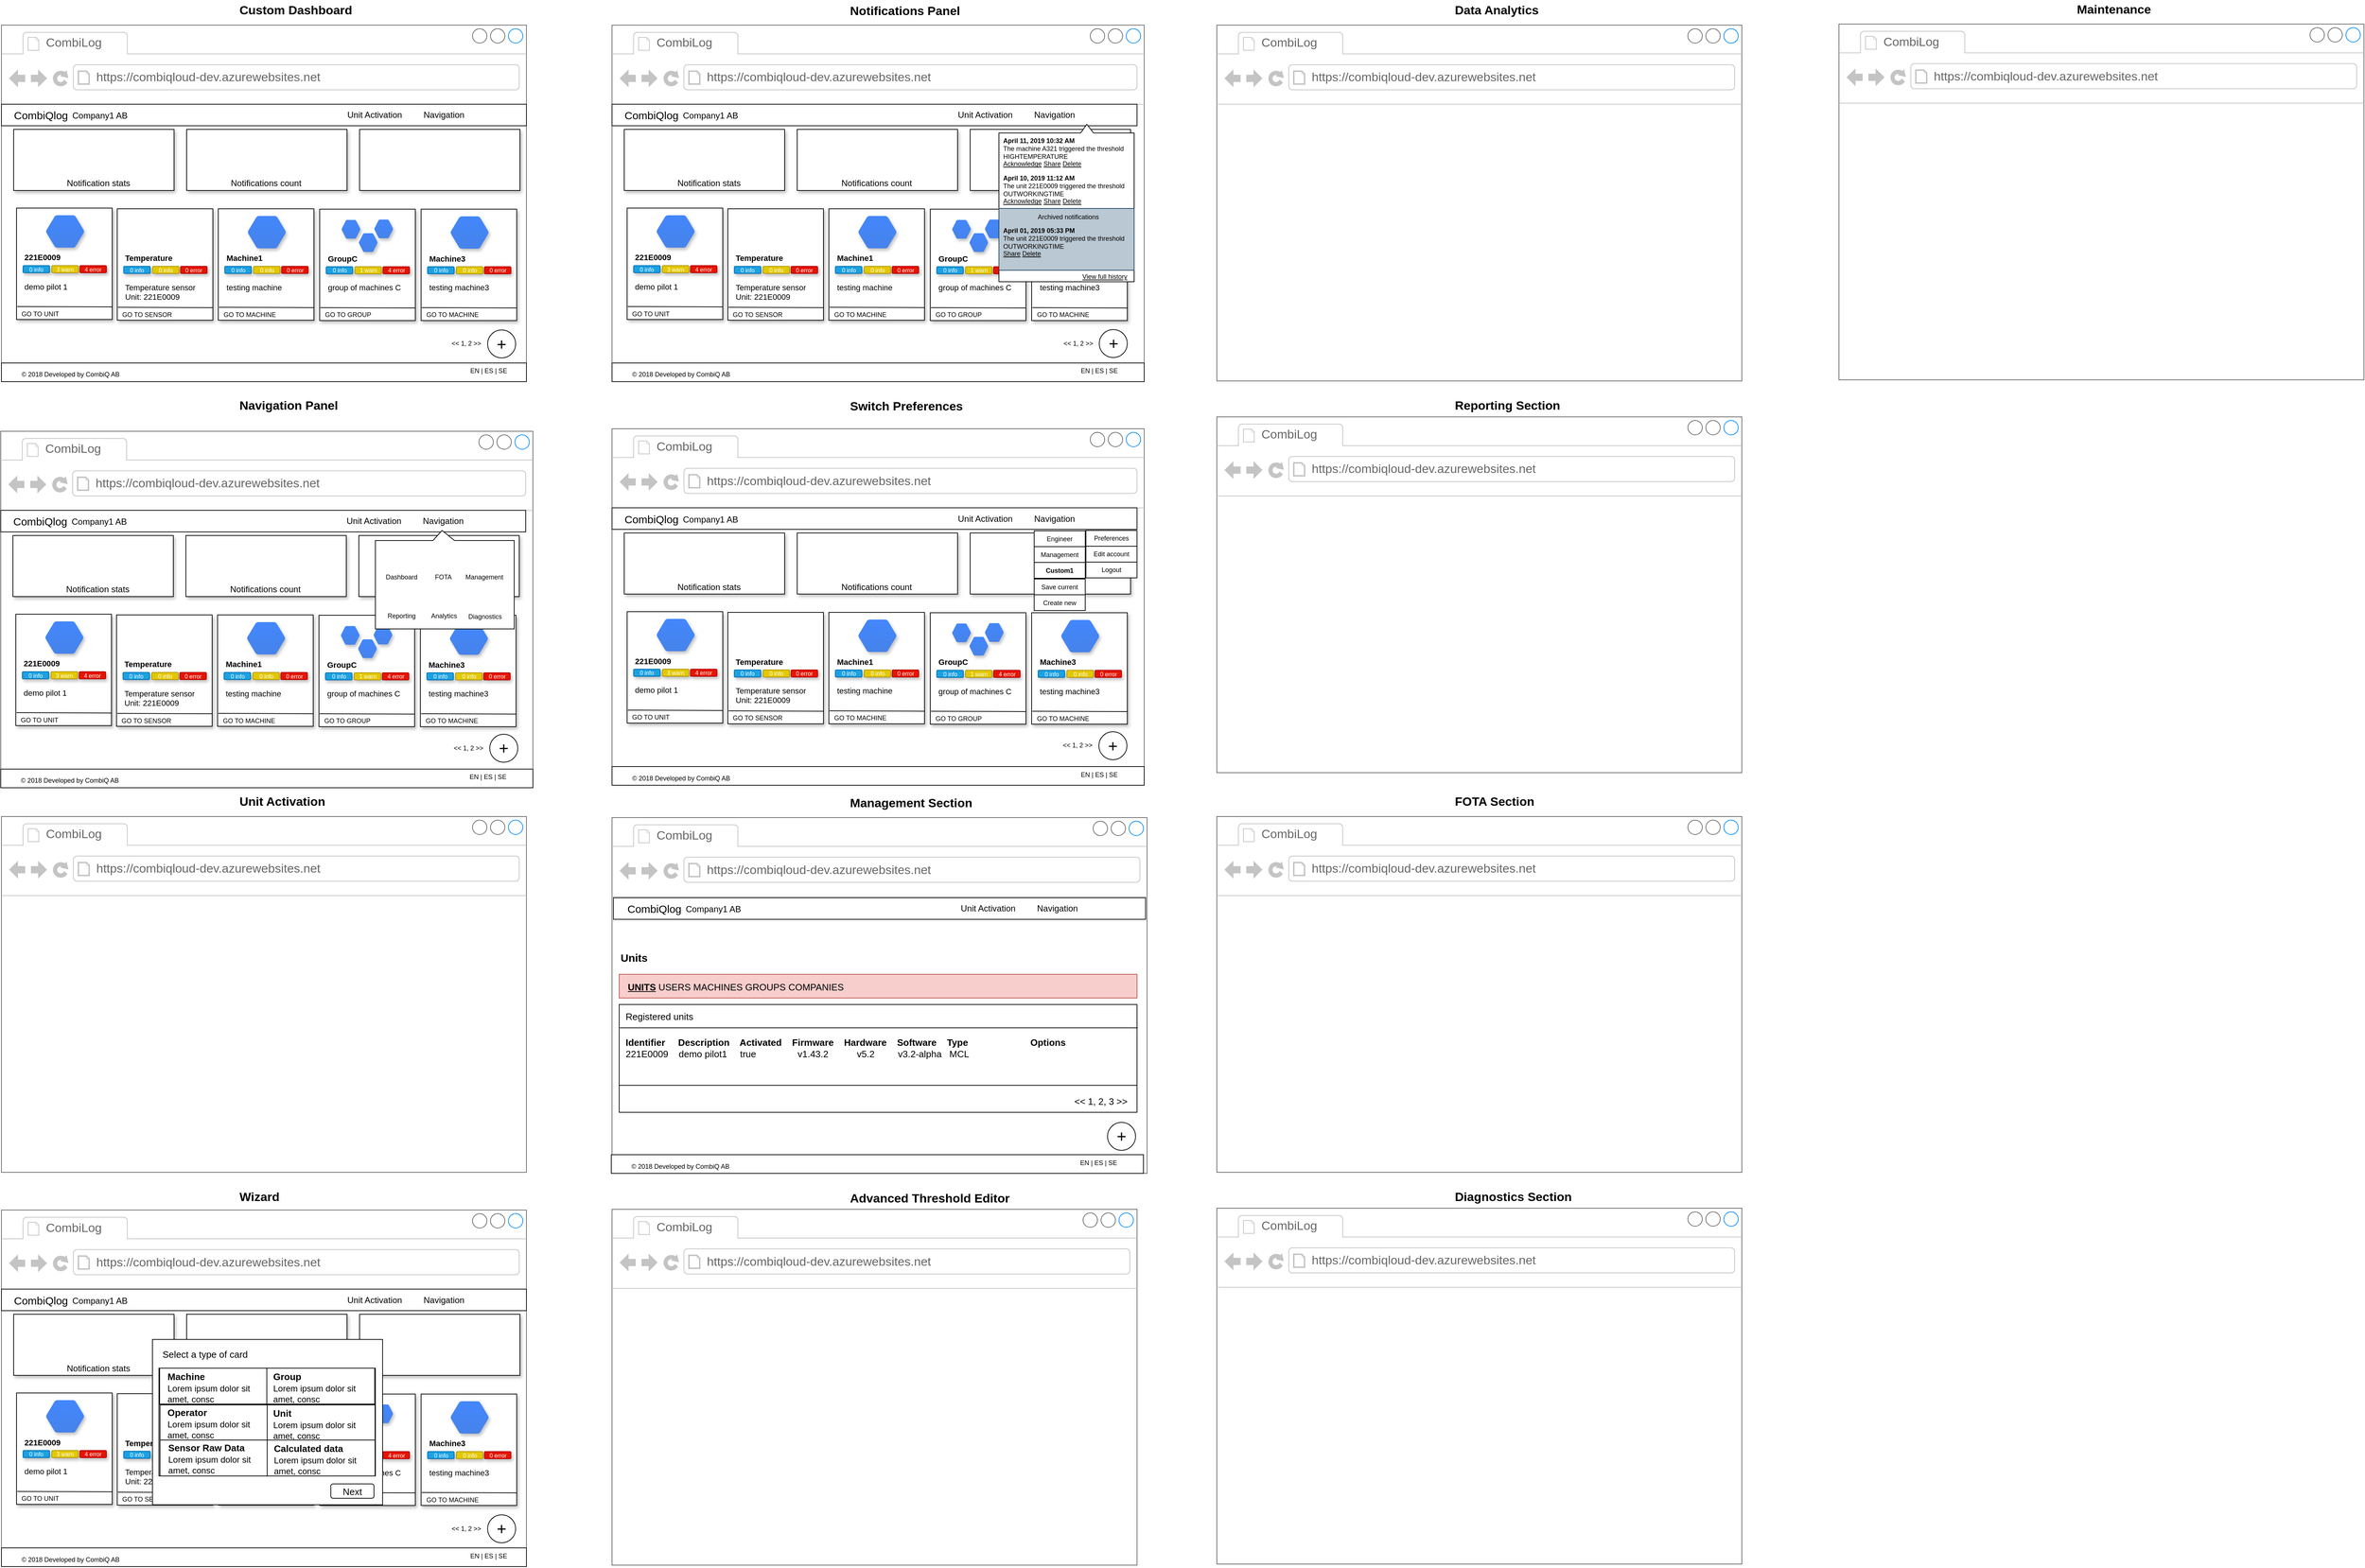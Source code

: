 <mxfile version="10.6.3" type="github"><diagram id="HzdQBg85QUvIq4cWBLrb" name="Page-1"><mxGraphModel dx="1593" dy="913" grid="1" gridSize="10" guides="1" tooltips="1" connect="1" arrows="1" fold="1" page="1" pageScale="1" pageWidth="850" pageHeight="1100" math="0" shadow="0"><root><mxCell id="0"/><mxCell id="1" parent="0"/><mxCell id="iLh3obW3NkPaYR-iZ1fn-4" value="Custom Dashboard" style="text;html=1;resizable=0;points=[];autosize=1;align=left;verticalAlign=top;spacingTop=-4;fontStyle=1;fontSize=17;" parent="1" vertex="1"><mxGeometry x="399" y="12" width="120" height="20" as="geometry"/></mxCell><mxCell id="iLh3obW3NkPaYR-iZ1fn-5" value="Navigation Panel" style="text;html=1;resizable=0;points=[];autosize=1;align=left;verticalAlign=top;spacingTop=-4;fontStyle=1;fontSize=17;" parent="1" vertex="1"><mxGeometry x="399" y="562" width="110" height="20" as="geometry"/></mxCell><mxCell id="iLh3obW3NkPaYR-iZ1fn-12" value="Notifications Panel" style="text;html=1;resizable=0;points=[];autosize=1;align=left;verticalAlign=top;spacingTop=-4;fontStyle=1;fontSize=17;" parent="1" vertex="1"><mxGeometry x="1248" y="13" width="160" height="20" as="geometry"/></mxCell><mxCell id="iLh3obW3NkPaYR-iZ1fn-13" value="Switch Preferences" style="text;html=1;resizable=0;points=[];autosize=1;align=left;verticalAlign=top;spacingTop=-4;fontStyle=1;fontSize=17;" parent="1" vertex="1"><mxGeometry x="1248" y="563" width="160" height="20" as="geometry"/></mxCell><mxCell id="iLh3obW3NkPaYR-iZ1fn-14" value="" style="strokeWidth=1;shadow=0;dashed=0;align=center;html=1;shape=mxgraph.mockup.containers.browserWindow;rSize=0;fillColor=#ffffff;strokeColor=#666666;strokeColor2=#008cff;strokeColor3=#c4c4c4;mainText=,;recursiveResize=0;" parent="1" vertex="1"><mxGeometry x="70" y="1146" width="730" height="495" as="geometry"/></mxCell><mxCell id="iLh3obW3NkPaYR-iZ1fn-15" value="CombiLog" style="strokeWidth=1;shadow=0;dashed=0;align=center;html=1;shape=mxgraph.mockup.containers.anchor;fontSize=17;fontColor=#666666;align=left;" parent="iLh3obW3NkPaYR-iZ1fn-14" vertex="1"><mxGeometry x="60" y="12" width="110" height="26" as="geometry"/></mxCell><mxCell id="iLh3obW3NkPaYR-iZ1fn-16" value="https://combiqloud-dev.azurewebsites.net" style="strokeWidth=1;shadow=0;dashed=0;align=center;html=1;shape=mxgraph.mockup.containers.anchor;rSize=0;fontSize=17;fontColor=#666666;align=left;" parent="iLh3obW3NkPaYR-iZ1fn-14" vertex="1"><mxGeometry x="130" y="60" width="250" height="26" as="geometry"/></mxCell><mxCell id="iLh3obW3NkPaYR-iZ1fn-20" value="Unit Activation" style="text;html=1;resizable=0;points=[];autosize=1;align=left;verticalAlign=top;spacingTop=-4;fontStyle=1;fontSize=17;" parent="1" vertex="1"><mxGeometry x="399" y="1113" width="120" height="20" as="geometry"/></mxCell><mxCell id="iLh3obW3NkPaYR-iZ1fn-21" value="Wizard" style="text;html=1;resizable=0;points=[];autosize=1;align=left;verticalAlign=top;spacingTop=-4;fontStyle=1;fontSize=17;" parent="1" vertex="1"><mxGeometry x="399" y="1663" width="70" height="20" as="geometry"/></mxCell><mxCell id="iLh3obW3NkPaYR-iZ1fn-22" value="" style="strokeWidth=1;shadow=0;dashed=0;align=center;html=1;shape=mxgraph.mockup.containers.browserWindow;rSize=0;fillColor=#ffffff;strokeColor=#666666;strokeColor2=#008cff;strokeColor3=#c4c4c4;mainText=,;recursiveResize=0;" parent="1" vertex="1"><mxGeometry x="919" y="1147.5" width="744" height="495" as="geometry"/></mxCell><mxCell id="iLh3obW3NkPaYR-iZ1fn-23" value="CombiLog" style="strokeWidth=1;shadow=0;dashed=0;align=center;html=1;shape=mxgraph.mockup.containers.anchor;fontSize=17;fontColor=#666666;align=left;" parent="iLh3obW3NkPaYR-iZ1fn-22" vertex="1"><mxGeometry x="60" y="12" width="110" height="26" as="geometry"/></mxCell><mxCell id="iLh3obW3NkPaYR-iZ1fn-24" value="https://combiqloud-dev.azurewebsites.net" style="strokeWidth=1;shadow=0;dashed=0;align=center;html=1;shape=mxgraph.mockup.containers.anchor;rSize=0;fontSize=17;fontColor=#666666;align=left;" parent="iLh3obW3NkPaYR-iZ1fn-22" vertex="1"><mxGeometry x="130" y="60" width="250" height="26" as="geometry"/></mxCell><mxCell id="i3BbrGVzd9zJLMcz0ZKg-2" value="" style="group" vertex="1" connectable="0" parent="iLh3obW3NkPaYR-iZ1fn-22"><mxGeometry x="-1" y="469" width="740" height="26" as="geometry"/></mxCell><mxCell id="i3BbrGVzd9zJLMcz0ZKg-3" value="" style="rounded=0;whiteSpace=wrap;html=1;" vertex="1" parent="i3BbrGVzd9zJLMcz0ZKg-2"><mxGeometry width="740" height="26" as="geometry"/></mxCell><mxCell id="i3BbrGVzd9zJLMcz0ZKg-4" value="&lt;span&gt;© 2018 Developed by CombiQ AB&lt;/span&gt;" style="text;html=1;resizable=0;points=[];autosize=1;align=left;verticalAlign=top;spacingTop=-4;fontSize=9;" vertex="1" parent="i3BbrGVzd9zJLMcz0ZKg-2"><mxGeometry x="26" y="8" width="150" height="10" as="geometry"/></mxCell><mxCell id="i3BbrGVzd9zJLMcz0ZKg-5" value="EN | ES | SE" style="text;html=1;resizable=0;points=[];autosize=1;align=left;verticalAlign=top;spacingTop=-4;fontSize=9;" vertex="1" parent="i3BbrGVzd9zJLMcz0ZKg-2"><mxGeometry x="650" y="3" width="70" height="10" as="geometry"/></mxCell><mxCell id="i3BbrGVzd9zJLMcz0ZKg-8" value="" style="group" vertex="1" connectable="0" parent="iLh3obW3NkPaYR-iZ1fn-22"><mxGeometry x="4" y="111.5" width="740" height="30" as="geometry"/></mxCell><mxCell id="i3BbrGVzd9zJLMcz0ZKg-9" value="" style="rounded=0;whiteSpace=wrap;html=1;" vertex="1" parent="i3BbrGVzd9zJLMcz0ZKg-8"><mxGeometry x="-2" width="740" height="30" as="geometry"/></mxCell><mxCell id="i3BbrGVzd9zJLMcz0ZKg-10" value="CombiQlog" style="text;html=1;strokeColor=none;fillColor=none;align=center;verticalAlign=middle;whiteSpace=wrap;rounded=0;fontSize=15;" vertex="1" parent="i3BbrGVzd9zJLMcz0ZKg-8"><mxGeometry x="35" y="5.167" width="40" height="20" as="geometry"/></mxCell><mxCell id="i3BbrGVzd9zJLMcz0ZKg-11" value="Company1 AB" style="text;html=1;strokeColor=none;fillColor=none;align=center;verticalAlign=middle;whiteSpace=wrap;rounded=0;fontSize=12;" vertex="1" parent="i3BbrGVzd9zJLMcz0ZKg-8"><mxGeometry x="97" y="6" width="80" height="20" as="geometry"/></mxCell><mxCell id="i3BbrGVzd9zJLMcz0ZKg-12" value="Unit Activation" style="shape=image;html=1;verticalAlign=middle;verticalLabelPosition=middle;labelBackgroundColor=#ffffff;imageAspect=0;aspect=fixed;image=https://cdn0.iconfinder.com/data/icons/google-material-design-3-0/48/ic_settings_remote_48px-128.png;fontSize=12;labelPosition=right;align=left;" vertex="1" parent="i3BbrGVzd9zJLMcz0ZKg-8"><mxGeometry x="462" y="6.5" width="17" height="17" as="geometry"/></mxCell><mxCell id="i3BbrGVzd9zJLMcz0ZKg-13" value="Navigation" style="shape=image;html=1;verticalAlign=middle;verticalLabelPosition=middle;labelBackgroundColor=#ffffff;imageAspect=0;aspect=fixed;image=https://cdn1.iconfinder.com/data/icons/material-core/16/apps-128.png;fontSize=12;labelPosition=right;align=left;" vertex="1" parent="i3BbrGVzd9zJLMcz0ZKg-8"><mxGeometry x="568" y="6.5" width="17" height="17" as="geometry"/></mxCell><mxCell id="i3BbrGVzd9zJLMcz0ZKg-14" value="" style="shape=image;html=1;verticalAlign=top;verticalLabelPosition=bottom;labelBackgroundColor=#ffffff;imageAspect=0;aspect=fixed;image=https://cdn2.iconfinder.com/data/icons/pittogrammi/142/100-128.png;fontSize=12;" vertex="1" parent="i3BbrGVzd9zJLMcz0ZKg-8"><mxGeometry x="653" y="6.5" width="17" height="17" as="geometry"/></mxCell><mxCell id="i3BbrGVzd9zJLMcz0ZKg-15" value="" style="shape=image;html=1;verticalAlign=top;verticalLabelPosition=bottom;labelBackgroundColor=#ffffff;imageAspect=0;aspect=fixed;image=https://cdn2.iconfinder.com/data/icons/freecns-cumulus/16/519660-164_QuestionMark-128.png;fontSize=12;" vertex="1" parent="i3BbrGVzd9zJLMcz0ZKg-8"><mxGeometry x="678.5" y="6.5" width="17" height="17" as="geometry"/></mxCell><mxCell id="i3BbrGVzd9zJLMcz0ZKg-16" value="" style="shape=image;html=1;verticalAlign=top;verticalLabelPosition=bottom;labelBackgroundColor=#ffffff;imageAspect=0;aspect=fixed;image=https://cdn2.iconfinder.com/data/icons/ios-7-icons/50/user_male2-128.png;fontSize=12;" vertex="1" parent="i3BbrGVzd9zJLMcz0ZKg-8"><mxGeometry x="704" y="6.5" width="17" height="17" as="geometry"/></mxCell><mxCell id="i3BbrGVzd9zJLMcz0ZKg-34" value="Units" style="text;html=1;resizable=0;points=[];autosize=1;align=left;verticalAlign=top;spacingTop=-4;fontSize=15;fontColor=#000000;fontStyle=1" vertex="1" parent="iLh3obW3NkPaYR-iZ1fn-22"><mxGeometry x="10" y="183.5" width="40" height="10" as="geometry"/></mxCell><mxCell id="i3BbrGVzd9zJLMcz0ZKg-35" value="" style="rounded=0;whiteSpace=wrap;html=1;shadow=0;glass=0;comic=0;labelBackgroundColor=#ffffff;fontSize=15;fontColor=#000000;" vertex="1" parent="iLh3obW3NkPaYR-iZ1fn-22"><mxGeometry x="10" y="260" width="720" height="150" as="geometry"/></mxCell><mxCell id="i3BbrGVzd9zJLMcz0ZKg-36" value="" style="rounded=0;whiteSpace=wrap;html=1;shadow=0;glass=0;comic=0;labelBackgroundColor=#ffffff;fontSize=15;fillColor=#f8cecc;strokeColor=#b85450;" vertex="1" parent="iLh3obW3NkPaYR-iZ1fn-22"><mxGeometry x="10" y="218" width="720" height="33" as="geometry"/></mxCell><mxCell id="i3BbrGVzd9zJLMcz0ZKg-37" value="&lt;b&gt;&lt;u&gt;UNITS&lt;/u&gt;&lt;/b&gt; USERS MACHINES GROUPS COMPANIES" style="text;html=1;resizable=0;points=[];autosize=1;align=left;verticalAlign=top;spacingTop=-4;fontSize=13;fontColor=#000000;" vertex="1" parent="iLh3obW3NkPaYR-iZ1fn-22"><mxGeometry x="20" y="225.5" width="320" height="20" as="geometry"/></mxCell><mxCell id="i3BbrGVzd9zJLMcz0ZKg-38" value="&lt;font style=&quot;font-size: 23px&quot;&gt;+&lt;/font&gt;" style="ellipse;whiteSpace=wrap;html=1;aspect=fixed;rounded=0;shadow=0;glass=0;comic=0;labelBackgroundColor=#ffffff;fontSize=13;fontColor=#000000;" vertex="1" parent="iLh3obW3NkPaYR-iZ1fn-22"><mxGeometry x="689" y="424" width="39" height="39" as="geometry"/></mxCell><mxCell id="i3BbrGVzd9zJLMcz0ZKg-39" value="&amp;lt;&amp;lt; 1, 2, 3 &amp;gt;&amp;gt;" style="text;html=1;resizable=0;points=[];autosize=1;align=left;verticalAlign=top;spacingTop=-4;fontSize=13;fontColor=#000000;" vertex="1" parent="iLh3obW3NkPaYR-iZ1fn-22"><mxGeometry x="641" y="384" width="90" height="20" as="geometry"/></mxCell><mxCell id="i3BbrGVzd9zJLMcz0ZKg-40" value="" style="endArrow=none;html=1;fontSize=13;fontColor=#000000;entryX=1;entryY=0.75;entryDx=0;entryDy=0;exitX=0;exitY=0.75;exitDx=0;exitDy=0;" edge="1" parent="iLh3obW3NkPaYR-iZ1fn-22" source="i3BbrGVzd9zJLMcz0ZKg-35" target="i3BbrGVzd9zJLMcz0ZKg-35"><mxGeometry width="50" height="50" relative="1" as="geometry"><mxPoint x="14" y="385" as="sourcePoint"/><mxPoint x="64" y="335" as="targetPoint"/></mxGeometry></mxCell><mxCell id="i3BbrGVzd9zJLMcz0ZKg-41" value="" style="endArrow=none;html=1;fontSize=13;fontColor=#000000;entryX=1;entryY=0.75;entryDx=0;entryDy=0;exitX=0;exitY=0.75;exitDx=0;exitDy=0;" edge="1" parent="iLh3obW3NkPaYR-iZ1fn-22"><mxGeometry width="50" height="50" relative="1" as="geometry"><mxPoint x="10.853" y="292.441" as="sourcePoint"/><mxPoint x="730.853" y="292.441" as="targetPoint"/></mxGeometry></mxCell><mxCell id="i3BbrGVzd9zJLMcz0ZKg-42" value="Registered units" style="text;html=1;resizable=0;points=[];autosize=1;align=left;verticalAlign=top;spacingTop=-4;fontSize=13;fontColor=#000000;" vertex="1" parent="iLh3obW3NkPaYR-iZ1fn-22"><mxGeometry x="17" y="266.5" width="110" height="20" as="geometry"/></mxCell><mxCell id="i3BbrGVzd9zJLMcz0ZKg-43" value="&lt;b&gt;Identifier&amp;nbsp; &amp;nbsp; &amp;nbsp;Description&amp;nbsp; &amp;nbsp; Activated&amp;nbsp; &amp;nbsp; Firmware&amp;nbsp; &amp;nbsp; Hardware&amp;nbsp; &amp;nbsp; Software&amp;nbsp; &amp;nbsp; Type&amp;nbsp; &amp;nbsp; &amp;nbsp; &amp;nbsp; &amp;nbsp; &amp;nbsp; &amp;nbsp; &amp;nbsp; &amp;nbsp; &amp;nbsp; &amp;nbsp; &amp;nbsp; Options&lt;/b&gt;&lt;br&gt;221E0009&amp;nbsp; &amp;nbsp; demo pilot1&amp;nbsp; &amp;nbsp; &amp;nbsp;true&amp;nbsp; &amp;nbsp; &amp;nbsp; &amp;nbsp; &amp;nbsp; &amp;nbsp; &amp;nbsp; &amp;nbsp; v1.43.2&amp;nbsp; &amp;nbsp; &amp;nbsp; &amp;nbsp; &amp;nbsp; &amp;nbsp;v5.2&amp;nbsp; &amp;nbsp; &amp;nbsp; &amp;nbsp; &amp;nbsp;v3.2-alpha&amp;nbsp; &amp;nbsp;MCL&lt;br&gt;&lt;br&gt;" style="text;html=1;resizable=0;points=[];autosize=1;align=left;verticalAlign=top;spacingTop=-4;fontSize=13;fontColor=#000000;" vertex="1" parent="iLh3obW3NkPaYR-iZ1fn-22"><mxGeometry x="17" y="302.5" width="630" height="50" as="geometry"/></mxCell><mxCell id="i3BbrGVzd9zJLMcz0ZKg-44" value="" style="shape=image;html=1;verticalAlign=top;verticalLabelPosition=bottom;labelBackgroundColor=#ffffff;imageAspect=0;aspect=fixed;image=https://cdn0.iconfinder.com/data/icons/heroicons-ui/24/icon-edit-128.png;rounded=0;shadow=0;glass=0;comic=0;fontSize=13;fontColor=#000000;" vertex="1" parent="iLh3obW3NkPaYR-iZ1fn-22"><mxGeometry x="589" y="321" width="19" height="19" as="geometry"/></mxCell><mxCell id="i3BbrGVzd9zJLMcz0ZKg-46" value="" style="shape=image;html=1;verticalAlign=top;verticalLabelPosition=bottom;labelBackgroundColor=#ffffff;imageAspect=0;aspect=fixed;image=https://cdn3.iconfinder.com/data/icons/google-material-design-icons/48/ic_delete_48px-128.png;rounded=0;shadow=0;glass=0;comic=0;fontSize=13;fontColor=#000000;" vertex="1" parent="iLh3obW3NkPaYR-iZ1fn-22"><mxGeometry x="613" y="322" width="19" height="19" as="geometry"/></mxCell><mxCell id="iLh3obW3NkPaYR-iZ1fn-25" value="" style="strokeWidth=1;shadow=0;dashed=0;align=center;html=1;shape=mxgraph.mockup.containers.browserWindow;rSize=0;fillColor=#ffffff;strokeColor=#666666;strokeColor2=#008cff;strokeColor3=#c4c4c4;mainText=,;recursiveResize=0;" parent="1" vertex="1"><mxGeometry x="919" y="1692.5" width="730" height="495" as="geometry"/></mxCell><mxCell id="iLh3obW3NkPaYR-iZ1fn-26" value="CombiLog" style="strokeWidth=1;shadow=0;dashed=0;align=center;html=1;shape=mxgraph.mockup.containers.anchor;fontSize=17;fontColor=#666666;align=left;" parent="iLh3obW3NkPaYR-iZ1fn-25" vertex="1"><mxGeometry x="60" y="12" width="110" height="26" as="geometry"/></mxCell><mxCell id="iLh3obW3NkPaYR-iZ1fn-27" value="https://combiqloud-dev.azurewebsites.net" style="strokeWidth=1;shadow=0;dashed=0;align=center;html=1;shape=mxgraph.mockup.containers.anchor;rSize=0;fontSize=17;fontColor=#666666;align=left;" parent="iLh3obW3NkPaYR-iZ1fn-25" vertex="1"><mxGeometry x="130" y="60" width="250" height="26" as="geometry"/></mxCell><mxCell id="iLh3obW3NkPaYR-iZ1fn-28" value="Management Section" style="text;html=1;resizable=0;points=[];autosize=1;align=left;verticalAlign=top;spacingTop=-4;fontStyle=1;fontSize=17;" parent="1" vertex="1"><mxGeometry x="1248" y="1114.5" width="180" height="20" as="geometry"/></mxCell><mxCell id="iLh3obW3NkPaYR-iZ1fn-29" value="Advanced Threshold Editor" style="text;html=1;resizable=0;points=[];autosize=1;align=left;verticalAlign=top;spacingTop=-4;fontStyle=1;fontSize=17;" parent="1" vertex="1"><mxGeometry x="1248" y="1664.5" width="220" height="20" as="geometry"/></mxCell><mxCell id="iLh3obW3NkPaYR-iZ1fn-46" value="" style="strokeWidth=1;shadow=0;dashed=0;align=center;html=1;shape=mxgraph.mockup.containers.browserWindow;rSize=0;fillColor=#ffffff;strokeColor=#666666;strokeColor2=#008cff;strokeColor3=#c4c4c4;mainText=,;recursiveResize=0;" parent="1" vertex="1"><mxGeometry x="1760" y="45" width="730" height="495" as="geometry"/></mxCell><mxCell id="iLh3obW3NkPaYR-iZ1fn-47" value="CombiLog" style="strokeWidth=1;shadow=0;dashed=0;align=center;html=1;shape=mxgraph.mockup.containers.anchor;fontSize=17;fontColor=#666666;align=left;" parent="iLh3obW3NkPaYR-iZ1fn-46" vertex="1"><mxGeometry x="60" y="12" width="110" height="26" as="geometry"/></mxCell><mxCell id="iLh3obW3NkPaYR-iZ1fn-48" value="https://combiqloud-dev.azurewebsites.net" style="strokeWidth=1;shadow=0;dashed=0;align=center;html=1;shape=mxgraph.mockup.containers.anchor;rSize=0;fontSize=17;fontColor=#666666;align=left;" parent="iLh3obW3NkPaYR-iZ1fn-46" vertex="1"><mxGeometry x="130" y="60" width="250" height="26" as="geometry"/></mxCell><mxCell id="iLh3obW3NkPaYR-iZ1fn-49" value="" style="strokeWidth=1;shadow=0;dashed=0;align=center;html=1;shape=mxgraph.mockup.containers.browserWindow;rSize=0;fillColor=#ffffff;strokeColor=#666666;strokeColor2=#008cff;strokeColor3=#c4c4c4;mainText=,;recursiveResize=0;" parent="1" vertex="1"><mxGeometry x="1760" y="590" width="730" height="495" as="geometry"/></mxCell><mxCell id="iLh3obW3NkPaYR-iZ1fn-50" value="CombiLog" style="strokeWidth=1;shadow=0;dashed=0;align=center;html=1;shape=mxgraph.mockup.containers.anchor;fontSize=17;fontColor=#666666;align=left;" parent="iLh3obW3NkPaYR-iZ1fn-49" vertex="1"><mxGeometry x="60" y="12" width="110" height="26" as="geometry"/></mxCell><mxCell id="iLh3obW3NkPaYR-iZ1fn-51" value="https://combiqloud-dev.azurewebsites.net" style="strokeWidth=1;shadow=0;dashed=0;align=center;html=1;shape=mxgraph.mockup.containers.anchor;rSize=0;fontSize=17;fontColor=#666666;align=left;" parent="iLh3obW3NkPaYR-iZ1fn-49" vertex="1"><mxGeometry x="130" y="60" width="250" height="26" as="geometry"/></mxCell><mxCell id="iLh3obW3NkPaYR-iZ1fn-52" value="Data Analytics" style="text;html=1;resizable=0;points=[];autosize=1;align=left;verticalAlign=top;spacingTop=-4;fontStyle=1;fontSize=17;" parent="1" vertex="1"><mxGeometry x="2089" y="12" width="120" height="20" as="geometry"/></mxCell><mxCell id="iLh3obW3NkPaYR-iZ1fn-53" value="Reporting Section" style="text;html=1;resizable=0;points=[];autosize=1;align=left;verticalAlign=top;spacingTop=-4;fontStyle=1;fontSize=17;" parent="1" vertex="1"><mxGeometry x="2089" y="562" width="150" height="20" as="geometry"/></mxCell><mxCell id="iLh3obW3NkPaYR-iZ1fn-54" value="" style="strokeWidth=1;shadow=0;dashed=0;align=center;html=1;shape=mxgraph.mockup.containers.browserWindow;rSize=0;fillColor=#ffffff;strokeColor=#666666;strokeColor2=#008cff;strokeColor3=#c4c4c4;mainText=,;recursiveResize=0;" parent="1" vertex="1"><mxGeometry x="1760" y="1146" width="730" height="495" as="geometry"/></mxCell><mxCell id="iLh3obW3NkPaYR-iZ1fn-55" value="CombiLog" style="strokeWidth=1;shadow=0;dashed=0;align=center;html=1;shape=mxgraph.mockup.containers.anchor;fontSize=17;fontColor=#666666;align=left;" parent="iLh3obW3NkPaYR-iZ1fn-54" vertex="1"><mxGeometry x="60" y="12" width="110" height="26" as="geometry"/></mxCell><mxCell id="iLh3obW3NkPaYR-iZ1fn-56" value="https://combiqloud-dev.azurewebsites.net" style="strokeWidth=1;shadow=0;dashed=0;align=center;html=1;shape=mxgraph.mockup.containers.anchor;rSize=0;fontSize=17;fontColor=#666666;align=left;" parent="iLh3obW3NkPaYR-iZ1fn-54" vertex="1"><mxGeometry x="130" y="60" width="250" height="26" as="geometry"/></mxCell><mxCell id="iLh3obW3NkPaYR-iZ1fn-57" value="" style="strokeWidth=1;shadow=0;dashed=0;align=center;html=1;shape=mxgraph.mockup.containers.browserWindow;rSize=0;fillColor=#ffffff;strokeColor=#666666;strokeColor2=#008cff;strokeColor3=#c4c4c4;mainText=,;recursiveResize=0;" parent="1" vertex="1"><mxGeometry x="1760" y="1691" width="730" height="495" as="geometry"/></mxCell><mxCell id="iLh3obW3NkPaYR-iZ1fn-58" value="CombiLog" style="strokeWidth=1;shadow=0;dashed=0;align=center;html=1;shape=mxgraph.mockup.containers.anchor;fontSize=17;fontColor=#666666;align=left;" parent="iLh3obW3NkPaYR-iZ1fn-57" vertex="1"><mxGeometry x="60" y="12" width="110" height="26" as="geometry"/></mxCell><mxCell id="iLh3obW3NkPaYR-iZ1fn-59" value="https://combiqloud-dev.azurewebsites.net" style="strokeWidth=1;shadow=0;dashed=0;align=center;html=1;shape=mxgraph.mockup.containers.anchor;rSize=0;fontSize=17;fontColor=#666666;align=left;" parent="iLh3obW3NkPaYR-iZ1fn-57" vertex="1"><mxGeometry x="130" y="60" width="250" height="26" as="geometry"/></mxCell><mxCell id="iLh3obW3NkPaYR-iZ1fn-60" value="FOTA Section" style="text;html=1;resizable=0;points=[];autosize=1;align=left;verticalAlign=top;spacingTop=-4;fontStyle=1;fontSize=17;" parent="1" vertex="1"><mxGeometry x="2089" y="1113" width="120" height="20" as="geometry"/></mxCell><mxCell id="iLh3obW3NkPaYR-iZ1fn-61" value="Diagnostics Section" style="text;html=1;resizable=0;points=[];autosize=1;align=left;verticalAlign=top;spacingTop=-4;fontStyle=1;fontSize=17;" parent="1" vertex="1"><mxGeometry x="2089" y="1663" width="160" height="20" as="geometry"/></mxCell><mxCell id="zUDqASQh77KOOlKKtHZM-248" value="" style="group" parent="1" vertex="1" connectable="0"><mxGeometry x="69" y="610" width="740" height="497" as="geometry"/></mxCell><mxCell id="zUDqASQh77KOOlKKtHZM-155" value="" style="strokeWidth=1;shadow=0;dashed=0;align=center;html=1;shape=mxgraph.mockup.containers.browserWindow;rSize=0;fillColor=#ffffff;strokeColor=#666666;strokeColor2=#008cff;strokeColor3=#c4c4c4;mainText=,;recursiveResize=0;fontColor=#FF3333;" parent="zUDqASQh77KOOlKKtHZM-248" vertex="1"><mxGeometry width="740" height="496" as="geometry"/></mxCell><mxCell id="zUDqASQh77KOOlKKtHZM-156" value="CombiLog" style="strokeWidth=1;shadow=0;dashed=0;align=center;html=1;shape=mxgraph.mockup.containers.anchor;fontSize=17;fontColor=#666666;align=left;" parent="zUDqASQh77KOOlKKtHZM-248" vertex="1"><mxGeometry x="60" y="12" width="110" height="26" as="geometry"/></mxCell><mxCell id="zUDqASQh77KOOlKKtHZM-157" value="https://combiqloud-dev.azurewebsites.net" style="strokeWidth=1;shadow=0;dashed=0;align=center;html=1;shape=mxgraph.mockup.containers.anchor;rSize=0;fontSize=17;fontColor=#666666;align=left;" parent="zUDqASQh77KOOlKKtHZM-248" vertex="1"><mxGeometry x="130" y="60" width="250" height="26" as="geometry"/></mxCell><mxCell id="zUDqASQh77KOOlKKtHZM-158" value="" style="rounded=0;whiteSpace=wrap;html=1;fontSize=12;shadow=1;" parent="zUDqASQh77KOOlKKtHZM-248" vertex="1"><mxGeometry x="17" y="145" width="223" height="85" as="geometry"/></mxCell><mxCell id="zUDqASQh77KOOlKKtHZM-159" value="" style="rounded=0;whiteSpace=wrap;html=1;fontSize=12;shadow=1;comic=0;glass=0;" parent="zUDqASQh77KOOlKKtHZM-248" vertex="1"><mxGeometry x="257.5" y="145" width="223" height="85" as="geometry"/></mxCell><mxCell id="zUDqASQh77KOOlKKtHZM-160" value="" style="rounded=0;whiteSpace=wrap;html=1;fontSize=12;shadow=1;" parent="zUDqASQh77KOOlKKtHZM-248" vertex="1"><mxGeometry x="498" y="145" width="223" height="85" as="geometry"/></mxCell><mxCell id="zUDqASQh77KOOlKKtHZM-161" value="" style="shape=image;html=1;verticalAlign=top;verticalLabelPosition=bottom;labelBackgroundColor=#ffffff;imageAspect=0;aspect=fixed;image=https://cdn1.iconfinder.com/data/icons/ios-11-glyphs/30/bar_chart-128.png;rounded=0;shadow=1;glass=0;comic=0;fontSize=12;" parent="zUDqASQh77KOOlKKtHZM-248" vertex="1"><mxGeometry x="304.5" y="145" width="70" height="70" as="geometry"/></mxCell><mxCell id="zUDqASQh77KOOlKKtHZM-162" value="" style="shape=image;html=1;verticalAlign=top;verticalLabelPosition=bottom;labelBackgroundColor=#ffffff;imageAspect=0;aspect=fixed;image=https://cdn1.iconfinder.com/data/icons/ios-11-glyphs/30/bar_chart-128.png;rounded=0;shadow=1;glass=0;comic=0;fontSize=12;" parent="zUDqASQh77KOOlKKtHZM-248" vertex="1"><mxGeometry x="369" y="145" width="70" height="70" as="geometry"/></mxCell><mxCell id="zUDqASQh77KOOlKKtHZM-163" value="Notifications count" style="text;html=1;resizable=0;points=[];autosize=1;align=left;verticalAlign=top;spacingTop=-4;fontSize=12;" parent="zUDqASQh77KOOlKKtHZM-248" vertex="1"><mxGeometry x="317" y="210" width="110" height="20" as="geometry"/></mxCell><mxCell id="zUDqASQh77KOOlKKtHZM-164" value="" style="shape=image;html=1;verticalAlign=top;verticalLabelPosition=bottom;labelBackgroundColor=#ffffff;imageAspect=0;aspect=fixed;image=https://cdn1.iconfinder.com/data/icons/free-98-icons/32/pie-chart-128.png;rounded=0;shadow=1;glass=0;comic=0;fontSize=12;" parent="zUDqASQh77KOOlKKtHZM-248" vertex="1"><mxGeometry x="110" y="153" width="54" height="54" as="geometry"/></mxCell><mxCell id="zUDqASQh77KOOlKKtHZM-165" value="Notification stats" style="text;html=1;resizable=0;points=[];autosize=1;align=left;verticalAlign=top;spacingTop=-4;fontSize=12;" parent="zUDqASQh77KOOlKKtHZM-248" vertex="1"><mxGeometry x="89" y="210" width="100" height="20" as="geometry"/></mxCell><mxCell id="zUDqASQh77KOOlKKtHZM-166" value="" style="group" parent="zUDqASQh77KOOlKKtHZM-248" vertex="1" connectable="0"><mxGeometry x="21" y="254.5" width="133" height="155" as="geometry"/></mxCell><mxCell id="zUDqASQh77KOOlKKtHZM-167" value="" style="rounded=0;whiteSpace=wrap;html=1;shadow=1;glass=0;comic=0;fontSize=12;" parent="zUDqASQh77KOOlKKtHZM-166" vertex="1"><mxGeometry width="133" height="155" as="geometry"/></mxCell><mxCell id="zUDqASQh77KOOlKKtHZM-168" value="" style="shape=mxgraph.gcp.extras.blue_hexagon;html=1;fillColor=#4387FD;gradientColor=#4683EA;strokeColor=none;verticalLabelPosition=bottom;verticalAlign=top;align=center;rounded=0;shadow=1;glass=0;comic=0;fontSize=12;" parent="zUDqASQh77KOOlKKtHZM-166" vertex="1"><mxGeometry x="41" y="10" width="53" height="45" as="geometry"/></mxCell><mxCell id="zUDqASQh77KOOlKKtHZM-169" value="0 info" style="rounded=1;whiteSpace=wrap;html=1;shadow=1;glass=0;comic=0;fontSize=8;fillColor=#1ba1e2;strokeColor=#006EAF;fontColor=#ffffff;" parent="zUDqASQh77KOOlKKtHZM-166" vertex="1"><mxGeometry x="9" y="80" width="37" height="10" as="geometry"/></mxCell><mxCell id="zUDqASQh77KOOlKKtHZM-170" value="3 warn" style="rounded=1;whiteSpace=wrap;html=1;shadow=1;glass=0;comic=0;fontSize=8;fillColor=#e3c800;strokeColor=#B09500;fontColor=#ffffff;" parent="zUDqASQh77KOOlKKtHZM-166" vertex="1"><mxGeometry x="49" y="80" width="37" height="10" as="geometry"/></mxCell><mxCell id="zUDqASQh77KOOlKKtHZM-171" value="4 error" style="rounded=1;whiteSpace=wrap;html=1;shadow=1;glass=0;comic=0;fontSize=8;fillColor=#e51400;strokeColor=#B20000;fontColor=#ffffff;" parent="zUDqASQh77KOOlKKtHZM-166" vertex="1"><mxGeometry x="88" y="80" width="37" height="10" as="geometry"/></mxCell><mxCell id="zUDqASQh77KOOlKKtHZM-172" value="&lt;span style=&quot;font-size: 11px;&quot;&gt;221E0009&lt;/span&gt;" style="text;html=1;resizable=0;points=[];autosize=1;align=left;verticalAlign=top;spacingTop=-4;fontSize=11;fontStyle=1" parent="zUDqASQh77KOOlKKtHZM-166" vertex="1"><mxGeometry x="9" y="59.5" width="50" height="10" as="geometry"/></mxCell><mxCell id="zUDqASQh77KOOlKKtHZM-173" value="demo pilot 1" style="text;html=1;resizable=0;points=[];autosize=1;align=left;verticalAlign=top;spacingTop=-4;fontSize=11;" parent="zUDqASQh77KOOlKKtHZM-166" vertex="1"><mxGeometry x="9" y="100" width="80" height="10" as="geometry"/></mxCell><mxCell id="zUDqASQh77KOOlKKtHZM-174" value="" style="endArrow=none;html=1;fontSize=11;entryX=1.004;entryY=0.887;entryDx=0;entryDy=0;entryPerimeter=0;" parent="zUDqASQh77KOOlKKtHZM-166" target="zUDqASQh77KOOlKKtHZM-167" edge="1"><mxGeometry width="50" height="50" relative="1" as="geometry"><mxPoint x="1" y="137" as="sourcePoint"/><mxPoint x="58" y="120" as="targetPoint"/></mxGeometry></mxCell><mxCell id="zUDqASQh77KOOlKKtHZM-175" value="GO TO UNIT" style="text;html=1;resizable=0;points=[];autosize=1;align=left;verticalAlign=top;spacingTop=-4;fontSize=9;" parent="zUDqASQh77KOOlKKtHZM-166" vertex="1"><mxGeometry x="5" y="139" width="80" height="10" as="geometry"/></mxCell><mxCell id="zUDqASQh77KOOlKKtHZM-176" value="" style="group" parent="zUDqASQh77KOOlKKtHZM-248" vertex="1" connectable="0"><mxGeometry x="301.5" y="255.5" width="133" height="155" as="geometry"/></mxCell><mxCell id="zUDqASQh77KOOlKKtHZM-177" value="" style="rounded=0;whiteSpace=wrap;html=1;shadow=1;glass=0;comic=0;fontSize=12;" parent="zUDqASQh77KOOlKKtHZM-176" vertex="1"><mxGeometry width="133" height="155" as="geometry"/></mxCell><mxCell id="zUDqASQh77KOOlKKtHZM-178" value="" style="shape=mxgraph.gcp.extras.blue_hexagon;html=1;fillColor=#4387FD;gradientColor=#4683EA;strokeColor=none;verticalLabelPosition=bottom;verticalAlign=top;align=center;rounded=0;shadow=1;glass=0;comic=0;fontSize=12;" parent="zUDqASQh77KOOlKKtHZM-176" vertex="1"><mxGeometry x="41" y="10" width="53" height="45" as="geometry"/></mxCell><mxCell id="zUDqASQh77KOOlKKtHZM-179" value="0 info" style="rounded=1;whiteSpace=wrap;html=1;shadow=1;glass=0;comic=0;fontSize=8;fillColor=#1ba1e2;strokeColor=#006EAF;fontColor=#ffffff;" parent="zUDqASQh77KOOlKKtHZM-176" vertex="1"><mxGeometry x="9" y="80" width="37" height="10" as="geometry"/></mxCell><mxCell id="zUDqASQh77KOOlKKtHZM-180" value="0 info" style="rounded=1;whiteSpace=wrap;html=1;shadow=1;glass=0;comic=0;fontSize=8;fillColor=#e3c800;strokeColor=#B09500;fontColor=#ffffff;" parent="zUDqASQh77KOOlKKtHZM-176" vertex="1"><mxGeometry x="49" y="80" width="37" height="10" as="geometry"/></mxCell><mxCell id="zUDqASQh77KOOlKKtHZM-181" value="0 error" style="rounded=1;whiteSpace=wrap;html=1;shadow=1;glass=0;comic=0;fontSize=8;fillColor=#e51400;strokeColor=#B20000;fontColor=#ffffff;" parent="zUDqASQh77KOOlKKtHZM-176" vertex="1"><mxGeometry x="88" y="80" width="37" height="10" as="geometry"/></mxCell><mxCell id="zUDqASQh77KOOlKKtHZM-182" value="&lt;span style=&quot;font-size: 11px&quot;&gt;Machine1&lt;/span&gt;" style="text;html=1;resizable=0;points=[];autosize=1;align=left;verticalAlign=top;spacingTop=-4;fontSize=11;fontStyle=1" parent="zUDqASQh77KOOlKKtHZM-176" vertex="1"><mxGeometry x="9" y="59.5" width="60" height="10" as="geometry"/></mxCell><mxCell id="zUDqASQh77KOOlKKtHZM-183" value="testing machine" style="text;html=1;resizable=0;points=[];autosize=1;align=left;verticalAlign=top;spacingTop=-4;fontSize=11;" parent="zUDqASQh77KOOlKKtHZM-176" vertex="1"><mxGeometry x="9" y="100" width="90" height="10" as="geometry"/></mxCell><mxCell id="zUDqASQh77KOOlKKtHZM-184" value="" style="endArrow=none;html=1;fontSize=11;entryX=1.004;entryY=0.887;entryDx=0;entryDy=0;entryPerimeter=0;" parent="zUDqASQh77KOOlKKtHZM-176" target="zUDqASQh77KOOlKKtHZM-177" edge="1"><mxGeometry width="50" height="50" relative="1" as="geometry"><mxPoint x="1" y="137" as="sourcePoint"/><mxPoint x="58" y="120" as="targetPoint"/></mxGeometry></mxCell><mxCell id="zUDqASQh77KOOlKKtHZM-185" value="GO TO MACHINE" style="text;html=1;resizable=0;points=[];autosize=1;align=left;verticalAlign=top;spacingTop=-4;fontSize=9;" parent="zUDqASQh77KOOlKKtHZM-176" vertex="1"><mxGeometry x="5" y="139" width="90" height="10" as="geometry"/></mxCell><mxCell id="zUDqASQh77KOOlKKtHZM-186" value="" style="shape=image;html=1;verticalAlign=top;verticalLabelPosition=bottom;labelBackgroundColor=#ffffff;imageAspect=0;aspect=fixed;image=https://cdn1.iconfinder.com/data/icons/science-technology-outline/91/Science__Technology_31-128.png;rounded=0;shadow=1;glass=0;comic=0;fontSize=9;imageBackground=none;imageBorder=none;" parent="zUDqASQh77KOOlKKtHZM-176" vertex="1"><mxGeometry x="53.5" y="18" width="29" height="29" as="geometry"/></mxCell><mxCell id="zUDqASQh77KOOlKKtHZM-187" value="" style="group" parent="zUDqASQh77KOOlKKtHZM-248" vertex="1" connectable="0"><mxGeometry x="579.5" y="256.5" width="133" height="240.5" as="geometry"/></mxCell><mxCell id="zUDqASQh77KOOlKKtHZM-188" value="" style="rounded=0;whiteSpace=wrap;html=1;shadow=1;glass=0;comic=0;fontSize=12;" parent="zUDqASQh77KOOlKKtHZM-187" vertex="1"><mxGeometry x="4" y="-0.5" width="133" height="155" as="geometry"/></mxCell><mxCell id="zUDqASQh77KOOlKKtHZM-189" value="" style="shape=mxgraph.gcp.extras.blue_hexagon;html=1;fillColor=#4387FD;gradientColor=#4683EA;strokeColor=none;verticalLabelPosition=bottom;verticalAlign=top;align=center;rounded=0;shadow=1;glass=0;comic=0;fontSize=12;" parent="zUDqASQh77KOOlKKtHZM-187" vertex="1"><mxGeometry x="45" y="9.5" width="53" height="45" as="geometry"/></mxCell><mxCell id="zUDqASQh77KOOlKKtHZM-190" value="0 info" style="rounded=1;whiteSpace=wrap;html=1;shadow=1;glass=0;comic=0;fontSize=8;fillColor=#1ba1e2;strokeColor=#006EAF;fontColor=#ffffff;" parent="zUDqASQh77KOOlKKtHZM-187" vertex="1"><mxGeometry x="13" y="79.5" width="37" height="10" as="geometry"/></mxCell><mxCell id="zUDqASQh77KOOlKKtHZM-191" value="0 info" style="rounded=1;whiteSpace=wrap;html=1;shadow=1;glass=0;comic=0;fontSize=8;fillColor=#e3c800;strokeColor=#B09500;fontColor=#ffffff;" parent="zUDqASQh77KOOlKKtHZM-187" vertex="1"><mxGeometry x="53" y="79.5" width="37" height="10" as="geometry"/></mxCell><mxCell id="zUDqASQh77KOOlKKtHZM-192" value="0 error" style="rounded=1;whiteSpace=wrap;html=1;shadow=1;glass=0;comic=0;fontSize=8;fillColor=#e51400;strokeColor=#B20000;fontColor=#ffffff;" parent="zUDqASQh77KOOlKKtHZM-187" vertex="1"><mxGeometry x="92" y="79.5" width="37" height="10" as="geometry"/></mxCell><mxCell id="zUDqASQh77KOOlKKtHZM-193" value="&lt;span style=&quot;font-size: 11px&quot;&gt;Machine3&lt;/span&gt;" style="text;html=1;resizable=0;points=[];autosize=1;align=left;verticalAlign=top;spacingTop=-4;fontSize=11;fontStyle=1" parent="zUDqASQh77KOOlKKtHZM-187" vertex="1"><mxGeometry x="13" y="59" width="60" height="10" as="geometry"/></mxCell><mxCell id="zUDqASQh77KOOlKKtHZM-194" value="testing machine3" style="text;html=1;resizable=0;points=[];autosize=1;align=left;verticalAlign=top;spacingTop=-4;fontSize=11;" parent="zUDqASQh77KOOlKKtHZM-187" vertex="1"><mxGeometry x="13" y="99.5" width="100" height="10" as="geometry"/></mxCell><mxCell id="zUDqASQh77KOOlKKtHZM-195" value="" style="endArrow=none;html=1;fontSize=11;entryX=1.004;entryY=0.887;entryDx=0;entryDy=0;entryPerimeter=0;" parent="zUDqASQh77KOOlKKtHZM-187" target="zUDqASQh77KOOlKKtHZM-188" edge="1"><mxGeometry width="50" height="50" relative="1" as="geometry"><mxPoint x="5" y="136.5" as="sourcePoint"/><mxPoint x="62" y="119.5" as="targetPoint"/></mxGeometry></mxCell><mxCell id="zUDqASQh77KOOlKKtHZM-196" value="GO TO MACHINE" style="text;html=1;resizable=0;points=[];autosize=1;align=left;verticalAlign=top;spacingTop=-4;fontSize=9;" parent="zUDqASQh77KOOlKKtHZM-187" vertex="1"><mxGeometry x="9" y="138.5" width="90" height="10" as="geometry"/></mxCell><mxCell id="zUDqASQh77KOOlKKtHZM-197" value="" style="shape=image;html=1;verticalAlign=top;verticalLabelPosition=bottom;labelBackgroundColor=#ffffff;imageAspect=0;aspect=fixed;image=https://cdn1.iconfinder.com/data/icons/science-technology-outline/91/Science__Technology_31-128.png;rounded=0;shadow=1;glass=0;comic=0;fontSize=9;imageBackground=none;imageBorder=none;" parent="zUDqASQh77KOOlKKtHZM-187" vertex="1"><mxGeometry x="57.5" y="17.5" width="29" height="29" as="geometry"/></mxCell><mxCell id="zUDqASQh77KOOlKKtHZM-198" value="" style="group" parent="zUDqASQh77KOOlKKtHZM-248" vertex="1" connectable="0"><mxGeometry x="161" y="255.5" width="133" height="155" as="geometry"/></mxCell><mxCell id="zUDqASQh77KOOlKKtHZM-199" value="" style="rounded=0;whiteSpace=wrap;html=1;shadow=1;glass=0;comic=0;fontSize=12;" parent="zUDqASQh77KOOlKKtHZM-198" vertex="1"><mxGeometry width="133" height="155" as="geometry"/></mxCell><mxCell id="zUDqASQh77KOOlKKtHZM-200" value="0 info" style="rounded=1;whiteSpace=wrap;html=1;shadow=1;glass=0;comic=0;fontSize=8;fillColor=#1ba1e2;strokeColor=#006EAF;fontColor=#ffffff;" parent="zUDqASQh77KOOlKKtHZM-198" vertex="1"><mxGeometry x="9" y="80" width="37" height="10" as="geometry"/></mxCell><mxCell id="zUDqASQh77KOOlKKtHZM-201" value="0 info" style="rounded=1;whiteSpace=wrap;html=1;shadow=1;glass=0;comic=0;fontSize=8;fillColor=#e3c800;strokeColor=#B09500;fontColor=#ffffff;" parent="zUDqASQh77KOOlKKtHZM-198" vertex="1"><mxGeometry x="49" y="80" width="37" height="10" as="geometry"/></mxCell><mxCell id="zUDqASQh77KOOlKKtHZM-202" value="0 error" style="rounded=1;whiteSpace=wrap;html=1;shadow=1;glass=0;comic=0;fontSize=8;fillColor=#e51400;strokeColor=#B20000;fontColor=#ffffff;" parent="zUDqASQh77KOOlKKtHZM-198" vertex="1"><mxGeometry x="88" y="80" width="37" height="10" as="geometry"/></mxCell><mxCell id="zUDqASQh77KOOlKKtHZM-203" value="Temperature" style="text;html=1;resizable=0;points=[];autosize=1;align=left;verticalAlign=top;spacingTop=-4;fontSize=11;fontStyle=1" parent="zUDqASQh77KOOlKKtHZM-198" vertex="1"><mxGeometry x="9" y="59.5" width="80" height="10" as="geometry"/></mxCell><mxCell id="zUDqASQh77KOOlKKtHZM-204" value="Temperature sensor&lt;br&gt;Unit: 221E0009&lt;br&gt;" style="text;html=1;resizable=0;points=[];autosize=1;align=left;verticalAlign=top;spacingTop=-4;fontSize=11;" parent="zUDqASQh77KOOlKKtHZM-198" vertex="1"><mxGeometry x="9" y="100" width="110" height="30" as="geometry"/></mxCell><mxCell id="zUDqASQh77KOOlKKtHZM-205" value="" style="endArrow=none;html=1;fontSize=11;entryX=1.004;entryY=0.887;entryDx=0;entryDy=0;entryPerimeter=0;" parent="zUDqASQh77KOOlKKtHZM-198" target="zUDqASQh77KOOlKKtHZM-199" edge="1"><mxGeometry width="50" height="50" relative="1" as="geometry"><mxPoint x="1" y="137" as="sourcePoint"/><mxPoint x="58" y="120" as="targetPoint"/></mxGeometry></mxCell><mxCell id="zUDqASQh77KOOlKKtHZM-206" value="GO TO SENSOR" style="text;html=1;resizable=0;points=[];autosize=1;align=left;verticalAlign=top;spacingTop=-4;fontSize=9;" parent="zUDqASQh77KOOlKKtHZM-198" vertex="1"><mxGeometry x="5" y="139" width="80" height="10" as="geometry"/></mxCell><mxCell id="zUDqASQh77KOOlKKtHZM-207" value="" style="shape=image;html=1;verticalAlign=top;verticalLabelPosition=bottom;labelBackgroundColor=#ffffff;imageAspect=0;aspect=fixed;image=https://cdn1.iconfinder.com/data/icons/finance-160/64/chart-financial-business-finance_3-128.png;rounded=0;shadow=1;glass=0;comic=0;fontSize=9;" parent="zUDqASQh77KOOlKKtHZM-198" vertex="1"><mxGeometry x="41.5" y="4.5" width="55" height="55" as="geometry"/></mxCell><mxCell id="zUDqASQh77KOOlKKtHZM-208" value="" style="group" parent="zUDqASQh77KOOlKKtHZM-248" vertex="1" connectable="0"><mxGeometry x="442.5" y="256" width="184.5" height="155" as="geometry"/></mxCell><mxCell id="zUDqASQh77KOOlKKtHZM-209" value="" style="group" parent="zUDqASQh77KOOlKKtHZM-208" vertex="1" connectable="0"><mxGeometry width="184.5" height="155" as="geometry"/></mxCell><mxCell id="zUDqASQh77KOOlKKtHZM-210" value="" style="rounded=0;whiteSpace=wrap;html=1;shadow=1;glass=0;comic=0;fontSize=12;" parent="zUDqASQh77KOOlKKtHZM-209" vertex="1"><mxGeometry width="133" height="155" as="geometry"/></mxCell><mxCell id="zUDqASQh77KOOlKKtHZM-211" value="" style="shape=mxgraph.gcp.extras.blue_hexagon;html=1;fillColor=#4387FD;gradientColor=#4683EA;strokeColor=none;verticalLabelPosition=bottom;verticalAlign=top;align=center;rounded=0;shadow=1;glass=0;comic=0;fontSize=12;" parent="zUDqASQh77KOOlKKtHZM-209" vertex="1"><mxGeometry x="30.5" y="15" width="26" height="26" as="geometry"/></mxCell><mxCell id="zUDqASQh77KOOlKKtHZM-212" value="0 info" style="rounded=1;whiteSpace=wrap;html=1;shadow=1;glass=0;comic=0;fontSize=8;fillColor=#1ba1e2;strokeColor=#006EAF;fontColor=#ffffff;" parent="zUDqASQh77KOOlKKtHZM-209" vertex="1"><mxGeometry x="9" y="80" width="37" height="10" as="geometry"/></mxCell><mxCell id="zUDqASQh77KOOlKKtHZM-213" value="1 warn" style="rounded=1;whiteSpace=wrap;html=1;shadow=1;glass=0;comic=0;fontSize=8;fillColor=#e3c800;strokeColor=#B09500;fontColor=#ffffff;" parent="zUDqASQh77KOOlKKtHZM-209" vertex="1"><mxGeometry x="49" y="80" width="37" height="10" as="geometry"/></mxCell><mxCell id="zUDqASQh77KOOlKKtHZM-214" value="4 error" style="rounded=1;whiteSpace=wrap;html=1;shadow=1;glass=0;comic=0;fontSize=8;fillColor=#e51400;strokeColor=#B20000;fontColor=#ffffff;" parent="zUDqASQh77KOOlKKtHZM-209" vertex="1"><mxGeometry x="88" y="80" width="37" height="10" as="geometry"/></mxCell><mxCell id="zUDqASQh77KOOlKKtHZM-215" value="GroupC" style="text;html=1;resizable=0;points=[];autosize=1;align=left;verticalAlign=top;spacingTop=-4;fontSize=11;fontStyle=1" parent="zUDqASQh77KOOlKKtHZM-209" vertex="1"><mxGeometry x="9" y="59.5" width="50" height="10" as="geometry"/></mxCell><mxCell id="zUDqASQh77KOOlKKtHZM-216" value="group of machines C" style="text;html=1;resizable=0;points=[];autosize=1;align=left;verticalAlign=top;spacingTop=-4;fontSize=11;" parent="zUDqASQh77KOOlKKtHZM-209" vertex="1"><mxGeometry x="9" y="100" width="120" height="10" as="geometry"/></mxCell><mxCell id="zUDqASQh77KOOlKKtHZM-217" value="" style="endArrow=none;html=1;fontSize=11;entryX=1.004;entryY=0.887;entryDx=0;entryDy=0;entryPerimeter=0;" parent="zUDqASQh77KOOlKKtHZM-209" target="zUDqASQh77KOOlKKtHZM-210" edge="1"><mxGeometry width="50" height="50" relative="1" as="geometry"><mxPoint x="1" y="137" as="sourcePoint"/><mxPoint x="58" y="120" as="targetPoint"/></mxGeometry></mxCell><mxCell id="zUDqASQh77KOOlKKtHZM-218" value="GO TO GROUP" style="text;html=1;resizable=0;points=[];autosize=1;align=left;verticalAlign=top;spacingTop=-4;fontSize=9;" parent="zUDqASQh77KOOlKKtHZM-209" vertex="1"><mxGeometry x="5" y="139" width="80" height="10" as="geometry"/></mxCell><mxCell id="zUDqASQh77KOOlKKtHZM-219" value="" style="shape=mxgraph.gcp.extras.blue_hexagon;html=1;fillColor=#4387FD;gradientColor=#4683EA;strokeColor=none;verticalLabelPosition=bottom;verticalAlign=top;align=center;rounded=0;shadow=1;glass=0;comic=0;fontSize=12;" parent="zUDqASQh77KOOlKKtHZM-209" vertex="1"><mxGeometry x="76" y="14.5" width="26" height="26" as="geometry"/></mxCell><mxCell id="zUDqASQh77KOOlKKtHZM-220" value="" style="shape=mxgraph.gcp.extras.blue_hexagon;html=1;fillColor=#4387FD;gradientColor=#4683EA;strokeColor=none;verticalLabelPosition=bottom;verticalAlign=top;align=center;rounded=0;shadow=1;glass=0;comic=0;fontSize=12;" parent="zUDqASQh77KOOlKKtHZM-209" vertex="1"><mxGeometry x="54.5" y="33.5" width="26" height="26" as="geometry"/></mxCell><mxCell id="zUDqASQh77KOOlKKtHZM-221" value="&amp;lt;&amp;lt; 1, 2 &amp;gt;&amp;gt;" style="text;html=1;resizable=0;points=[];autosize=1;align=left;verticalAlign=top;spacingTop=-4;fontSize=9;" parent="zUDqASQh77KOOlKKtHZM-248" vertex="1"><mxGeometry x="628" y="432.5" width="60" height="10" as="geometry"/></mxCell><mxCell id="zUDqASQh77KOOlKKtHZM-226" value="" style="group" parent="zUDqASQh77KOOlKKtHZM-248" vertex="1" connectable="0"><mxGeometry y="110" width="730" height="30" as="geometry"/></mxCell><mxCell id="zUDqASQh77KOOlKKtHZM-227" value="" style="rounded=0;whiteSpace=wrap;html=1;" parent="zUDqASQh77KOOlKKtHZM-226" vertex="1"><mxGeometry width="730" height="30" as="geometry"/></mxCell><mxCell id="zUDqASQh77KOOlKKtHZM-228" value="CombiQlog" style="text;html=1;strokeColor=none;fillColor=none;align=center;verticalAlign=middle;whiteSpace=wrap;rounded=0;fontSize=15;" parent="zUDqASQh77KOOlKKtHZM-226" vertex="1"><mxGeometry x="35" y="5.167" width="40" height="20" as="geometry"/></mxCell><mxCell id="zUDqASQh77KOOlKKtHZM-229" value="Company1 AB" style="text;html=1;strokeColor=none;fillColor=none;align=center;verticalAlign=middle;whiteSpace=wrap;rounded=0;fontSize=12;" parent="zUDqASQh77KOOlKKtHZM-226" vertex="1"><mxGeometry x="97" y="6" width="80" height="20" as="geometry"/></mxCell><mxCell id="zUDqASQh77KOOlKKtHZM-230" value="Unit Activation" style="shape=image;html=1;verticalAlign=middle;verticalLabelPosition=middle;labelBackgroundColor=#ffffff;imageAspect=0;aspect=fixed;image=https://cdn0.iconfinder.com/data/icons/google-material-design-3-0/48/ic_settings_remote_48px-128.png;fontSize=12;labelPosition=right;align=left;" parent="zUDqASQh77KOOlKKtHZM-226" vertex="1"><mxGeometry x="462" y="6.5" width="17" height="17" as="geometry"/></mxCell><mxCell id="zUDqASQh77KOOlKKtHZM-231" value="Navigation" style="shape=image;html=1;verticalAlign=middle;verticalLabelPosition=middle;labelBackgroundColor=#ffffff;imageAspect=0;aspect=fixed;image=https://cdn1.iconfinder.com/data/icons/material-core/16/apps-128.png;fontSize=12;labelPosition=right;align=left;" parent="zUDqASQh77KOOlKKtHZM-226" vertex="1"><mxGeometry x="568" y="6.5" width="17" height="17" as="geometry"/></mxCell><mxCell id="zUDqASQh77KOOlKKtHZM-232" value="" style="shape=image;html=1;verticalAlign=top;verticalLabelPosition=bottom;labelBackgroundColor=#ffffff;imageAspect=0;aspect=fixed;image=https://cdn2.iconfinder.com/data/icons/pittogrammi/142/100-128.png;fontSize=12;" parent="zUDqASQh77KOOlKKtHZM-226" vertex="1"><mxGeometry x="653" y="6.5" width="17" height="17" as="geometry"/></mxCell><mxCell id="zUDqASQh77KOOlKKtHZM-233" value="" style="shape=image;html=1;verticalAlign=top;verticalLabelPosition=bottom;labelBackgroundColor=#ffffff;imageAspect=0;aspect=fixed;image=https://cdn2.iconfinder.com/data/icons/freecns-cumulus/16/519660-164_QuestionMark-128.png;fontSize=12;" parent="zUDqASQh77KOOlKKtHZM-226" vertex="1"><mxGeometry x="678.5" y="6.5" width="17" height="17" as="geometry"/></mxCell><mxCell id="zUDqASQh77KOOlKKtHZM-234" value="" style="shape=image;html=1;verticalAlign=top;verticalLabelPosition=bottom;labelBackgroundColor=#ffffff;imageAspect=0;aspect=fixed;image=https://cdn2.iconfinder.com/data/icons/ios-7-icons/50/user_male2-128.png;fontSize=12;" parent="zUDqASQh77KOOlKKtHZM-226" vertex="1"><mxGeometry x="704" y="6.5" width="17" height="17" as="geometry"/></mxCell><mxCell id="zUDqASQh77KOOlKKtHZM-235" value="" style="shape=callout;whiteSpace=wrap;html=1;perimeter=calloutPerimeter;rounded=0;shadow=0;glass=0;comic=0;fontSize=9;size=14;position=0.43;base=30;rotation=180;position2=0.52;" parent="zUDqASQh77KOOlKKtHZM-248" vertex="1"><mxGeometry x="521" y="138" width="193" height="137" as="geometry"/></mxCell><mxCell id="zUDqASQh77KOOlKKtHZM-236" value="Dashboard" style="shape=image;html=1;verticalAlign=top;verticalLabelPosition=bottom;labelBackgroundColor=#ffffff;imageAspect=0;aspect=fixed;image=https://cdn0.iconfinder.com/data/icons/google-material-design-3-0/48/ic_dashboard_48px-128.png;rounded=0;shadow=0;glass=0;comic=0;fontSize=9;" parent="zUDqASQh77KOOlKKtHZM-248" vertex="1"><mxGeometry x="542" y="162" width="29" height="29" as="geometry"/></mxCell><mxCell id="zUDqASQh77KOOlKKtHZM-237" value="FOTA" style="shape=image;html=1;verticalAlign=top;verticalLabelPosition=bottom;labelBackgroundColor=#ffffff;imageAspect=0;aspect=fixed;image=https://cdn2.iconfinder.com/data/icons/freecns-cumulus/16/519624-123_CloudDownload-128.png;rounded=0;shadow=0;glass=0;comic=0;fontSize=9;" parent="zUDqASQh77KOOlKKtHZM-248" vertex="1"><mxGeometry x="599" y="160" width="31" height="31" as="geometry"/></mxCell><mxCell id="zUDqASQh77KOOlKKtHZM-238" value="Management&lt;br&gt;" style="shape=image;html=1;verticalAlign=top;verticalLabelPosition=bottom;labelBackgroundColor=#ffffff;imageAspect=0;aspect=fixed;image=https://cdn0.iconfinder.com/data/icons/google-material-design-3-0/48/ic_build_48px-128.png;rounded=0;shadow=0;glass=0;comic=0;fontSize=9;" parent="zUDqASQh77KOOlKKtHZM-248" vertex="1"><mxGeometry x="657" y="161.5" width="29" height="29" as="geometry"/></mxCell><mxCell id="zUDqASQh77KOOlKKtHZM-240" value="Reporting" style="shape=image;html=1;verticalAlign=top;verticalLabelPosition=bottom;labelBackgroundColor=#ffffff;imageAspect=0;aspect=fixed;image=https://cdn4.iconfinder.com/data/icons/iphone-calculator-shopping-report/128/Reports.png;rounded=0;shadow=0;glass=0;comic=0;fontSize=9;" parent="zUDqASQh77KOOlKKtHZM-248" vertex="1"><mxGeometry x="542" y="215.5" width="29" height="29" as="geometry"/></mxCell><mxCell id="zUDqASQh77KOOlKKtHZM-241" value="Analytics" style="shape=image;html=1;verticalAlign=top;verticalLabelPosition=bottom;labelBackgroundColor=#ffffff;imageAspect=0;aspect=fixed;image=https://cdn0.iconfinder.com/data/icons/news-and-magazine/512/statistic-128.png;rounded=0;shadow=0;glass=0;comic=0;fontSize=9;" parent="zUDqASQh77KOOlKKtHZM-248" vertex="1"><mxGeometry x="601.5" y="216" width="29" height="29" as="geometry"/></mxCell><mxCell id="zUDqASQh77KOOlKKtHZM-243" value="Diagnostics" style="shape=image;html=1;verticalAlign=top;verticalLabelPosition=bottom;labelBackgroundColor=#ffffff;imageAspect=0;aspect=fixed;image=https://cdn3.iconfinder.com/data/icons/geosm-e-commerce/48/logs-2-128.png;rounded=0;shadow=0;glass=0;comic=0;fontSize=9;fontColor=#000000;spacing=-6;" parent="zUDqASQh77KOOlKKtHZM-248" vertex="1"><mxGeometry x="652.5" y="213.5" width="40" height="40" as="geometry"/></mxCell><mxCell id="zUDqASQh77KOOlKKtHZM-223" value="" style="rounded=0;whiteSpace=wrap;html=1;" parent="zUDqASQh77KOOlKKtHZM-248" vertex="1"><mxGeometry y="470" width="740" height="26" as="geometry"/></mxCell><mxCell id="zUDqASQh77KOOlKKtHZM-224" value="&lt;span&gt;© 2018 Developed by CombiQ AB&lt;/span&gt;" style="text;html=1;resizable=0;points=[];autosize=1;align=left;verticalAlign=top;spacingTop=-4;fontSize=9;" parent="zUDqASQh77KOOlKKtHZM-248" vertex="1"><mxGeometry x="26" y="478" width="150" height="10" as="geometry"/></mxCell><mxCell id="zUDqASQh77KOOlKKtHZM-225" value="EN | ES | SE" style="text;html=1;resizable=0;points=[];autosize=1;align=left;verticalAlign=top;spacingTop=-4;fontSize=9;" parent="zUDqASQh77KOOlKKtHZM-248" vertex="1"><mxGeometry x="650" y="473" width="70" height="10" as="geometry"/></mxCell><mxCell id="i3BbrGVzd9zJLMcz0ZKg-47" value="&lt;font style=&quot;font-size: 23px&quot;&gt;+&lt;/font&gt;" style="ellipse;whiteSpace=wrap;html=1;aspect=fixed;rounded=0;shadow=0;glass=0;comic=0;labelBackgroundColor=#ffffff;fontSize=13;fontColor=#000000;" vertex="1" parent="zUDqASQh77KOOlKKtHZM-248"><mxGeometry x="680" y="421.5" width="39" height="39" as="geometry"/></mxCell><mxCell id="zUDqASQh77KOOlKKtHZM-422" value="" style="strokeWidth=1;shadow=0;dashed=0;align=center;html=1;shape=mxgraph.mockup.containers.browserWindow;rSize=0;fillColor=#ffffff;strokeColor=#666666;strokeColor2=#008cff;strokeColor3=#c4c4c4;mainText=,;recursiveResize=0;" parent="1" vertex="1"><mxGeometry x="2625" y="43.5" width="730" height="495" as="geometry"/></mxCell><mxCell id="zUDqASQh77KOOlKKtHZM-423" value="CombiLog" style="strokeWidth=1;shadow=0;dashed=0;align=center;html=1;shape=mxgraph.mockup.containers.anchor;fontSize=17;fontColor=#666666;align=left;" parent="zUDqASQh77KOOlKKtHZM-422" vertex="1"><mxGeometry x="60" y="12" width="110" height="26" as="geometry"/></mxCell><mxCell id="zUDqASQh77KOOlKKtHZM-424" value="https://combiqloud-dev.azurewebsites.net" style="strokeWidth=1;shadow=0;dashed=0;align=center;html=1;shape=mxgraph.mockup.containers.anchor;rSize=0;fontSize=17;fontColor=#666666;align=left;" parent="zUDqASQh77KOOlKKtHZM-422" vertex="1"><mxGeometry x="130" y="60" width="250" height="26" as="geometry"/></mxCell><mxCell id="zUDqASQh77KOOlKKtHZM-425" value="Maintenance" style="text;html=1;resizable=0;points=[];autosize=1;align=left;verticalAlign=top;spacingTop=-4;fontStyle=1;fontSize=17;" parent="1" vertex="1"><mxGeometry x="2954" y="10.5" width="110" height="20" as="geometry"/></mxCell><mxCell id="zUDqASQh77KOOlKKtHZM-426" value="" style="group" parent="1" vertex="1" connectable="0"><mxGeometry x="919" y="45" width="740" height="497" as="geometry"/></mxCell><mxCell id="zUDqASQh77KOOlKKtHZM-330" value="" style="strokeWidth=1;shadow=0;dashed=0;align=center;html=1;shape=mxgraph.mockup.containers.browserWindow;rSize=0;fillColor=#ffffff;strokeColor=#666666;strokeColor2=#008cff;strokeColor3=#c4c4c4;mainText=,;recursiveResize=0;fontColor=#FF3333;" parent="zUDqASQh77KOOlKKtHZM-426" vertex="1"><mxGeometry width="740" height="496" as="geometry"/></mxCell><mxCell id="zUDqASQh77KOOlKKtHZM-331" value="CombiLog" style="strokeWidth=1;shadow=0;dashed=0;align=center;html=1;shape=mxgraph.mockup.containers.anchor;fontSize=17;fontColor=#666666;align=left;" parent="zUDqASQh77KOOlKKtHZM-426" vertex="1"><mxGeometry x="60" y="12" width="110" height="26" as="geometry"/></mxCell><mxCell id="zUDqASQh77KOOlKKtHZM-332" value="https://combiqloud-dev.azurewebsites.net" style="strokeWidth=1;shadow=0;dashed=0;align=center;html=1;shape=mxgraph.mockup.containers.anchor;rSize=0;fontSize=17;fontColor=#666666;align=left;" parent="zUDqASQh77KOOlKKtHZM-426" vertex="1"><mxGeometry x="130" y="60" width="250" height="26" as="geometry"/></mxCell><mxCell id="zUDqASQh77KOOlKKtHZM-333" value="" style="rounded=0;whiteSpace=wrap;html=1;fontSize=12;shadow=1;" parent="zUDqASQh77KOOlKKtHZM-426" vertex="1"><mxGeometry x="17" y="145" width="223" height="85" as="geometry"/></mxCell><mxCell id="zUDqASQh77KOOlKKtHZM-334" value="" style="rounded=0;whiteSpace=wrap;html=1;fontSize=12;shadow=1;comic=0;glass=0;" parent="zUDqASQh77KOOlKKtHZM-426" vertex="1"><mxGeometry x="257.5" y="145" width="223" height="85" as="geometry"/></mxCell><mxCell id="zUDqASQh77KOOlKKtHZM-335" value="" style="rounded=0;whiteSpace=wrap;html=1;fontSize=12;shadow=1;" parent="zUDqASQh77KOOlKKtHZM-426" vertex="1"><mxGeometry x="498" y="145" width="223" height="85" as="geometry"/></mxCell><mxCell id="zUDqASQh77KOOlKKtHZM-336" value="" style="shape=image;html=1;verticalAlign=top;verticalLabelPosition=bottom;labelBackgroundColor=#ffffff;imageAspect=0;aspect=fixed;image=https://cdn1.iconfinder.com/data/icons/ios-11-glyphs/30/bar_chart-128.png;rounded=0;shadow=1;glass=0;comic=0;fontSize=12;" parent="zUDqASQh77KOOlKKtHZM-426" vertex="1"><mxGeometry x="304.5" y="145" width="70" height="70" as="geometry"/></mxCell><mxCell id="zUDqASQh77KOOlKKtHZM-337" value="" style="shape=image;html=1;verticalAlign=top;verticalLabelPosition=bottom;labelBackgroundColor=#ffffff;imageAspect=0;aspect=fixed;image=https://cdn1.iconfinder.com/data/icons/ios-11-glyphs/30/bar_chart-128.png;rounded=0;shadow=1;glass=0;comic=0;fontSize=12;" parent="zUDqASQh77KOOlKKtHZM-426" vertex="1"><mxGeometry x="369" y="145" width="70" height="70" as="geometry"/></mxCell><mxCell id="zUDqASQh77KOOlKKtHZM-338" value="Notifications count" style="text;html=1;resizable=0;points=[];autosize=1;align=left;verticalAlign=top;spacingTop=-4;fontSize=12;" parent="zUDqASQh77KOOlKKtHZM-426" vertex="1"><mxGeometry x="317" y="210" width="110" height="20" as="geometry"/></mxCell><mxCell id="zUDqASQh77KOOlKKtHZM-339" value="" style="shape=image;html=1;verticalAlign=top;verticalLabelPosition=bottom;labelBackgroundColor=#ffffff;imageAspect=0;aspect=fixed;image=https://cdn1.iconfinder.com/data/icons/free-98-icons/32/pie-chart-128.png;rounded=0;shadow=1;glass=0;comic=0;fontSize=12;" parent="zUDqASQh77KOOlKKtHZM-426" vertex="1"><mxGeometry x="110" y="153" width="54" height="54" as="geometry"/></mxCell><mxCell id="zUDqASQh77KOOlKKtHZM-340" value="Notification stats" style="text;html=1;resizable=0;points=[];autosize=1;align=left;verticalAlign=top;spacingTop=-4;fontSize=12;" parent="zUDqASQh77KOOlKKtHZM-426" vertex="1"><mxGeometry x="89" y="210" width="100" height="20" as="geometry"/></mxCell><mxCell id="zUDqASQh77KOOlKKtHZM-341" value="" style="group" parent="zUDqASQh77KOOlKKtHZM-426" vertex="1" connectable="0"><mxGeometry x="21" y="254.5" width="133" height="155" as="geometry"/></mxCell><mxCell id="zUDqASQh77KOOlKKtHZM-342" value="" style="rounded=0;whiteSpace=wrap;html=1;shadow=1;glass=0;comic=0;fontSize=12;" parent="zUDqASQh77KOOlKKtHZM-341" vertex="1"><mxGeometry width="133" height="155" as="geometry"/></mxCell><mxCell id="zUDqASQh77KOOlKKtHZM-343" value="" style="shape=mxgraph.gcp.extras.blue_hexagon;html=1;fillColor=#4387FD;gradientColor=#4683EA;strokeColor=none;verticalLabelPosition=bottom;verticalAlign=top;align=center;rounded=0;shadow=1;glass=0;comic=0;fontSize=12;" parent="zUDqASQh77KOOlKKtHZM-341" vertex="1"><mxGeometry x="41" y="10" width="53" height="45" as="geometry"/></mxCell><mxCell id="zUDqASQh77KOOlKKtHZM-344" value="0 info" style="rounded=1;whiteSpace=wrap;html=1;shadow=1;glass=0;comic=0;fontSize=8;fillColor=#1ba1e2;strokeColor=#006EAF;fontColor=#ffffff;" parent="zUDqASQh77KOOlKKtHZM-341" vertex="1"><mxGeometry x="9" y="80" width="37" height="10" as="geometry"/></mxCell><mxCell id="zUDqASQh77KOOlKKtHZM-345" value="3 warn" style="rounded=1;whiteSpace=wrap;html=1;shadow=1;glass=0;comic=0;fontSize=8;fillColor=#e3c800;strokeColor=#B09500;fontColor=#ffffff;" parent="zUDqASQh77KOOlKKtHZM-341" vertex="1"><mxGeometry x="49" y="80" width="37" height="10" as="geometry"/></mxCell><mxCell id="zUDqASQh77KOOlKKtHZM-346" value="4 error" style="rounded=1;whiteSpace=wrap;html=1;shadow=1;glass=0;comic=0;fontSize=8;fillColor=#e51400;strokeColor=#B20000;fontColor=#ffffff;" parent="zUDqASQh77KOOlKKtHZM-341" vertex="1"><mxGeometry x="88" y="80" width="37" height="10" as="geometry"/></mxCell><mxCell id="zUDqASQh77KOOlKKtHZM-347" value="&lt;span style=&quot;font-size: 11px;&quot;&gt;221E0009&lt;/span&gt;" style="text;html=1;resizable=0;points=[];autosize=1;align=left;verticalAlign=top;spacingTop=-4;fontSize=11;fontStyle=1" parent="zUDqASQh77KOOlKKtHZM-341" vertex="1"><mxGeometry x="9" y="59.5" width="50" height="10" as="geometry"/></mxCell><mxCell id="zUDqASQh77KOOlKKtHZM-348" value="demo pilot 1" style="text;html=1;resizable=0;points=[];autosize=1;align=left;verticalAlign=top;spacingTop=-4;fontSize=11;" parent="zUDqASQh77KOOlKKtHZM-341" vertex="1"><mxGeometry x="9" y="100" width="80" height="10" as="geometry"/></mxCell><mxCell id="zUDqASQh77KOOlKKtHZM-349" value="" style="endArrow=none;html=1;fontSize=11;entryX=1.004;entryY=0.887;entryDx=0;entryDy=0;entryPerimeter=0;" parent="zUDqASQh77KOOlKKtHZM-341" target="zUDqASQh77KOOlKKtHZM-342" edge="1"><mxGeometry width="50" height="50" relative="1" as="geometry"><mxPoint x="1" y="137" as="sourcePoint"/><mxPoint x="58" y="120" as="targetPoint"/></mxGeometry></mxCell><mxCell id="zUDqASQh77KOOlKKtHZM-350" value="GO TO UNIT" style="text;html=1;resizable=0;points=[];autosize=1;align=left;verticalAlign=top;spacingTop=-4;fontSize=9;" parent="zUDqASQh77KOOlKKtHZM-341" vertex="1"><mxGeometry x="5" y="139" width="80" height="10" as="geometry"/></mxCell><mxCell id="zUDqASQh77KOOlKKtHZM-351" value="" style="group" parent="zUDqASQh77KOOlKKtHZM-426" vertex="1" connectable="0"><mxGeometry x="301.5" y="255.5" width="133" height="155" as="geometry"/></mxCell><mxCell id="zUDqASQh77KOOlKKtHZM-352" value="" style="rounded=0;whiteSpace=wrap;html=1;shadow=1;glass=0;comic=0;fontSize=12;" parent="zUDqASQh77KOOlKKtHZM-351" vertex="1"><mxGeometry width="133" height="155" as="geometry"/></mxCell><mxCell id="zUDqASQh77KOOlKKtHZM-353" value="" style="shape=mxgraph.gcp.extras.blue_hexagon;html=1;fillColor=#4387FD;gradientColor=#4683EA;strokeColor=none;verticalLabelPosition=bottom;verticalAlign=top;align=center;rounded=0;shadow=1;glass=0;comic=0;fontSize=12;" parent="zUDqASQh77KOOlKKtHZM-351" vertex="1"><mxGeometry x="41" y="10" width="53" height="45" as="geometry"/></mxCell><mxCell id="zUDqASQh77KOOlKKtHZM-354" value="0 info" style="rounded=1;whiteSpace=wrap;html=1;shadow=1;glass=0;comic=0;fontSize=8;fillColor=#1ba1e2;strokeColor=#006EAF;fontColor=#ffffff;" parent="zUDqASQh77KOOlKKtHZM-351" vertex="1"><mxGeometry x="9" y="80" width="37" height="10" as="geometry"/></mxCell><mxCell id="zUDqASQh77KOOlKKtHZM-355" value="0 info" style="rounded=1;whiteSpace=wrap;html=1;shadow=1;glass=0;comic=0;fontSize=8;fillColor=#e3c800;strokeColor=#B09500;fontColor=#ffffff;" parent="zUDqASQh77KOOlKKtHZM-351" vertex="1"><mxGeometry x="49" y="80" width="37" height="10" as="geometry"/></mxCell><mxCell id="zUDqASQh77KOOlKKtHZM-356" value="0 error" style="rounded=1;whiteSpace=wrap;html=1;shadow=1;glass=0;comic=0;fontSize=8;fillColor=#e51400;strokeColor=#B20000;fontColor=#ffffff;" parent="zUDqASQh77KOOlKKtHZM-351" vertex="1"><mxGeometry x="88" y="80" width="37" height="10" as="geometry"/></mxCell><mxCell id="zUDqASQh77KOOlKKtHZM-357" value="&lt;span style=&quot;font-size: 11px&quot;&gt;Machine1&lt;/span&gt;" style="text;html=1;resizable=0;points=[];autosize=1;align=left;verticalAlign=top;spacingTop=-4;fontSize=11;fontStyle=1" parent="zUDqASQh77KOOlKKtHZM-351" vertex="1"><mxGeometry x="9" y="59.5" width="60" height="10" as="geometry"/></mxCell><mxCell id="zUDqASQh77KOOlKKtHZM-358" value="testing machine" style="text;html=1;resizable=0;points=[];autosize=1;align=left;verticalAlign=top;spacingTop=-4;fontSize=11;" parent="zUDqASQh77KOOlKKtHZM-351" vertex="1"><mxGeometry x="9" y="100" width="90" height="10" as="geometry"/></mxCell><mxCell id="zUDqASQh77KOOlKKtHZM-359" value="" style="endArrow=none;html=1;fontSize=11;entryX=1.004;entryY=0.887;entryDx=0;entryDy=0;entryPerimeter=0;" parent="zUDqASQh77KOOlKKtHZM-351" target="zUDqASQh77KOOlKKtHZM-352" edge="1"><mxGeometry width="50" height="50" relative="1" as="geometry"><mxPoint x="1" y="137" as="sourcePoint"/><mxPoint x="58" y="120" as="targetPoint"/></mxGeometry></mxCell><mxCell id="zUDqASQh77KOOlKKtHZM-360" value="GO TO MACHINE" style="text;html=1;resizable=0;points=[];autosize=1;align=left;verticalAlign=top;spacingTop=-4;fontSize=9;" parent="zUDqASQh77KOOlKKtHZM-351" vertex="1"><mxGeometry x="5" y="139" width="90" height="10" as="geometry"/></mxCell><mxCell id="zUDqASQh77KOOlKKtHZM-361" value="" style="shape=image;html=1;verticalAlign=top;verticalLabelPosition=bottom;labelBackgroundColor=#ffffff;imageAspect=0;aspect=fixed;image=https://cdn1.iconfinder.com/data/icons/science-technology-outline/91/Science__Technology_31-128.png;rounded=0;shadow=1;glass=0;comic=0;fontSize=9;imageBackground=none;imageBorder=none;" parent="zUDqASQh77KOOlKKtHZM-351" vertex="1"><mxGeometry x="53.5" y="18" width="29" height="29" as="geometry"/></mxCell><mxCell id="zUDqASQh77KOOlKKtHZM-362" value="" style="group" parent="zUDqASQh77KOOlKKtHZM-426" vertex="1" connectable="0"><mxGeometry x="579.5" y="256.5" width="133" height="240.5" as="geometry"/></mxCell><mxCell id="zUDqASQh77KOOlKKtHZM-363" value="" style="rounded=0;whiteSpace=wrap;html=1;shadow=1;glass=0;comic=0;fontSize=12;" parent="zUDqASQh77KOOlKKtHZM-362" vertex="1"><mxGeometry x="4" y="-0.5" width="133" height="155" as="geometry"/></mxCell><mxCell id="zUDqASQh77KOOlKKtHZM-364" value="" style="shape=mxgraph.gcp.extras.blue_hexagon;html=1;fillColor=#4387FD;gradientColor=#4683EA;strokeColor=none;verticalLabelPosition=bottom;verticalAlign=top;align=center;rounded=0;shadow=1;glass=0;comic=0;fontSize=12;" parent="zUDqASQh77KOOlKKtHZM-362" vertex="1"><mxGeometry x="45" y="9.5" width="53" height="45" as="geometry"/></mxCell><mxCell id="zUDqASQh77KOOlKKtHZM-365" value="0 info" style="rounded=1;whiteSpace=wrap;html=1;shadow=1;glass=0;comic=0;fontSize=8;fillColor=#1ba1e2;strokeColor=#006EAF;fontColor=#ffffff;" parent="zUDqASQh77KOOlKKtHZM-362" vertex="1"><mxGeometry x="13" y="79.5" width="37" height="10" as="geometry"/></mxCell><mxCell id="zUDqASQh77KOOlKKtHZM-366" value="0 info" style="rounded=1;whiteSpace=wrap;html=1;shadow=1;glass=0;comic=0;fontSize=8;fillColor=#e3c800;strokeColor=#B09500;fontColor=#ffffff;" parent="zUDqASQh77KOOlKKtHZM-362" vertex="1"><mxGeometry x="53" y="79.5" width="37" height="10" as="geometry"/></mxCell><mxCell id="zUDqASQh77KOOlKKtHZM-367" value="0 error" style="rounded=1;whiteSpace=wrap;html=1;shadow=1;glass=0;comic=0;fontSize=8;fillColor=#e51400;strokeColor=#B20000;fontColor=#ffffff;" parent="zUDqASQh77KOOlKKtHZM-362" vertex="1"><mxGeometry x="92" y="79.5" width="37" height="10" as="geometry"/></mxCell><mxCell id="zUDqASQh77KOOlKKtHZM-368" value="&lt;span style=&quot;font-size: 11px&quot;&gt;Machine3&lt;/span&gt;" style="text;html=1;resizable=0;points=[];autosize=1;align=left;verticalAlign=top;spacingTop=-4;fontSize=11;fontStyle=1" parent="zUDqASQh77KOOlKKtHZM-362" vertex="1"><mxGeometry x="13" y="59" width="60" height="10" as="geometry"/></mxCell><mxCell id="zUDqASQh77KOOlKKtHZM-369" value="testing machine3" style="text;html=1;resizable=0;points=[];autosize=1;align=left;verticalAlign=top;spacingTop=-4;fontSize=11;" parent="zUDqASQh77KOOlKKtHZM-362" vertex="1"><mxGeometry x="13" y="99.5" width="100" height="10" as="geometry"/></mxCell><mxCell id="zUDqASQh77KOOlKKtHZM-370" value="" style="endArrow=none;html=1;fontSize=11;entryX=1.004;entryY=0.887;entryDx=0;entryDy=0;entryPerimeter=0;" parent="zUDqASQh77KOOlKKtHZM-362" target="zUDqASQh77KOOlKKtHZM-363" edge="1"><mxGeometry width="50" height="50" relative="1" as="geometry"><mxPoint x="5" y="136.5" as="sourcePoint"/><mxPoint x="62" y="119.5" as="targetPoint"/></mxGeometry></mxCell><mxCell id="zUDqASQh77KOOlKKtHZM-371" value="GO TO MACHINE" style="text;html=1;resizable=0;points=[];autosize=1;align=left;verticalAlign=top;spacingTop=-4;fontSize=9;" parent="zUDqASQh77KOOlKKtHZM-362" vertex="1"><mxGeometry x="9" y="138.5" width="90" height="10" as="geometry"/></mxCell><mxCell id="zUDqASQh77KOOlKKtHZM-372" value="" style="shape=image;html=1;verticalAlign=top;verticalLabelPosition=bottom;labelBackgroundColor=#ffffff;imageAspect=0;aspect=fixed;image=https://cdn1.iconfinder.com/data/icons/science-technology-outline/91/Science__Technology_31-128.png;rounded=0;shadow=1;glass=0;comic=0;fontSize=9;imageBackground=none;imageBorder=none;" parent="zUDqASQh77KOOlKKtHZM-362" vertex="1"><mxGeometry x="57.5" y="17.5" width="29" height="29" as="geometry"/></mxCell><mxCell id="zUDqASQh77KOOlKKtHZM-373" value="" style="group" parent="zUDqASQh77KOOlKKtHZM-426" vertex="1" connectable="0"><mxGeometry x="161" y="255.5" width="133" height="155" as="geometry"/></mxCell><mxCell id="zUDqASQh77KOOlKKtHZM-374" value="" style="rounded=0;whiteSpace=wrap;html=1;shadow=1;glass=0;comic=0;fontSize=12;" parent="zUDqASQh77KOOlKKtHZM-373" vertex="1"><mxGeometry width="133" height="155" as="geometry"/></mxCell><mxCell id="zUDqASQh77KOOlKKtHZM-375" value="0 info" style="rounded=1;whiteSpace=wrap;html=1;shadow=1;glass=0;comic=0;fontSize=8;fillColor=#1ba1e2;strokeColor=#006EAF;fontColor=#ffffff;" parent="zUDqASQh77KOOlKKtHZM-373" vertex="1"><mxGeometry x="9" y="80" width="37" height="10" as="geometry"/></mxCell><mxCell id="zUDqASQh77KOOlKKtHZM-376" value="0 info" style="rounded=1;whiteSpace=wrap;html=1;shadow=1;glass=0;comic=0;fontSize=8;fillColor=#e3c800;strokeColor=#B09500;fontColor=#ffffff;" parent="zUDqASQh77KOOlKKtHZM-373" vertex="1"><mxGeometry x="49" y="80" width="37" height="10" as="geometry"/></mxCell><mxCell id="zUDqASQh77KOOlKKtHZM-377" value="0 error" style="rounded=1;whiteSpace=wrap;html=1;shadow=1;glass=0;comic=0;fontSize=8;fillColor=#e51400;strokeColor=#B20000;fontColor=#ffffff;" parent="zUDqASQh77KOOlKKtHZM-373" vertex="1"><mxGeometry x="88" y="80" width="37" height="10" as="geometry"/></mxCell><mxCell id="zUDqASQh77KOOlKKtHZM-378" value="Temperature" style="text;html=1;resizable=0;points=[];autosize=1;align=left;verticalAlign=top;spacingTop=-4;fontSize=11;fontStyle=1" parent="zUDqASQh77KOOlKKtHZM-373" vertex="1"><mxGeometry x="9" y="59.5" width="80" height="10" as="geometry"/></mxCell><mxCell id="zUDqASQh77KOOlKKtHZM-379" value="Temperature sensor&lt;br&gt;Unit: 221E0009&lt;br&gt;" style="text;html=1;resizable=0;points=[];autosize=1;align=left;verticalAlign=top;spacingTop=-4;fontSize=11;" parent="zUDqASQh77KOOlKKtHZM-373" vertex="1"><mxGeometry x="9" y="100" width="110" height="30" as="geometry"/></mxCell><mxCell id="zUDqASQh77KOOlKKtHZM-380" value="" style="endArrow=none;html=1;fontSize=11;entryX=1.004;entryY=0.887;entryDx=0;entryDy=0;entryPerimeter=0;" parent="zUDqASQh77KOOlKKtHZM-373" target="zUDqASQh77KOOlKKtHZM-374" edge="1"><mxGeometry width="50" height="50" relative="1" as="geometry"><mxPoint x="1" y="137" as="sourcePoint"/><mxPoint x="58" y="120" as="targetPoint"/></mxGeometry></mxCell><mxCell id="zUDqASQh77KOOlKKtHZM-381" value="GO TO SENSOR" style="text;html=1;resizable=0;points=[];autosize=1;align=left;verticalAlign=top;spacingTop=-4;fontSize=9;" parent="zUDqASQh77KOOlKKtHZM-373" vertex="1"><mxGeometry x="5" y="139" width="80" height="10" as="geometry"/></mxCell><mxCell id="zUDqASQh77KOOlKKtHZM-382" value="" style="shape=image;html=1;verticalAlign=top;verticalLabelPosition=bottom;labelBackgroundColor=#ffffff;imageAspect=0;aspect=fixed;image=https://cdn1.iconfinder.com/data/icons/finance-160/64/chart-financial-business-finance_3-128.png;rounded=0;shadow=1;glass=0;comic=0;fontSize=9;" parent="zUDqASQh77KOOlKKtHZM-373" vertex="1"><mxGeometry x="41.5" y="4.5" width="55" height="55" as="geometry"/></mxCell><mxCell id="zUDqASQh77KOOlKKtHZM-383" value="" style="group" parent="zUDqASQh77KOOlKKtHZM-426" vertex="1" connectable="0"><mxGeometry x="442.5" y="256" width="184.5" height="155" as="geometry"/></mxCell><mxCell id="zUDqASQh77KOOlKKtHZM-384" value="" style="group" parent="zUDqASQh77KOOlKKtHZM-383" vertex="1" connectable="0"><mxGeometry width="184.5" height="155" as="geometry"/></mxCell><mxCell id="zUDqASQh77KOOlKKtHZM-385" value="" style="rounded=0;whiteSpace=wrap;html=1;shadow=1;glass=0;comic=0;fontSize=12;" parent="zUDqASQh77KOOlKKtHZM-384" vertex="1"><mxGeometry width="133" height="155" as="geometry"/></mxCell><mxCell id="zUDqASQh77KOOlKKtHZM-386" value="" style="shape=mxgraph.gcp.extras.blue_hexagon;html=1;fillColor=#4387FD;gradientColor=#4683EA;strokeColor=none;verticalLabelPosition=bottom;verticalAlign=top;align=center;rounded=0;shadow=1;glass=0;comic=0;fontSize=12;" parent="zUDqASQh77KOOlKKtHZM-384" vertex="1"><mxGeometry x="30.5" y="15" width="26" height="26" as="geometry"/></mxCell><mxCell id="zUDqASQh77KOOlKKtHZM-387" value="0 info" style="rounded=1;whiteSpace=wrap;html=1;shadow=1;glass=0;comic=0;fontSize=8;fillColor=#1ba1e2;strokeColor=#006EAF;fontColor=#ffffff;" parent="zUDqASQh77KOOlKKtHZM-384" vertex="1"><mxGeometry x="9" y="80" width="37" height="10" as="geometry"/></mxCell><mxCell id="zUDqASQh77KOOlKKtHZM-388" value="1 warn" style="rounded=1;whiteSpace=wrap;html=1;shadow=1;glass=0;comic=0;fontSize=8;fillColor=#e3c800;strokeColor=#B09500;fontColor=#ffffff;" parent="zUDqASQh77KOOlKKtHZM-384" vertex="1"><mxGeometry x="49" y="80" width="37" height="10" as="geometry"/></mxCell><mxCell id="zUDqASQh77KOOlKKtHZM-389" value="4 error" style="rounded=1;whiteSpace=wrap;html=1;shadow=1;glass=0;comic=0;fontSize=8;fillColor=#e51400;strokeColor=#B20000;fontColor=#ffffff;" parent="zUDqASQh77KOOlKKtHZM-384" vertex="1"><mxGeometry x="88" y="80" width="37" height="10" as="geometry"/></mxCell><mxCell id="zUDqASQh77KOOlKKtHZM-390" value="GroupC" style="text;html=1;resizable=0;points=[];autosize=1;align=left;verticalAlign=top;spacingTop=-4;fontSize=11;fontStyle=1" parent="zUDqASQh77KOOlKKtHZM-384" vertex="1"><mxGeometry x="9" y="59.5" width="50" height="10" as="geometry"/></mxCell><mxCell id="zUDqASQh77KOOlKKtHZM-391" value="group of machines C" style="text;html=1;resizable=0;points=[];autosize=1;align=left;verticalAlign=top;spacingTop=-4;fontSize=11;" parent="zUDqASQh77KOOlKKtHZM-384" vertex="1"><mxGeometry x="9" y="100" width="120" height="10" as="geometry"/></mxCell><mxCell id="zUDqASQh77KOOlKKtHZM-392" value="" style="endArrow=none;html=1;fontSize=11;entryX=1.004;entryY=0.887;entryDx=0;entryDy=0;entryPerimeter=0;" parent="zUDqASQh77KOOlKKtHZM-384" target="zUDqASQh77KOOlKKtHZM-385" edge="1"><mxGeometry width="50" height="50" relative="1" as="geometry"><mxPoint x="1" y="137" as="sourcePoint"/><mxPoint x="58" y="120" as="targetPoint"/></mxGeometry></mxCell><mxCell id="zUDqASQh77KOOlKKtHZM-393" value="GO TO GROUP" style="text;html=1;resizable=0;points=[];autosize=1;align=left;verticalAlign=top;spacingTop=-4;fontSize=9;" parent="zUDqASQh77KOOlKKtHZM-384" vertex="1"><mxGeometry x="5" y="139" width="80" height="10" as="geometry"/></mxCell><mxCell id="zUDqASQh77KOOlKKtHZM-394" value="" style="shape=mxgraph.gcp.extras.blue_hexagon;html=1;fillColor=#4387FD;gradientColor=#4683EA;strokeColor=none;verticalLabelPosition=bottom;verticalAlign=top;align=center;rounded=0;shadow=1;glass=0;comic=0;fontSize=12;" parent="zUDqASQh77KOOlKKtHZM-384" vertex="1"><mxGeometry x="76" y="14.5" width="26" height="26" as="geometry"/></mxCell><mxCell id="zUDqASQh77KOOlKKtHZM-395" value="" style="shape=mxgraph.gcp.extras.blue_hexagon;html=1;fillColor=#4387FD;gradientColor=#4683EA;strokeColor=none;verticalLabelPosition=bottom;verticalAlign=top;align=center;rounded=0;shadow=1;glass=0;comic=0;fontSize=12;" parent="zUDqASQh77KOOlKKtHZM-384" vertex="1"><mxGeometry x="54.5" y="33.5" width="26" height="26" as="geometry"/></mxCell><mxCell id="zUDqASQh77KOOlKKtHZM-397" value="" style="group" parent="zUDqASQh77KOOlKKtHZM-426" vertex="1" connectable="0"><mxGeometry y="110" width="730" height="30" as="geometry"/></mxCell><mxCell id="zUDqASQh77KOOlKKtHZM-398" value="" style="rounded=0;whiteSpace=wrap;html=1;" parent="zUDqASQh77KOOlKKtHZM-397" vertex="1"><mxGeometry width="730" height="30" as="geometry"/></mxCell><mxCell id="zUDqASQh77KOOlKKtHZM-399" value="CombiQlog" style="text;html=1;strokeColor=none;fillColor=none;align=center;verticalAlign=middle;whiteSpace=wrap;rounded=0;fontSize=15;" parent="zUDqASQh77KOOlKKtHZM-397" vertex="1"><mxGeometry x="35" y="5.167" width="40" height="20" as="geometry"/></mxCell><mxCell id="zUDqASQh77KOOlKKtHZM-400" value="Company1 AB" style="text;html=1;strokeColor=none;fillColor=none;align=center;verticalAlign=middle;whiteSpace=wrap;rounded=0;fontSize=12;" parent="zUDqASQh77KOOlKKtHZM-397" vertex="1"><mxGeometry x="97" y="6" width="80" height="20" as="geometry"/></mxCell><mxCell id="zUDqASQh77KOOlKKtHZM-401" value="Unit Activation" style="shape=image;html=1;verticalAlign=middle;verticalLabelPosition=middle;labelBackgroundColor=#ffffff;imageAspect=0;aspect=fixed;image=https://cdn0.iconfinder.com/data/icons/google-material-design-3-0/48/ic_settings_remote_48px-128.png;fontSize=12;labelPosition=right;align=left;" parent="zUDqASQh77KOOlKKtHZM-397" vertex="1"><mxGeometry x="462" y="6.5" width="17" height="17" as="geometry"/></mxCell><mxCell id="zUDqASQh77KOOlKKtHZM-402" value="Navigation" style="shape=image;html=1;verticalAlign=middle;verticalLabelPosition=middle;labelBackgroundColor=#ffffff;imageAspect=0;aspect=fixed;image=https://cdn1.iconfinder.com/data/icons/material-core/16/apps-128.png;fontSize=12;labelPosition=right;align=left;" parent="zUDqASQh77KOOlKKtHZM-397" vertex="1"><mxGeometry x="568" y="6.5" width="17" height="17" as="geometry"/></mxCell><mxCell id="zUDqASQh77KOOlKKtHZM-403" value="" style="shape=image;html=1;verticalAlign=top;verticalLabelPosition=bottom;labelBackgroundColor=#ffffff;imageAspect=0;aspect=fixed;image=https://cdn2.iconfinder.com/data/icons/pittogrammi/142/100-128.png;fontSize=12;" parent="zUDqASQh77KOOlKKtHZM-397" vertex="1"><mxGeometry x="653" y="6.5" width="17" height="17" as="geometry"/></mxCell><mxCell id="zUDqASQh77KOOlKKtHZM-404" value="" style="shape=image;html=1;verticalAlign=top;verticalLabelPosition=bottom;labelBackgroundColor=#ffffff;imageAspect=0;aspect=fixed;image=https://cdn2.iconfinder.com/data/icons/freecns-cumulus/16/519660-164_QuestionMark-128.png;fontSize=12;" parent="zUDqASQh77KOOlKKtHZM-397" vertex="1"><mxGeometry x="678.5" y="6.5" width="17" height="17" as="geometry"/></mxCell><mxCell id="zUDqASQh77KOOlKKtHZM-405" value="" style="shape=image;html=1;verticalAlign=top;verticalLabelPosition=bottom;labelBackgroundColor=#ffffff;imageAspect=0;aspect=fixed;image=https://cdn2.iconfinder.com/data/icons/ios-7-icons/50/user_male2-128.png;fontSize=12;" parent="zUDqASQh77KOOlKKtHZM-397" vertex="1"><mxGeometry x="704" y="6.5" width="17" height="17" as="geometry"/></mxCell><mxCell id="zUDqASQh77KOOlKKtHZM-406" value="" style="shape=callout;whiteSpace=wrap;html=1;perimeter=calloutPerimeter;rounded=0;shadow=0;glass=0;comic=0;fontSize=9;size=12;position=0.3;base=18;rotation=180;position2=0.35;" parent="zUDqASQh77KOOlKKtHZM-426" vertex="1"><mxGeometry x="538" y="138" width="188" height="219" as="geometry"/></mxCell><mxCell id="zUDqASQh77KOOlKKtHZM-413" value="" style="rounded=0;whiteSpace=wrap;html=1;" parent="zUDqASQh77KOOlKKtHZM-426" vertex="1"><mxGeometry y="470" width="740" height="26" as="geometry"/></mxCell><mxCell id="zUDqASQh77KOOlKKtHZM-414" value="&lt;span&gt;© 2018 Developed by CombiQ AB&lt;/span&gt;" style="text;html=1;resizable=0;points=[];autosize=1;align=left;verticalAlign=top;spacingTop=-4;fontSize=9;" parent="zUDqASQh77KOOlKKtHZM-426" vertex="1"><mxGeometry x="26" y="478" width="150" height="10" as="geometry"/></mxCell><mxCell id="zUDqASQh77KOOlKKtHZM-415" value="EN | ES | SE" style="text;html=1;resizable=0;points=[];autosize=1;align=left;verticalAlign=top;spacingTop=-4;fontSize=9;" parent="zUDqASQh77KOOlKKtHZM-426" vertex="1"><mxGeometry x="650" y="473" width="70" height="10" as="geometry"/></mxCell><mxCell id="zUDqASQh77KOOlKKtHZM-416" value="" style="rounded=0;whiteSpace=wrap;html=1;shadow=0;glass=0;comic=0;labelBackgroundColor=#ffffff;fontSize=9;fillColor=#bac8d3;strokeColor=#23445d;" parent="zUDqASQh77KOOlKKtHZM-426" vertex="1"><mxGeometry x="538" y="255" width="188" height="86" as="geometry"/></mxCell><mxCell id="zUDqASQh77KOOlKKtHZM-417" value="View full history" style="text;html=1;resizable=0;points=[];autosize=1;align=left;verticalAlign=top;spacingTop=-4;fontSize=9;fontColor=#000000;fontStyle=4" parent="zUDqASQh77KOOlKKtHZM-426" vertex="1"><mxGeometry x="652" y="341.5" width="80" height="10" as="geometry"/></mxCell><mxCell id="zUDqASQh77KOOlKKtHZM-418" value="Archived notifications" style="text;html=1;resizable=0;points=[];autosize=1;align=left;verticalAlign=top;spacingTop=-4;fontSize=9;fontColor=#000000;" parent="zUDqASQh77KOOlKKtHZM-426" vertex="1"><mxGeometry x="590" y="259" width="100" height="10" as="geometry"/></mxCell><mxCell id="zUDqASQh77KOOlKKtHZM-419" value="&lt;b&gt;April 11, 2019 10:32 AM&lt;/b&gt;&lt;br&gt;The machine A321 triggered the&amp;nbsp;threshold &lt;br&gt;HIGHTEMPERATURE&lt;br&gt;&lt;u&gt;Acknowledge&lt;/u&gt; &lt;u&gt;Share&lt;/u&gt; &lt;u&gt;Delete&lt;/u&gt;&lt;br&gt;" style="text;html=1;resizable=0;points=[];autosize=1;align=left;verticalAlign=top;spacingTop=-4;fontSize=9;fontColor=#000000;" parent="zUDqASQh77KOOlKKtHZM-426" vertex="1"><mxGeometry x="542" y="153" width="190" height="50" as="geometry"/></mxCell><mxCell id="zUDqASQh77KOOlKKtHZM-420" value="&lt;b&gt;April 10, 2019 11:12 AM&lt;/b&gt;&lt;br&gt;The unit 221E0009 triggered the&amp;nbsp;threshold &lt;br&gt;OUTWORKINGTIME&lt;br&gt;&lt;u&gt;Acknowledge&lt;/u&gt; &lt;u&gt;Share&lt;/u&gt; &lt;u&gt;Delete&lt;/u&gt;&lt;br&gt;" style="text;html=1;resizable=0;points=[];autosize=1;align=left;verticalAlign=top;spacingTop=-4;fontSize=9;fontColor=#000000;" parent="zUDqASQh77KOOlKKtHZM-426" vertex="1"><mxGeometry x="542" y="204.5" width="190" height="50" as="geometry"/></mxCell><mxCell id="zUDqASQh77KOOlKKtHZM-421" value="&lt;b&gt;April 01, 2019 05:33 PM&lt;/b&gt;&lt;br&gt;The unit 221E0009 triggered the threshold &lt;br&gt;OUTWORKINGTIME&lt;br&gt;&lt;u&gt;Share&lt;/u&gt; &lt;u&gt;Delete&lt;/u&gt;&lt;br&gt;" style="text;html=1;resizable=0;points=[];autosize=1;align=left;verticalAlign=top;spacingTop=-4;fontSize=9;fontColor=#000000;" parent="zUDqASQh77KOOlKKtHZM-426" vertex="1"><mxGeometry x="542" y="277.5" width="190" height="50" as="geometry"/></mxCell><mxCell id="i3BbrGVzd9zJLMcz0ZKg-52" value="&amp;lt;&amp;lt; 1, 2 &amp;gt;&amp;gt;" style="text;html=1;resizable=0;points=[];autosize=1;align=left;verticalAlign=top;spacingTop=-4;fontSize=9;" vertex="1" parent="zUDqASQh77KOOlKKtHZM-426"><mxGeometry x="625.5" y="434.5" width="60" height="10" as="geometry"/></mxCell><mxCell id="i3BbrGVzd9zJLMcz0ZKg-53" value="&lt;font style=&quot;font-size: 23px&quot;&gt;+&lt;/font&gt;" style="ellipse;whiteSpace=wrap;html=1;aspect=fixed;rounded=0;shadow=0;glass=0;comic=0;labelBackgroundColor=#ffffff;fontSize=13;fontColor=#000000;" vertex="1" parent="zUDqASQh77KOOlKKtHZM-426"><mxGeometry x="677.5" y="423.5" width="39" height="39" as="geometry"/></mxCell><mxCell id="zUDqASQh77KOOlKKtHZM-428" value="" style="strokeWidth=1;shadow=0;dashed=0;align=center;html=1;shape=mxgraph.mockup.containers.browserWindow;rSize=0;fillColor=#ffffff;strokeColor=#666666;strokeColor2=#008cff;strokeColor3=#c4c4c4;mainText=,;recursiveResize=0;fontColor=#FF3333;" parent="1" vertex="1"><mxGeometry x="919" y="606.5" width="740" height="496" as="geometry"/></mxCell><mxCell id="zUDqASQh77KOOlKKtHZM-429" value="CombiLog" style="strokeWidth=1;shadow=0;dashed=0;align=center;html=1;shape=mxgraph.mockup.containers.anchor;fontSize=17;fontColor=#666666;align=left;" parent="1" vertex="1"><mxGeometry x="979" y="618.5" width="110" height="26" as="geometry"/></mxCell><mxCell id="zUDqASQh77KOOlKKtHZM-430" value="https://combiqloud-dev.azurewebsites.net" style="strokeWidth=1;shadow=0;dashed=0;align=center;html=1;shape=mxgraph.mockup.containers.anchor;rSize=0;fontSize=17;fontColor=#666666;align=left;" parent="1" vertex="1"><mxGeometry x="1049" y="666.5" width="250" height="26" as="geometry"/></mxCell><mxCell id="zUDqASQh77KOOlKKtHZM-431" value="" style="rounded=0;whiteSpace=wrap;html=1;fontSize=12;shadow=1;" parent="1" vertex="1"><mxGeometry x="936" y="751.5" width="223" height="85" as="geometry"/></mxCell><mxCell id="zUDqASQh77KOOlKKtHZM-432" value="" style="rounded=0;whiteSpace=wrap;html=1;fontSize=12;shadow=1;comic=0;glass=0;" parent="1" vertex="1"><mxGeometry x="1176.5" y="751.5" width="223" height="85" as="geometry"/></mxCell><mxCell id="zUDqASQh77KOOlKKtHZM-433" value="" style="rounded=0;whiteSpace=wrap;html=1;fontSize=12;shadow=1;" parent="1" vertex="1"><mxGeometry x="1417" y="751.5" width="223" height="85" as="geometry"/></mxCell><mxCell id="zUDqASQh77KOOlKKtHZM-434" value="" style="shape=image;html=1;verticalAlign=top;verticalLabelPosition=bottom;labelBackgroundColor=#ffffff;imageAspect=0;aspect=fixed;image=https://cdn1.iconfinder.com/data/icons/ios-11-glyphs/30/bar_chart-128.png;rounded=0;shadow=1;glass=0;comic=0;fontSize=12;" parent="1" vertex="1"><mxGeometry x="1223.5" y="751.5" width="70" height="70" as="geometry"/></mxCell><mxCell id="zUDqASQh77KOOlKKtHZM-435" value="" style="shape=image;html=1;verticalAlign=top;verticalLabelPosition=bottom;labelBackgroundColor=#ffffff;imageAspect=0;aspect=fixed;image=https://cdn1.iconfinder.com/data/icons/ios-11-glyphs/30/bar_chart-128.png;rounded=0;shadow=1;glass=0;comic=0;fontSize=12;" parent="1" vertex="1"><mxGeometry x="1288" y="751.5" width="70" height="70" as="geometry"/></mxCell><mxCell id="zUDqASQh77KOOlKKtHZM-436" value="Notifications count" style="text;html=1;resizable=0;points=[];autosize=1;align=left;verticalAlign=top;spacingTop=-4;fontSize=12;" parent="1" vertex="1"><mxGeometry x="1236" y="816.5" width="110" height="20" as="geometry"/></mxCell><mxCell id="zUDqASQh77KOOlKKtHZM-437" value="" style="shape=image;html=1;verticalAlign=top;verticalLabelPosition=bottom;labelBackgroundColor=#ffffff;imageAspect=0;aspect=fixed;image=https://cdn1.iconfinder.com/data/icons/free-98-icons/32/pie-chart-128.png;rounded=0;shadow=1;glass=0;comic=0;fontSize=12;" parent="1" vertex="1"><mxGeometry x="1029" y="759.5" width="54" height="54" as="geometry"/></mxCell><mxCell id="zUDqASQh77KOOlKKtHZM-438" value="Notification stats" style="text;html=1;resizable=0;points=[];autosize=1;align=left;verticalAlign=top;spacingTop=-4;fontSize=12;" parent="1" vertex="1"><mxGeometry x="1008" y="816.5" width="100" height="20" as="geometry"/></mxCell><mxCell id="zUDqASQh77KOOlKKtHZM-439" value="" style="group" parent="1" vertex="1" connectable="0"><mxGeometry x="940" y="861" width="133" height="155" as="geometry"/></mxCell><mxCell id="zUDqASQh77KOOlKKtHZM-440" value="" style="rounded=0;whiteSpace=wrap;html=1;shadow=1;glass=0;comic=0;fontSize=12;" parent="zUDqASQh77KOOlKKtHZM-439" vertex="1"><mxGeometry width="133" height="155" as="geometry"/></mxCell><mxCell id="zUDqASQh77KOOlKKtHZM-441" value="" style="shape=mxgraph.gcp.extras.blue_hexagon;html=1;fillColor=#4387FD;gradientColor=#4683EA;strokeColor=none;verticalLabelPosition=bottom;verticalAlign=top;align=center;rounded=0;shadow=1;glass=0;comic=0;fontSize=12;" parent="zUDqASQh77KOOlKKtHZM-439" vertex="1"><mxGeometry x="41" y="10" width="53" height="45" as="geometry"/></mxCell><mxCell id="zUDqASQh77KOOlKKtHZM-442" value="0 info" style="rounded=1;whiteSpace=wrap;html=1;shadow=1;glass=0;comic=0;fontSize=8;fillColor=#1ba1e2;strokeColor=#006EAF;fontColor=#ffffff;" parent="zUDqASQh77KOOlKKtHZM-439" vertex="1"><mxGeometry x="9" y="80" width="37" height="10" as="geometry"/></mxCell><mxCell id="zUDqASQh77KOOlKKtHZM-443" value="3 warn" style="rounded=1;whiteSpace=wrap;html=1;shadow=1;glass=0;comic=0;fontSize=8;fillColor=#e3c800;strokeColor=#B09500;fontColor=#ffffff;" parent="zUDqASQh77KOOlKKtHZM-439" vertex="1"><mxGeometry x="49" y="80" width="37" height="10" as="geometry"/></mxCell><mxCell id="zUDqASQh77KOOlKKtHZM-444" value="4 error" style="rounded=1;whiteSpace=wrap;html=1;shadow=1;glass=0;comic=0;fontSize=8;fillColor=#e51400;strokeColor=#B20000;fontColor=#ffffff;" parent="zUDqASQh77KOOlKKtHZM-439" vertex="1"><mxGeometry x="88" y="80" width="37" height="10" as="geometry"/></mxCell><mxCell id="zUDqASQh77KOOlKKtHZM-445" value="&lt;span style=&quot;font-size: 11px;&quot;&gt;221E0009&lt;/span&gt;" style="text;html=1;resizable=0;points=[];autosize=1;align=left;verticalAlign=top;spacingTop=-4;fontSize=11;fontStyle=1" parent="zUDqASQh77KOOlKKtHZM-439" vertex="1"><mxGeometry x="9" y="59.5" width="50" height="10" as="geometry"/></mxCell><mxCell id="zUDqASQh77KOOlKKtHZM-446" value="demo pilot 1" style="text;html=1;resizable=0;points=[];autosize=1;align=left;verticalAlign=top;spacingTop=-4;fontSize=11;" parent="zUDqASQh77KOOlKKtHZM-439" vertex="1"><mxGeometry x="9" y="100" width="80" height="10" as="geometry"/></mxCell><mxCell id="zUDqASQh77KOOlKKtHZM-447" value="" style="endArrow=none;html=1;fontSize=11;entryX=1.004;entryY=0.887;entryDx=0;entryDy=0;entryPerimeter=0;" parent="zUDqASQh77KOOlKKtHZM-439" target="zUDqASQh77KOOlKKtHZM-440" edge="1"><mxGeometry width="50" height="50" relative="1" as="geometry"><mxPoint x="1" y="137" as="sourcePoint"/><mxPoint x="58" y="120" as="targetPoint"/></mxGeometry></mxCell><mxCell id="zUDqASQh77KOOlKKtHZM-448" value="GO TO UNIT" style="text;html=1;resizable=0;points=[];autosize=1;align=left;verticalAlign=top;spacingTop=-4;fontSize=9;" parent="zUDqASQh77KOOlKKtHZM-439" vertex="1"><mxGeometry x="5" y="139" width="80" height="10" as="geometry"/></mxCell><mxCell id="zUDqASQh77KOOlKKtHZM-449" value="" style="group" parent="1" vertex="1" connectable="0"><mxGeometry x="1220.5" y="862" width="133" height="155" as="geometry"/></mxCell><mxCell id="zUDqASQh77KOOlKKtHZM-450" value="" style="rounded=0;whiteSpace=wrap;html=1;shadow=1;glass=0;comic=0;fontSize=12;" parent="zUDqASQh77KOOlKKtHZM-449" vertex="1"><mxGeometry width="133" height="155" as="geometry"/></mxCell><mxCell id="zUDqASQh77KOOlKKtHZM-451" value="" style="shape=mxgraph.gcp.extras.blue_hexagon;html=1;fillColor=#4387FD;gradientColor=#4683EA;strokeColor=none;verticalLabelPosition=bottom;verticalAlign=top;align=center;rounded=0;shadow=1;glass=0;comic=0;fontSize=12;" parent="zUDqASQh77KOOlKKtHZM-449" vertex="1"><mxGeometry x="41" y="10" width="53" height="45" as="geometry"/></mxCell><mxCell id="zUDqASQh77KOOlKKtHZM-452" value="0 info" style="rounded=1;whiteSpace=wrap;html=1;shadow=1;glass=0;comic=0;fontSize=8;fillColor=#1ba1e2;strokeColor=#006EAF;fontColor=#ffffff;" parent="zUDqASQh77KOOlKKtHZM-449" vertex="1"><mxGeometry x="9" y="80" width="37" height="10" as="geometry"/></mxCell><mxCell id="zUDqASQh77KOOlKKtHZM-453" value="0 info" style="rounded=1;whiteSpace=wrap;html=1;shadow=1;glass=0;comic=0;fontSize=8;fillColor=#e3c800;strokeColor=#B09500;fontColor=#ffffff;" parent="zUDqASQh77KOOlKKtHZM-449" vertex="1"><mxGeometry x="49" y="80" width="37" height="10" as="geometry"/></mxCell><mxCell id="zUDqASQh77KOOlKKtHZM-454" value="0 error" style="rounded=1;whiteSpace=wrap;html=1;shadow=1;glass=0;comic=0;fontSize=8;fillColor=#e51400;strokeColor=#B20000;fontColor=#ffffff;" parent="zUDqASQh77KOOlKKtHZM-449" vertex="1"><mxGeometry x="88" y="80" width="37" height="10" as="geometry"/></mxCell><mxCell id="zUDqASQh77KOOlKKtHZM-455" value="&lt;span style=&quot;font-size: 11px&quot;&gt;Machine1&lt;/span&gt;" style="text;html=1;resizable=0;points=[];autosize=1;align=left;verticalAlign=top;spacingTop=-4;fontSize=11;fontStyle=1" parent="zUDqASQh77KOOlKKtHZM-449" vertex="1"><mxGeometry x="9" y="59.5" width="60" height="10" as="geometry"/></mxCell><mxCell id="zUDqASQh77KOOlKKtHZM-456" value="testing machine" style="text;html=1;resizable=0;points=[];autosize=1;align=left;verticalAlign=top;spacingTop=-4;fontSize=11;" parent="zUDqASQh77KOOlKKtHZM-449" vertex="1"><mxGeometry x="9" y="100" width="90" height="10" as="geometry"/></mxCell><mxCell id="zUDqASQh77KOOlKKtHZM-457" value="" style="endArrow=none;html=1;fontSize=11;entryX=1.004;entryY=0.887;entryDx=0;entryDy=0;entryPerimeter=0;" parent="zUDqASQh77KOOlKKtHZM-449" target="zUDqASQh77KOOlKKtHZM-450" edge="1"><mxGeometry width="50" height="50" relative="1" as="geometry"><mxPoint x="1" y="137" as="sourcePoint"/><mxPoint x="58" y="120" as="targetPoint"/></mxGeometry></mxCell><mxCell id="zUDqASQh77KOOlKKtHZM-458" value="GO TO MACHINE" style="text;html=1;resizable=0;points=[];autosize=1;align=left;verticalAlign=top;spacingTop=-4;fontSize=9;" parent="zUDqASQh77KOOlKKtHZM-449" vertex="1"><mxGeometry x="5" y="139" width="90" height="10" as="geometry"/></mxCell><mxCell id="zUDqASQh77KOOlKKtHZM-459" value="" style="shape=image;html=1;verticalAlign=top;verticalLabelPosition=bottom;labelBackgroundColor=#ffffff;imageAspect=0;aspect=fixed;image=https://cdn1.iconfinder.com/data/icons/science-technology-outline/91/Science__Technology_31-128.png;rounded=0;shadow=1;glass=0;comic=0;fontSize=9;imageBackground=none;imageBorder=none;" parent="zUDqASQh77KOOlKKtHZM-449" vertex="1"><mxGeometry x="53.5" y="18" width="29" height="29" as="geometry"/></mxCell><mxCell id="zUDqASQh77KOOlKKtHZM-460" value="" style="group" parent="1" vertex="1" connectable="0"><mxGeometry x="1498.5" y="863" width="133" height="240.5" as="geometry"/></mxCell><mxCell id="zUDqASQh77KOOlKKtHZM-461" value="" style="rounded=0;whiteSpace=wrap;html=1;shadow=1;glass=0;comic=0;fontSize=12;" parent="zUDqASQh77KOOlKKtHZM-460" vertex="1"><mxGeometry x="4" y="-0.5" width="133" height="155" as="geometry"/></mxCell><mxCell id="zUDqASQh77KOOlKKtHZM-462" value="" style="shape=mxgraph.gcp.extras.blue_hexagon;html=1;fillColor=#4387FD;gradientColor=#4683EA;strokeColor=none;verticalLabelPosition=bottom;verticalAlign=top;align=center;rounded=0;shadow=1;glass=0;comic=0;fontSize=12;" parent="zUDqASQh77KOOlKKtHZM-460" vertex="1"><mxGeometry x="45" y="9.5" width="53" height="45" as="geometry"/></mxCell><mxCell id="zUDqASQh77KOOlKKtHZM-463" value="0 info" style="rounded=1;whiteSpace=wrap;html=1;shadow=1;glass=0;comic=0;fontSize=8;fillColor=#1ba1e2;strokeColor=#006EAF;fontColor=#ffffff;" parent="zUDqASQh77KOOlKKtHZM-460" vertex="1"><mxGeometry x="13" y="79.5" width="37" height="10" as="geometry"/></mxCell><mxCell id="zUDqASQh77KOOlKKtHZM-464" value="0 info" style="rounded=1;whiteSpace=wrap;html=1;shadow=1;glass=0;comic=0;fontSize=8;fillColor=#e3c800;strokeColor=#B09500;fontColor=#ffffff;" parent="zUDqASQh77KOOlKKtHZM-460" vertex="1"><mxGeometry x="53" y="79.5" width="37" height="10" as="geometry"/></mxCell><mxCell id="zUDqASQh77KOOlKKtHZM-465" value="0 error" style="rounded=1;whiteSpace=wrap;html=1;shadow=1;glass=0;comic=0;fontSize=8;fillColor=#e51400;strokeColor=#B20000;fontColor=#ffffff;" parent="zUDqASQh77KOOlKKtHZM-460" vertex="1"><mxGeometry x="92" y="79.5" width="37" height="10" as="geometry"/></mxCell><mxCell id="zUDqASQh77KOOlKKtHZM-466" value="&lt;span style=&quot;font-size: 11px&quot;&gt;Machine3&lt;/span&gt;" style="text;html=1;resizable=0;points=[];autosize=1;align=left;verticalAlign=top;spacingTop=-4;fontSize=11;fontStyle=1" parent="zUDqASQh77KOOlKKtHZM-460" vertex="1"><mxGeometry x="13" y="59" width="60" height="10" as="geometry"/></mxCell><mxCell id="zUDqASQh77KOOlKKtHZM-467" value="testing machine3" style="text;html=1;resizable=0;points=[];autosize=1;align=left;verticalAlign=top;spacingTop=-4;fontSize=11;" parent="zUDqASQh77KOOlKKtHZM-460" vertex="1"><mxGeometry x="13" y="99.5" width="100" height="10" as="geometry"/></mxCell><mxCell id="zUDqASQh77KOOlKKtHZM-468" value="" style="endArrow=none;html=1;fontSize=11;entryX=1.004;entryY=0.887;entryDx=0;entryDy=0;entryPerimeter=0;" parent="zUDqASQh77KOOlKKtHZM-460" target="zUDqASQh77KOOlKKtHZM-461" edge="1"><mxGeometry width="50" height="50" relative="1" as="geometry"><mxPoint x="5" y="136.5" as="sourcePoint"/><mxPoint x="62" y="119.5" as="targetPoint"/></mxGeometry></mxCell><mxCell id="zUDqASQh77KOOlKKtHZM-469" value="GO TO MACHINE" style="text;html=1;resizable=0;points=[];autosize=1;align=left;verticalAlign=top;spacingTop=-4;fontSize=9;" parent="zUDqASQh77KOOlKKtHZM-460" vertex="1"><mxGeometry x="9" y="138.5" width="90" height="10" as="geometry"/></mxCell><mxCell id="zUDqASQh77KOOlKKtHZM-470" value="" style="shape=image;html=1;verticalAlign=top;verticalLabelPosition=bottom;labelBackgroundColor=#ffffff;imageAspect=0;aspect=fixed;image=https://cdn1.iconfinder.com/data/icons/science-technology-outline/91/Science__Technology_31-128.png;rounded=0;shadow=1;glass=0;comic=0;fontSize=9;imageBackground=none;imageBorder=none;" parent="zUDqASQh77KOOlKKtHZM-460" vertex="1"><mxGeometry x="57.5" y="17.5" width="29" height="29" as="geometry"/></mxCell><mxCell id="zUDqASQh77KOOlKKtHZM-471" value="" style="group" parent="1" vertex="1" connectable="0"><mxGeometry x="1080" y="862" width="133" height="155" as="geometry"/></mxCell><mxCell id="zUDqASQh77KOOlKKtHZM-472" value="" style="rounded=0;whiteSpace=wrap;html=1;shadow=1;glass=0;comic=0;fontSize=12;" parent="zUDqASQh77KOOlKKtHZM-471" vertex="1"><mxGeometry width="133" height="155" as="geometry"/></mxCell><mxCell id="zUDqASQh77KOOlKKtHZM-473" value="0 info" style="rounded=1;whiteSpace=wrap;html=1;shadow=1;glass=0;comic=0;fontSize=8;fillColor=#1ba1e2;strokeColor=#006EAF;fontColor=#ffffff;" parent="zUDqASQh77KOOlKKtHZM-471" vertex="1"><mxGeometry x="9" y="80" width="37" height="10" as="geometry"/></mxCell><mxCell id="zUDqASQh77KOOlKKtHZM-474" value="0 info" style="rounded=1;whiteSpace=wrap;html=1;shadow=1;glass=0;comic=0;fontSize=8;fillColor=#e3c800;strokeColor=#B09500;fontColor=#ffffff;" parent="zUDqASQh77KOOlKKtHZM-471" vertex="1"><mxGeometry x="49" y="80" width="37" height="10" as="geometry"/></mxCell><mxCell id="zUDqASQh77KOOlKKtHZM-475" value="0 error" style="rounded=1;whiteSpace=wrap;html=1;shadow=1;glass=0;comic=0;fontSize=8;fillColor=#e51400;strokeColor=#B20000;fontColor=#ffffff;" parent="zUDqASQh77KOOlKKtHZM-471" vertex="1"><mxGeometry x="88" y="80" width="37" height="10" as="geometry"/></mxCell><mxCell id="zUDqASQh77KOOlKKtHZM-476" value="Temperature" style="text;html=1;resizable=0;points=[];autosize=1;align=left;verticalAlign=top;spacingTop=-4;fontSize=11;fontStyle=1" parent="zUDqASQh77KOOlKKtHZM-471" vertex="1"><mxGeometry x="9" y="59.5" width="80" height="10" as="geometry"/></mxCell><mxCell id="zUDqASQh77KOOlKKtHZM-477" value="Temperature sensor&lt;br&gt;Unit: 221E0009&lt;br&gt;" style="text;html=1;resizable=0;points=[];autosize=1;align=left;verticalAlign=top;spacingTop=-4;fontSize=11;" parent="zUDqASQh77KOOlKKtHZM-471" vertex="1"><mxGeometry x="9" y="100" width="110" height="30" as="geometry"/></mxCell><mxCell id="zUDqASQh77KOOlKKtHZM-478" value="" style="endArrow=none;html=1;fontSize=11;entryX=1.004;entryY=0.887;entryDx=0;entryDy=0;entryPerimeter=0;" parent="zUDqASQh77KOOlKKtHZM-471" target="zUDqASQh77KOOlKKtHZM-472" edge="1"><mxGeometry width="50" height="50" relative="1" as="geometry"><mxPoint x="1" y="137" as="sourcePoint"/><mxPoint x="58" y="120" as="targetPoint"/></mxGeometry></mxCell><mxCell id="zUDqASQh77KOOlKKtHZM-479" value="GO TO SENSOR" style="text;html=1;resizable=0;points=[];autosize=1;align=left;verticalAlign=top;spacingTop=-4;fontSize=9;" parent="zUDqASQh77KOOlKKtHZM-471" vertex="1"><mxGeometry x="5" y="139" width="80" height="10" as="geometry"/></mxCell><mxCell id="zUDqASQh77KOOlKKtHZM-480" value="" style="shape=image;html=1;verticalAlign=top;verticalLabelPosition=bottom;labelBackgroundColor=#ffffff;imageAspect=0;aspect=fixed;image=https://cdn1.iconfinder.com/data/icons/finance-160/64/chart-financial-business-finance_3-128.png;rounded=0;shadow=1;glass=0;comic=0;fontSize=9;" parent="zUDqASQh77KOOlKKtHZM-471" vertex="1"><mxGeometry x="41.5" y="4.5" width="55" height="55" as="geometry"/></mxCell><mxCell id="zUDqASQh77KOOlKKtHZM-481" value="" style="group" parent="1" vertex="1" connectable="0"><mxGeometry x="1361.5" y="862.5" width="184.5" height="155" as="geometry"/></mxCell><mxCell id="zUDqASQh77KOOlKKtHZM-482" value="" style="group" parent="zUDqASQh77KOOlKKtHZM-481" vertex="1" connectable="0"><mxGeometry width="184.5" height="155" as="geometry"/></mxCell><mxCell id="zUDqASQh77KOOlKKtHZM-483" value="" style="rounded=0;whiteSpace=wrap;html=1;shadow=1;glass=0;comic=0;fontSize=12;" parent="zUDqASQh77KOOlKKtHZM-482" vertex="1"><mxGeometry width="133" height="155" as="geometry"/></mxCell><mxCell id="zUDqASQh77KOOlKKtHZM-484" value="" style="shape=mxgraph.gcp.extras.blue_hexagon;html=1;fillColor=#4387FD;gradientColor=#4683EA;strokeColor=none;verticalLabelPosition=bottom;verticalAlign=top;align=center;rounded=0;shadow=1;glass=0;comic=0;fontSize=12;" parent="zUDqASQh77KOOlKKtHZM-482" vertex="1"><mxGeometry x="30.5" y="15" width="26" height="26" as="geometry"/></mxCell><mxCell id="zUDqASQh77KOOlKKtHZM-485" value="0 info" style="rounded=1;whiteSpace=wrap;html=1;shadow=1;glass=0;comic=0;fontSize=8;fillColor=#1ba1e2;strokeColor=#006EAF;fontColor=#ffffff;" parent="zUDqASQh77KOOlKKtHZM-482" vertex="1"><mxGeometry x="9" y="80" width="37" height="10" as="geometry"/></mxCell><mxCell id="zUDqASQh77KOOlKKtHZM-486" value="1 warn" style="rounded=1;whiteSpace=wrap;html=1;shadow=1;glass=0;comic=0;fontSize=8;fillColor=#e3c800;strokeColor=#B09500;fontColor=#ffffff;" parent="zUDqASQh77KOOlKKtHZM-482" vertex="1"><mxGeometry x="49" y="80" width="37" height="10" as="geometry"/></mxCell><mxCell id="zUDqASQh77KOOlKKtHZM-487" value="4 error" style="rounded=1;whiteSpace=wrap;html=1;shadow=1;glass=0;comic=0;fontSize=8;fillColor=#e51400;strokeColor=#B20000;fontColor=#ffffff;" parent="zUDqASQh77KOOlKKtHZM-482" vertex="1"><mxGeometry x="88" y="80" width="37" height="10" as="geometry"/></mxCell><mxCell id="zUDqASQh77KOOlKKtHZM-488" value="GroupC" style="text;html=1;resizable=0;points=[];autosize=1;align=left;verticalAlign=top;spacingTop=-4;fontSize=11;fontStyle=1" parent="zUDqASQh77KOOlKKtHZM-482" vertex="1"><mxGeometry x="9" y="59.5" width="50" height="10" as="geometry"/></mxCell><mxCell id="zUDqASQh77KOOlKKtHZM-489" value="group of machines C" style="text;html=1;resizable=0;points=[];autosize=1;align=left;verticalAlign=top;spacingTop=-4;fontSize=11;" parent="zUDqASQh77KOOlKKtHZM-482" vertex="1"><mxGeometry x="9" y="100" width="120" height="10" as="geometry"/></mxCell><mxCell id="zUDqASQh77KOOlKKtHZM-490" value="" style="endArrow=none;html=1;fontSize=11;entryX=1.004;entryY=0.887;entryDx=0;entryDy=0;entryPerimeter=0;" parent="zUDqASQh77KOOlKKtHZM-482" target="zUDqASQh77KOOlKKtHZM-483" edge="1"><mxGeometry width="50" height="50" relative="1" as="geometry"><mxPoint x="1" y="137" as="sourcePoint"/><mxPoint x="58" y="120" as="targetPoint"/></mxGeometry></mxCell><mxCell id="zUDqASQh77KOOlKKtHZM-491" value="GO TO GROUP" style="text;html=1;resizable=0;points=[];autosize=1;align=left;verticalAlign=top;spacingTop=-4;fontSize=9;" parent="zUDqASQh77KOOlKKtHZM-482" vertex="1"><mxGeometry x="5" y="139" width="80" height="10" as="geometry"/></mxCell><mxCell id="zUDqASQh77KOOlKKtHZM-492" value="" style="shape=mxgraph.gcp.extras.blue_hexagon;html=1;fillColor=#4387FD;gradientColor=#4683EA;strokeColor=none;verticalLabelPosition=bottom;verticalAlign=top;align=center;rounded=0;shadow=1;glass=0;comic=0;fontSize=12;" parent="zUDqASQh77KOOlKKtHZM-482" vertex="1"><mxGeometry x="76" y="14.5" width="26" height="26" as="geometry"/></mxCell><mxCell id="zUDqASQh77KOOlKKtHZM-493" value="" style="shape=mxgraph.gcp.extras.blue_hexagon;html=1;fillColor=#4387FD;gradientColor=#4683EA;strokeColor=none;verticalLabelPosition=bottom;verticalAlign=top;align=center;rounded=0;shadow=1;glass=0;comic=0;fontSize=12;" parent="zUDqASQh77KOOlKKtHZM-482" vertex="1"><mxGeometry x="54.5" y="33.5" width="26" height="26" as="geometry"/></mxCell><mxCell id="zUDqASQh77KOOlKKtHZM-514" value="Preferences" style="rounded=0;whiteSpace=wrap;html=1;shadow=0;glass=0;comic=0;labelBackgroundColor=#ffffff;fontSize=9;fontColor=#000000;" parent="1" vertex="1"><mxGeometry x="1578" y="748" width="71" height="22" as="geometry"/></mxCell><mxCell id="zUDqASQh77KOOlKKtHZM-515" value="Edit account" style="rounded=0;whiteSpace=wrap;html=1;shadow=0;glass=0;comic=0;labelBackgroundColor=#ffffff;fontSize=9;fontColor=#000000;" parent="1" vertex="1"><mxGeometry x="1578" y="770" width="71" height="22" as="geometry"/></mxCell><mxCell id="zUDqASQh77KOOlKKtHZM-516" value="Logout" style="rounded=0;whiteSpace=wrap;html=1;shadow=0;glass=0;comic=0;labelBackgroundColor=#ffffff;fontSize=9;fontColor=#000000;" parent="1" vertex="1"><mxGeometry x="1578" y="792" width="71" height="22" as="geometry"/></mxCell><mxCell id="zUDqASQh77KOOlKKtHZM-517" value="Engineer" style="rounded=0;whiteSpace=wrap;html=1;shadow=0;glass=0;comic=0;labelBackgroundColor=#ffffff;fontSize=9;fontColor=#000000;" parent="1" vertex="1"><mxGeometry x="1506" y="748.5" width="71" height="22" as="geometry"/></mxCell><mxCell id="zUDqASQh77KOOlKKtHZM-518" value="Management" style="rounded=0;whiteSpace=wrap;html=1;shadow=0;glass=0;comic=0;labelBackgroundColor=#ffffff;fontSize=9;fontColor=#000000;" parent="1" vertex="1"><mxGeometry x="1506" y="770.5" width="71" height="22" as="geometry"/></mxCell><mxCell id="zUDqASQh77KOOlKKtHZM-519" value="Custom1" style="rounded=0;whiteSpace=wrap;html=1;shadow=0;glass=0;comic=0;labelBackgroundColor=#ffffff;fontSize=9;fontColor=#000000;fontStyle=1" parent="1" vertex="1"><mxGeometry x="1506" y="792.5" width="71" height="22" as="geometry"/></mxCell><mxCell id="zUDqASQh77KOOlKKtHZM-520" value="Save current" style="rounded=0;whiteSpace=wrap;html=1;shadow=0;glass=0;comic=0;labelBackgroundColor=#ffffff;fontSize=9;fontColor=#000000;" parent="1" vertex="1"><mxGeometry x="1506" y="815.5" width="71" height="22" as="geometry"/></mxCell><mxCell id="zUDqASQh77KOOlKKtHZM-521" value="Create new" style="rounded=0;whiteSpace=wrap;html=1;shadow=0;glass=0;comic=0;labelBackgroundColor=#ffffff;fontSize=9;fontColor=#000000;" parent="1" vertex="1"><mxGeometry x="1506" y="837.5" width="71" height="22" as="geometry"/></mxCell><mxCell id="i3BbrGVzd9zJLMcz0ZKg-1" value="" style="group" vertex="1" connectable="0" parent="1"><mxGeometry x="919" y="1076.5" width="740" height="26" as="geometry"/></mxCell><mxCell id="zUDqASQh77KOOlKKtHZM-505" value="" style="rounded=0;whiteSpace=wrap;html=1;" parent="i3BbrGVzd9zJLMcz0ZKg-1" vertex="1"><mxGeometry width="740" height="26" as="geometry"/></mxCell><mxCell id="zUDqASQh77KOOlKKtHZM-506" value="&lt;span&gt;© 2018 Developed by CombiQ AB&lt;/span&gt;" style="text;html=1;resizable=0;points=[];autosize=1;align=left;verticalAlign=top;spacingTop=-4;fontSize=9;" parent="i3BbrGVzd9zJLMcz0ZKg-1" vertex="1"><mxGeometry x="26" y="8" width="150" height="10" as="geometry"/></mxCell><mxCell id="zUDqASQh77KOOlKKtHZM-507" value="EN | ES | SE" style="text;html=1;resizable=0;points=[];autosize=1;align=left;verticalAlign=top;spacingTop=-4;fontSize=9;" parent="i3BbrGVzd9zJLMcz0ZKg-1" vertex="1"><mxGeometry x="650" y="3" width="70" height="10" as="geometry"/></mxCell><mxCell id="i3BbrGVzd9zJLMcz0ZKg-6" value="" style="group" vertex="1" connectable="0" parent="1"><mxGeometry x="919" y="716.5" width="730" height="30" as="geometry"/></mxCell><mxCell id="zUDqASQh77KOOlKKtHZM-495" value="" style="group" parent="i3BbrGVzd9zJLMcz0ZKg-6" vertex="1" connectable="0"><mxGeometry width="730" height="30" as="geometry"/></mxCell><mxCell id="zUDqASQh77KOOlKKtHZM-496" value="" style="rounded=0;whiteSpace=wrap;html=1;" parent="zUDqASQh77KOOlKKtHZM-495" vertex="1"><mxGeometry width="730" height="30" as="geometry"/></mxCell><mxCell id="zUDqASQh77KOOlKKtHZM-497" value="CombiQlog" style="text;html=1;strokeColor=none;fillColor=none;align=center;verticalAlign=middle;whiteSpace=wrap;rounded=0;fontSize=15;" parent="zUDqASQh77KOOlKKtHZM-495" vertex="1"><mxGeometry x="35" y="5.167" width="40" height="20" as="geometry"/></mxCell><mxCell id="zUDqASQh77KOOlKKtHZM-498" value="Company1 AB" style="text;html=1;strokeColor=none;fillColor=none;align=center;verticalAlign=middle;whiteSpace=wrap;rounded=0;fontSize=12;" parent="zUDqASQh77KOOlKKtHZM-495" vertex="1"><mxGeometry x="97" y="6" width="80" height="20" as="geometry"/></mxCell><mxCell id="zUDqASQh77KOOlKKtHZM-499" value="Unit Activation" style="shape=image;html=1;verticalAlign=middle;verticalLabelPosition=middle;labelBackgroundColor=#ffffff;imageAspect=0;aspect=fixed;image=https://cdn0.iconfinder.com/data/icons/google-material-design-3-0/48/ic_settings_remote_48px-128.png;fontSize=12;labelPosition=right;align=left;" parent="zUDqASQh77KOOlKKtHZM-495" vertex="1"><mxGeometry x="462" y="6.5" width="17" height="17" as="geometry"/></mxCell><mxCell id="zUDqASQh77KOOlKKtHZM-500" value="Navigation" style="shape=image;html=1;verticalAlign=middle;verticalLabelPosition=middle;labelBackgroundColor=#ffffff;imageAspect=0;aspect=fixed;image=https://cdn1.iconfinder.com/data/icons/material-core/16/apps-128.png;fontSize=12;labelPosition=right;align=left;" parent="zUDqASQh77KOOlKKtHZM-495" vertex="1"><mxGeometry x="568" y="6.5" width="17" height="17" as="geometry"/></mxCell><mxCell id="zUDqASQh77KOOlKKtHZM-501" value="" style="shape=image;html=1;verticalAlign=top;verticalLabelPosition=bottom;labelBackgroundColor=#ffffff;imageAspect=0;aspect=fixed;image=https://cdn2.iconfinder.com/data/icons/pittogrammi/142/100-128.png;fontSize=12;" parent="zUDqASQh77KOOlKKtHZM-495" vertex="1"><mxGeometry x="653" y="6.5" width="17" height="17" as="geometry"/></mxCell><mxCell id="zUDqASQh77KOOlKKtHZM-502" value="" style="shape=image;html=1;verticalAlign=top;verticalLabelPosition=bottom;labelBackgroundColor=#ffffff;imageAspect=0;aspect=fixed;image=https://cdn2.iconfinder.com/data/icons/freecns-cumulus/16/519660-164_QuestionMark-128.png;fontSize=12;" parent="zUDqASQh77KOOlKKtHZM-495" vertex="1"><mxGeometry x="678.5" y="6.5" width="17" height="17" as="geometry"/></mxCell><mxCell id="zUDqASQh77KOOlKKtHZM-503" value="" style="shape=image;html=1;verticalAlign=top;verticalLabelPosition=bottom;labelBackgroundColor=#ffffff;imageAspect=0;aspect=fixed;image=https://cdn2.iconfinder.com/data/icons/ios-7-icons/50/user_male2-128.png;fontSize=12;" parent="zUDqASQh77KOOlKKtHZM-495" vertex="1"><mxGeometry x="704" y="6.5" width="17" height="17" as="geometry"/></mxCell><mxCell id="i3BbrGVzd9zJLMcz0ZKg-54" value="&amp;lt;&amp;lt; 1, 2 &amp;gt;&amp;gt;" style="text;html=1;resizable=0;points=[];autosize=1;align=left;verticalAlign=top;spacingTop=-4;fontSize=9;" vertex="1" parent="1"><mxGeometry x="1544" y="1039" width="60" height="10" as="geometry"/></mxCell><mxCell id="i3BbrGVzd9zJLMcz0ZKg-55" value="&lt;font style=&quot;font-size: 23px&quot;&gt;+&lt;/font&gt;" style="ellipse;whiteSpace=wrap;html=1;aspect=fixed;rounded=0;shadow=0;glass=0;comic=0;labelBackgroundColor=#ffffff;fontSize=13;fontColor=#000000;" vertex="1" parent="1"><mxGeometry x="1596" y="1028" width="39" height="39" as="geometry"/></mxCell><mxCell id="i3BbrGVzd9zJLMcz0ZKg-56" value="" style="group" vertex="1" connectable="0" parent="1"><mxGeometry x="70" y="45" width="730" height="496" as="geometry"/></mxCell><mxCell id="0jDVkEBL-ljHf5csIerw-3" value="" style="strokeWidth=1;shadow=0;dashed=0;align=center;html=1;shape=mxgraph.mockup.containers.browserWindow;rSize=0;fillColor=#ffffff;strokeColor=#666666;strokeColor2=#008cff;strokeColor3=#c4c4c4;mainText=,;recursiveResize=0;" parent="i3BbrGVzd9zJLMcz0ZKg-56" vertex="1"><mxGeometry width="730" height="496" as="geometry"/></mxCell><mxCell id="0jDVkEBL-ljHf5csIerw-4" value="CombiLog" style="strokeWidth=1;shadow=0;dashed=0;align=center;html=1;shape=mxgraph.mockup.containers.anchor;fontSize=17;fontColor=#666666;align=left;" parent="0jDVkEBL-ljHf5csIerw-3" vertex="1"><mxGeometry x="60" y="12" width="110" height="26" as="geometry"/></mxCell><mxCell id="0jDVkEBL-ljHf5csIerw-5" value="https://combiqloud-dev.azurewebsites.net" style="strokeWidth=1;shadow=0;dashed=0;align=center;html=1;shape=mxgraph.mockup.containers.anchor;rSize=0;fontSize=17;fontColor=#666666;align=left;" parent="0jDVkEBL-ljHf5csIerw-3" vertex="1"><mxGeometry x="130" y="60" width="250" height="26" as="geometry"/></mxCell><mxCell id="zUDqASQh77KOOlKKtHZM-14" value="" style="rounded=0;whiteSpace=wrap;html=1;fontSize=12;shadow=1;" parent="0jDVkEBL-ljHf5csIerw-3" vertex="1"><mxGeometry x="17" y="145" width="223" height="85" as="geometry"/></mxCell><mxCell id="zUDqASQh77KOOlKKtHZM-15" value="" style="rounded=0;whiteSpace=wrap;html=1;fontSize=12;shadow=1;comic=0;glass=0;" parent="0jDVkEBL-ljHf5csIerw-3" vertex="1"><mxGeometry x="257.5" y="145" width="223" height="85" as="geometry"/></mxCell><mxCell id="zUDqASQh77KOOlKKtHZM-16" value="" style="rounded=0;whiteSpace=wrap;html=1;fontSize=12;shadow=1;" parent="0jDVkEBL-ljHf5csIerw-3" vertex="1"><mxGeometry x="498" y="145" width="223" height="85" as="geometry"/></mxCell><mxCell id="zUDqASQh77KOOlKKtHZM-19" value="" style="shape=image;html=1;verticalAlign=top;verticalLabelPosition=bottom;labelBackgroundColor=#ffffff;imageAspect=0;aspect=fixed;image=https://cdn1.iconfinder.com/data/icons/ios-11-glyphs/30/bar_chart-128.png;rounded=0;shadow=1;glass=0;comic=0;fontSize=12;" parent="0jDVkEBL-ljHf5csIerw-3" vertex="1"><mxGeometry x="304.5" y="145" width="70" height="70" as="geometry"/></mxCell><mxCell id="zUDqASQh77KOOlKKtHZM-21" value="" style="shape=image;html=1;verticalAlign=top;verticalLabelPosition=bottom;labelBackgroundColor=#ffffff;imageAspect=0;aspect=fixed;image=https://cdn1.iconfinder.com/data/icons/ios-11-glyphs/30/bar_chart-128.png;rounded=0;shadow=1;glass=0;comic=0;fontSize=12;" parent="0jDVkEBL-ljHf5csIerw-3" vertex="1"><mxGeometry x="369" y="145" width="70" height="70" as="geometry"/></mxCell><mxCell id="zUDqASQh77KOOlKKtHZM-22" value="Notifications count" style="text;html=1;resizable=0;points=[];autosize=1;align=left;verticalAlign=top;spacingTop=-4;fontSize=12;" parent="0jDVkEBL-ljHf5csIerw-3" vertex="1"><mxGeometry x="317" y="210" width="110" height="20" as="geometry"/></mxCell><mxCell id="zUDqASQh77KOOlKKtHZM-23" value="" style="shape=image;html=1;verticalAlign=top;verticalLabelPosition=bottom;labelBackgroundColor=#ffffff;imageAspect=0;aspect=fixed;image=https://cdn1.iconfinder.com/data/icons/free-98-icons/32/pie-chart-128.png;rounded=0;shadow=1;glass=0;comic=0;fontSize=12;" parent="0jDVkEBL-ljHf5csIerw-3" vertex="1"><mxGeometry x="110" y="153" width="54" height="54" as="geometry"/></mxCell><mxCell id="zUDqASQh77KOOlKKtHZM-24" value="Notification stats" style="text;html=1;resizable=0;points=[];autosize=1;align=left;verticalAlign=top;spacingTop=-4;fontSize=12;" parent="0jDVkEBL-ljHf5csIerw-3" vertex="1"><mxGeometry x="89" y="210" width="100" height="20" as="geometry"/></mxCell><mxCell id="zUDqASQh77KOOlKKtHZM-35" value="" style="group" parent="0jDVkEBL-ljHf5csIerw-3" vertex="1" connectable="0"><mxGeometry x="21" y="254.5" width="133" height="155" as="geometry"/></mxCell><mxCell id="zUDqASQh77KOOlKKtHZM-17" value="" style="rounded=0;whiteSpace=wrap;html=1;shadow=1;glass=0;comic=0;fontSize=12;" parent="zUDqASQh77KOOlKKtHZM-35" vertex="1"><mxGeometry width="133" height="155" as="geometry"/></mxCell><mxCell id="zUDqASQh77KOOlKKtHZM-26" value="" style="shape=mxgraph.gcp.extras.blue_hexagon;html=1;fillColor=#4387FD;gradientColor=#4683EA;strokeColor=none;verticalLabelPosition=bottom;verticalAlign=top;align=center;rounded=0;shadow=1;glass=0;comic=0;fontSize=12;" parent="zUDqASQh77KOOlKKtHZM-35" vertex="1"><mxGeometry x="41" y="10" width="53" height="45" as="geometry"/></mxCell><mxCell id="zUDqASQh77KOOlKKtHZM-28" value="0 info" style="rounded=1;whiteSpace=wrap;html=1;shadow=1;glass=0;comic=0;fontSize=8;fillColor=#1ba1e2;strokeColor=#006EAF;fontColor=#ffffff;" parent="zUDqASQh77KOOlKKtHZM-35" vertex="1"><mxGeometry x="9" y="80" width="37" height="10" as="geometry"/></mxCell><mxCell id="zUDqASQh77KOOlKKtHZM-29" value="3 warn" style="rounded=1;whiteSpace=wrap;html=1;shadow=1;glass=0;comic=0;fontSize=8;fillColor=#e3c800;strokeColor=#B09500;fontColor=#ffffff;" parent="zUDqASQh77KOOlKKtHZM-35" vertex="1"><mxGeometry x="49" y="80" width="37" height="10" as="geometry"/></mxCell><mxCell id="zUDqASQh77KOOlKKtHZM-30" value="4 error" style="rounded=1;whiteSpace=wrap;html=1;shadow=1;glass=0;comic=0;fontSize=8;fillColor=#e51400;strokeColor=#B20000;fontColor=#ffffff;" parent="zUDqASQh77KOOlKKtHZM-35" vertex="1"><mxGeometry x="88" y="80" width="37" height="10" as="geometry"/></mxCell><mxCell id="zUDqASQh77KOOlKKtHZM-31" value="&lt;span style=&quot;font-size: 11px;&quot;&gt;221E0009&lt;/span&gt;" style="text;html=1;resizable=0;points=[];autosize=1;align=left;verticalAlign=top;spacingTop=-4;fontSize=11;fontStyle=1" parent="zUDqASQh77KOOlKKtHZM-35" vertex="1"><mxGeometry x="9" y="59.5" width="50" height="10" as="geometry"/></mxCell><mxCell id="zUDqASQh77KOOlKKtHZM-32" value="demo pilot 1" style="text;html=1;resizable=0;points=[];autosize=1;align=left;verticalAlign=top;spacingTop=-4;fontSize=11;" parent="zUDqASQh77KOOlKKtHZM-35" vertex="1"><mxGeometry x="9" y="100" width="80" height="10" as="geometry"/></mxCell><mxCell id="zUDqASQh77KOOlKKtHZM-33" value="" style="endArrow=none;html=1;fontSize=11;entryX=1.004;entryY=0.887;entryDx=0;entryDy=0;entryPerimeter=0;" parent="zUDqASQh77KOOlKKtHZM-35" target="zUDqASQh77KOOlKKtHZM-17" edge="1"><mxGeometry width="50" height="50" relative="1" as="geometry"><mxPoint x="1" y="137" as="sourcePoint"/><mxPoint x="58" y="120" as="targetPoint"/></mxGeometry></mxCell><mxCell id="zUDqASQh77KOOlKKtHZM-34" value="GO TO UNIT" style="text;html=1;resizable=0;points=[];autosize=1;align=left;verticalAlign=top;spacingTop=-4;fontSize=9;" parent="zUDqASQh77KOOlKKtHZM-35" vertex="1"><mxGeometry x="5" y="139" width="80" height="10" as="geometry"/></mxCell><mxCell id="zUDqASQh77KOOlKKtHZM-121" value="" style="group" parent="0jDVkEBL-ljHf5csIerw-3" vertex="1" connectable="0"><mxGeometry x="301.5" y="255.5" width="133" height="155" as="geometry"/></mxCell><mxCell id="zUDqASQh77KOOlKKtHZM-37" value="" style="rounded=0;whiteSpace=wrap;html=1;shadow=1;glass=0;comic=0;fontSize=12;" parent="zUDqASQh77KOOlKKtHZM-121" vertex="1"><mxGeometry width="133" height="155" as="geometry"/></mxCell><mxCell id="zUDqASQh77KOOlKKtHZM-38" value="" style="shape=mxgraph.gcp.extras.blue_hexagon;html=1;fillColor=#4387FD;gradientColor=#4683EA;strokeColor=none;verticalLabelPosition=bottom;verticalAlign=top;align=center;rounded=0;shadow=1;glass=0;comic=0;fontSize=12;" parent="zUDqASQh77KOOlKKtHZM-121" vertex="1"><mxGeometry x="41" y="10" width="53" height="45" as="geometry"/></mxCell><mxCell id="zUDqASQh77KOOlKKtHZM-39" value="0 info" style="rounded=1;whiteSpace=wrap;html=1;shadow=1;glass=0;comic=0;fontSize=8;fillColor=#1ba1e2;strokeColor=#006EAF;fontColor=#ffffff;" parent="zUDqASQh77KOOlKKtHZM-121" vertex="1"><mxGeometry x="9" y="80" width="37" height="10" as="geometry"/></mxCell><mxCell id="zUDqASQh77KOOlKKtHZM-40" value="0 info" style="rounded=1;whiteSpace=wrap;html=1;shadow=1;glass=0;comic=0;fontSize=8;fillColor=#e3c800;strokeColor=#B09500;fontColor=#ffffff;" parent="zUDqASQh77KOOlKKtHZM-121" vertex="1"><mxGeometry x="49" y="80" width="37" height="10" as="geometry"/></mxCell><mxCell id="zUDqASQh77KOOlKKtHZM-41" value="0 error" style="rounded=1;whiteSpace=wrap;html=1;shadow=1;glass=0;comic=0;fontSize=8;fillColor=#e51400;strokeColor=#B20000;fontColor=#ffffff;" parent="zUDqASQh77KOOlKKtHZM-121" vertex="1"><mxGeometry x="88" y="80" width="37" height="10" as="geometry"/></mxCell><mxCell id="zUDqASQh77KOOlKKtHZM-42" value="&lt;span style=&quot;font-size: 11px&quot;&gt;Machine1&lt;/span&gt;" style="text;html=1;resizable=0;points=[];autosize=1;align=left;verticalAlign=top;spacingTop=-4;fontSize=11;fontStyle=1" parent="zUDqASQh77KOOlKKtHZM-121" vertex="1"><mxGeometry x="9" y="59.5" width="60" height="10" as="geometry"/></mxCell><mxCell id="zUDqASQh77KOOlKKtHZM-43" value="testing machine" style="text;html=1;resizable=0;points=[];autosize=1;align=left;verticalAlign=top;spacingTop=-4;fontSize=11;" parent="zUDqASQh77KOOlKKtHZM-121" vertex="1"><mxGeometry x="9" y="100" width="90" height="10" as="geometry"/></mxCell><mxCell id="zUDqASQh77KOOlKKtHZM-44" value="" style="endArrow=none;html=1;fontSize=11;entryX=1.004;entryY=0.887;entryDx=0;entryDy=0;entryPerimeter=0;" parent="zUDqASQh77KOOlKKtHZM-121" target="zUDqASQh77KOOlKKtHZM-37" edge="1"><mxGeometry width="50" height="50" relative="1" as="geometry"><mxPoint x="1" y="137" as="sourcePoint"/><mxPoint x="58" y="120" as="targetPoint"/></mxGeometry></mxCell><mxCell id="zUDqASQh77KOOlKKtHZM-45" value="GO TO MACHINE" style="text;html=1;resizable=0;points=[];autosize=1;align=left;verticalAlign=top;spacingTop=-4;fontSize=9;" parent="zUDqASQh77KOOlKKtHZM-121" vertex="1"><mxGeometry x="5" y="139" width="90" height="10" as="geometry"/></mxCell><mxCell id="zUDqASQh77KOOlKKtHZM-120" value="" style="shape=image;html=1;verticalAlign=top;verticalLabelPosition=bottom;labelBackgroundColor=#ffffff;imageAspect=0;aspect=fixed;image=https://cdn1.iconfinder.com/data/icons/science-technology-outline/91/Science__Technology_31-128.png;rounded=0;shadow=1;glass=0;comic=0;fontSize=9;imageBackground=none;imageBorder=none;" parent="zUDqASQh77KOOlKKtHZM-121" vertex="1"><mxGeometry x="53.5" y="18" width="29" height="29" as="geometry"/></mxCell><mxCell id="zUDqASQh77KOOlKKtHZM-138" value="" style="group" parent="0jDVkEBL-ljHf5csIerw-3" vertex="1" connectable="0"><mxGeometry x="579.5" y="256.5" width="133" height="240.5" as="geometry"/></mxCell><mxCell id="zUDqASQh77KOOlKKtHZM-139" value="" style="rounded=0;whiteSpace=wrap;html=1;shadow=1;glass=0;comic=0;fontSize=12;" parent="zUDqASQh77KOOlKKtHZM-138" vertex="1"><mxGeometry x="4" y="-0.5" width="133" height="155" as="geometry"/></mxCell><mxCell id="zUDqASQh77KOOlKKtHZM-140" value="" style="shape=mxgraph.gcp.extras.blue_hexagon;html=1;fillColor=#4387FD;gradientColor=#4683EA;strokeColor=none;verticalLabelPosition=bottom;verticalAlign=top;align=center;rounded=0;shadow=1;glass=0;comic=0;fontSize=12;" parent="zUDqASQh77KOOlKKtHZM-138" vertex="1"><mxGeometry x="45" y="9.5" width="53" height="45" as="geometry"/></mxCell><mxCell id="zUDqASQh77KOOlKKtHZM-141" value="0 info" style="rounded=1;whiteSpace=wrap;html=1;shadow=1;glass=0;comic=0;fontSize=8;fillColor=#1ba1e2;strokeColor=#006EAF;fontColor=#ffffff;" parent="zUDqASQh77KOOlKKtHZM-138" vertex="1"><mxGeometry x="13" y="79.5" width="37" height="10" as="geometry"/></mxCell><mxCell id="zUDqASQh77KOOlKKtHZM-142" value="0 info" style="rounded=1;whiteSpace=wrap;html=1;shadow=1;glass=0;comic=0;fontSize=8;fillColor=#e3c800;strokeColor=#B09500;fontColor=#ffffff;" parent="zUDqASQh77KOOlKKtHZM-138" vertex="1"><mxGeometry x="53" y="79.5" width="37" height="10" as="geometry"/></mxCell><mxCell id="zUDqASQh77KOOlKKtHZM-143" value="0 error" style="rounded=1;whiteSpace=wrap;html=1;shadow=1;glass=0;comic=0;fontSize=8;fillColor=#e51400;strokeColor=#B20000;fontColor=#ffffff;" parent="zUDqASQh77KOOlKKtHZM-138" vertex="1"><mxGeometry x="92" y="79.5" width="37" height="10" as="geometry"/></mxCell><mxCell id="zUDqASQh77KOOlKKtHZM-144" value="&lt;span style=&quot;font-size: 11px&quot;&gt;Machine3&lt;/span&gt;" style="text;html=1;resizable=0;points=[];autosize=1;align=left;verticalAlign=top;spacingTop=-4;fontSize=11;fontStyle=1" parent="zUDqASQh77KOOlKKtHZM-138" vertex="1"><mxGeometry x="13" y="59" width="60" height="10" as="geometry"/></mxCell><mxCell id="zUDqASQh77KOOlKKtHZM-145" value="testing machine3" style="text;html=1;resizable=0;points=[];autosize=1;align=left;verticalAlign=top;spacingTop=-4;fontSize=11;" parent="zUDqASQh77KOOlKKtHZM-138" vertex="1"><mxGeometry x="13" y="99.5" width="100" height="10" as="geometry"/></mxCell><mxCell id="zUDqASQh77KOOlKKtHZM-146" value="" style="endArrow=none;html=1;fontSize=11;entryX=1.004;entryY=0.887;entryDx=0;entryDy=0;entryPerimeter=0;" parent="zUDqASQh77KOOlKKtHZM-138" target="zUDqASQh77KOOlKKtHZM-139" edge="1"><mxGeometry width="50" height="50" relative="1" as="geometry"><mxPoint x="5" y="136.5" as="sourcePoint"/><mxPoint x="62" y="119.5" as="targetPoint"/></mxGeometry></mxCell><mxCell id="zUDqASQh77KOOlKKtHZM-147" value="GO TO MACHINE" style="text;html=1;resizable=0;points=[];autosize=1;align=left;verticalAlign=top;spacingTop=-4;fontSize=9;" parent="zUDqASQh77KOOlKKtHZM-138" vertex="1"><mxGeometry x="9" y="138.5" width="90" height="10" as="geometry"/></mxCell><mxCell id="zUDqASQh77KOOlKKtHZM-148" value="" style="shape=image;html=1;verticalAlign=top;verticalLabelPosition=bottom;labelBackgroundColor=#ffffff;imageAspect=0;aspect=fixed;image=https://cdn1.iconfinder.com/data/icons/science-technology-outline/91/Science__Technology_31-128.png;rounded=0;shadow=1;glass=0;comic=0;fontSize=9;imageBackground=none;imageBorder=none;" parent="zUDqASQh77KOOlKKtHZM-138" vertex="1"><mxGeometry x="57.5" y="17.5" width="29" height="29" as="geometry"/></mxCell><mxCell id="zUDqASQh77KOOlKKtHZM-135" value="" style="group" parent="0jDVkEBL-ljHf5csIerw-3" vertex="1" connectable="0"><mxGeometry x="161" y="255.5" width="133" height="155" as="geometry"/></mxCell><mxCell id="zUDqASQh77KOOlKKtHZM-123" value="" style="rounded=0;whiteSpace=wrap;html=1;shadow=1;glass=0;comic=0;fontSize=12;" parent="zUDqASQh77KOOlKKtHZM-135" vertex="1"><mxGeometry width="133" height="155" as="geometry"/></mxCell><mxCell id="zUDqASQh77KOOlKKtHZM-125" value="0 info" style="rounded=1;whiteSpace=wrap;html=1;shadow=1;glass=0;comic=0;fontSize=8;fillColor=#1ba1e2;strokeColor=#006EAF;fontColor=#ffffff;" parent="zUDqASQh77KOOlKKtHZM-135" vertex="1"><mxGeometry x="9" y="80" width="37" height="10" as="geometry"/></mxCell><mxCell id="zUDqASQh77KOOlKKtHZM-126" value="0 info" style="rounded=1;whiteSpace=wrap;html=1;shadow=1;glass=0;comic=0;fontSize=8;fillColor=#e3c800;strokeColor=#B09500;fontColor=#ffffff;" parent="zUDqASQh77KOOlKKtHZM-135" vertex="1"><mxGeometry x="49" y="80" width="37" height="10" as="geometry"/></mxCell><mxCell id="zUDqASQh77KOOlKKtHZM-127" value="0 error" style="rounded=1;whiteSpace=wrap;html=1;shadow=1;glass=0;comic=0;fontSize=8;fillColor=#e51400;strokeColor=#B20000;fontColor=#ffffff;" parent="zUDqASQh77KOOlKKtHZM-135" vertex="1"><mxGeometry x="88" y="80" width="37" height="10" as="geometry"/></mxCell><mxCell id="zUDqASQh77KOOlKKtHZM-128" value="Temperature" style="text;html=1;resizable=0;points=[];autosize=1;align=left;verticalAlign=top;spacingTop=-4;fontSize=11;fontStyle=1" parent="zUDqASQh77KOOlKKtHZM-135" vertex="1"><mxGeometry x="9" y="59.5" width="80" height="10" as="geometry"/></mxCell><mxCell id="zUDqASQh77KOOlKKtHZM-129" value="Temperature sensor&lt;br&gt;Unit: 221E0009&lt;br&gt;" style="text;html=1;resizable=0;points=[];autosize=1;align=left;verticalAlign=top;spacingTop=-4;fontSize=11;" parent="zUDqASQh77KOOlKKtHZM-135" vertex="1"><mxGeometry x="9" y="100" width="110" height="30" as="geometry"/></mxCell><mxCell id="zUDqASQh77KOOlKKtHZM-130" value="" style="endArrow=none;html=1;fontSize=11;entryX=1.004;entryY=0.887;entryDx=0;entryDy=0;entryPerimeter=0;" parent="zUDqASQh77KOOlKKtHZM-135" target="zUDqASQh77KOOlKKtHZM-123" edge="1"><mxGeometry width="50" height="50" relative="1" as="geometry"><mxPoint x="1" y="137" as="sourcePoint"/><mxPoint x="58" y="120" as="targetPoint"/></mxGeometry></mxCell><mxCell id="zUDqASQh77KOOlKKtHZM-131" value="GO TO SENSOR" style="text;html=1;resizable=0;points=[];autosize=1;align=left;verticalAlign=top;spacingTop=-4;fontSize=9;" parent="zUDqASQh77KOOlKKtHZM-135" vertex="1"><mxGeometry x="5" y="139" width="80" height="10" as="geometry"/></mxCell><mxCell id="zUDqASQh77KOOlKKtHZM-134" value="" style="shape=image;html=1;verticalAlign=top;verticalLabelPosition=bottom;labelBackgroundColor=#ffffff;imageAspect=0;aspect=fixed;image=https://cdn1.iconfinder.com/data/icons/finance-160/64/chart-financial-business-finance_3-128.png;rounded=0;shadow=1;glass=0;comic=0;fontSize=9;" parent="zUDqASQh77KOOlKKtHZM-135" vertex="1"><mxGeometry x="41.5" y="4.5" width="55" height="55" as="geometry"/></mxCell><mxCell id="zUDqASQh77KOOlKKtHZM-137" value="" style="group" parent="0jDVkEBL-ljHf5csIerw-3" vertex="1" connectable="0"><mxGeometry x="442.5" y="256" width="133" height="155" as="geometry"/></mxCell><mxCell id="zUDqASQh77KOOlKKtHZM-136" value="" style="group" parent="zUDqASQh77KOOlKKtHZM-137" vertex="1" connectable="0"><mxGeometry width="133" height="155" as="geometry"/></mxCell><mxCell id="zUDqASQh77KOOlKKtHZM-59" value="" style="rounded=0;whiteSpace=wrap;html=1;shadow=1;glass=0;comic=0;fontSize=12;" parent="zUDqASQh77KOOlKKtHZM-136" vertex="1"><mxGeometry width="133" height="155" as="geometry"/></mxCell><mxCell id="zUDqASQh77KOOlKKtHZM-60" value="" style="shape=mxgraph.gcp.extras.blue_hexagon;html=1;fillColor=#4387FD;gradientColor=#4683EA;strokeColor=none;verticalLabelPosition=bottom;verticalAlign=top;align=center;rounded=0;shadow=1;glass=0;comic=0;fontSize=12;" parent="zUDqASQh77KOOlKKtHZM-136" vertex="1"><mxGeometry x="30.5" y="15" width="26" height="26" as="geometry"/></mxCell><mxCell id="zUDqASQh77KOOlKKtHZM-61" value="0 info" style="rounded=1;whiteSpace=wrap;html=1;shadow=1;glass=0;comic=0;fontSize=8;fillColor=#1ba1e2;strokeColor=#006EAF;fontColor=#ffffff;" parent="zUDqASQh77KOOlKKtHZM-136" vertex="1"><mxGeometry x="9" y="80" width="37" height="10" as="geometry"/></mxCell><mxCell id="zUDqASQh77KOOlKKtHZM-62" value="1 warn" style="rounded=1;whiteSpace=wrap;html=1;shadow=1;glass=0;comic=0;fontSize=8;fillColor=#e3c800;strokeColor=#B09500;fontColor=#ffffff;" parent="zUDqASQh77KOOlKKtHZM-136" vertex="1"><mxGeometry x="49" y="80" width="37" height="10" as="geometry"/></mxCell><mxCell id="zUDqASQh77KOOlKKtHZM-63" value="4 error" style="rounded=1;whiteSpace=wrap;html=1;shadow=1;glass=0;comic=0;fontSize=8;fillColor=#e51400;strokeColor=#B20000;fontColor=#ffffff;" parent="zUDqASQh77KOOlKKtHZM-136" vertex="1"><mxGeometry x="88" y="80" width="37" height="10" as="geometry"/></mxCell><mxCell id="zUDqASQh77KOOlKKtHZM-64" value="GroupC" style="text;html=1;resizable=0;points=[];autosize=1;align=left;verticalAlign=top;spacingTop=-4;fontSize=11;fontStyle=1" parent="zUDqASQh77KOOlKKtHZM-136" vertex="1"><mxGeometry x="9" y="59.5" width="50" height="10" as="geometry"/></mxCell><mxCell id="zUDqASQh77KOOlKKtHZM-65" value="group of machines C" style="text;html=1;resizable=0;points=[];autosize=1;align=left;verticalAlign=top;spacingTop=-4;fontSize=11;" parent="zUDqASQh77KOOlKKtHZM-136" vertex="1"><mxGeometry x="9" y="100" width="120" height="10" as="geometry"/></mxCell><mxCell id="zUDqASQh77KOOlKKtHZM-66" value="" style="endArrow=none;html=1;fontSize=11;entryX=1.004;entryY=0.887;entryDx=0;entryDy=0;entryPerimeter=0;" parent="zUDqASQh77KOOlKKtHZM-136" target="zUDqASQh77KOOlKKtHZM-59" edge="1"><mxGeometry width="50" height="50" relative="1" as="geometry"><mxPoint x="1" y="137" as="sourcePoint"/><mxPoint x="58" y="120" as="targetPoint"/></mxGeometry></mxCell><mxCell id="zUDqASQh77KOOlKKtHZM-67" value="GO TO GROUP" style="text;html=1;resizable=0;points=[];autosize=1;align=left;verticalAlign=top;spacingTop=-4;fontSize=9;" parent="zUDqASQh77KOOlKKtHZM-136" vertex="1"><mxGeometry x="5" y="139" width="80" height="10" as="geometry"/></mxCell><mxCell id="zUDqASQh77KOOlKKtHZM-69" value="" style="shape=mxgraph.gcp.extras.blue_hexagon;html=1;fillColor=#4387FD;gradientColor=#4683EA;strokeColor=none;verticalLabelPosition=bottom;verticalAlign=top;align=center;rounded=0;shadow=1;glass=0;comic=0;fontSize=12;" parent="zUDqASQh77KOOlKKtHZM-136" vertex="1"><mxGeometry x="76" y="14.5" width="26" height="26" as="geometry"/></mxCell><mxCell id="zUDqASQh77KOOlKKtHZM-68" value="" style="shape=mxgraph.gcp.extras.blue_hexagon;html=1;fillColor=#4387FD;gradientColor=#4683EA;strokeColor=none;verticalLabelPosition=bottom;verticalAlign=top;align=center;rounded=0;shadow=1;glass=0;comic=0;fontSize=12;" parent="zUDqASQh77KOOlKKtHZM-136" vertex="1"><mxGeometry x="54.5" y="33.5" width="26" height="26" as="geometry"/></mxCell><mxCell id="zUDqASQh77KOOlKKtHZM-153" value="" style="group" parent="0jDVkEBL-ljHf5csIerw-3" vertex="1" connectable="0"><mxGeometry y="470" width="730" height="26" as="geometry"/></mxCell><mxCell id="zUDqASQh77KOOlKKtHZM-2" value="" style="rounded=0;whiteSpace=wrap;html=1;" parent="zUDqASQh77KOOlKKtHZM-153" vertex="1"><mxGeometry width="730" height="26" as="geometry"/></mxCell><mxCell id="zUDqASQh77KOOlKKtHZM-149" value="&lt;span&gt;© 2018 Developed by CombiQ AB&lt;/span&gt;" style="text;html=1;resizable=0;points=[];autosize=1;align=left;verticalAlign=top;spacingTop=-4;fontSize=9;" parent="zUDqASQh77KOOlKKtHZM-153" vertex="1"><mxGeometry x="26" y="8" width="150" height="10" as="geometry"/></mxCell><mxCell id="zUDqASQh77KOOlKKtHZM-152" value="EN | ES | SE" style="text;html=1;resizable=0;points=[];autosize=1;align=left;verticalAlign=top;spacingTop=-4;fontSize=9;" parent="zUDqASQh77KOOlKKtHZM-153" vertex="1"><mxGeometry x="650" y="3" width="70" height="10" as="geometry"/></mxCell><mxCell id="zUDqASQh77KOOlKKtHZM-154" value="" style="group" parent="0jDVkEBL-ljHf5csIerw-3" vertex="1" connectable="0"><mxGeometry y="110" width="730" height="30" as="geometry"/></mxCell><mxCell id="zUDqASQh77KOOlKKtHZM-1" value="" style="rounded=0;whiteSpace=wrap;html=1;" parent="zUDqASQh77KOOlKKtHZM-154" vertex="1"><mxGeometry width="730" height="30" as="geometry"/></mxCell><mxCell id="zUDqASQh77KOOlKKtHZM-3" value="CombiQlog" style="text;html=1;strokeColor=none;fillColor=none;align=center;verticalAlign=middle;whiteSpace=wrap;rounded=0;fontSize=15;" parent="zUDqASQh77KOOlKKtHZM-154" vertex="1"><mxGeometry x="35" y="5.167" width="40" height="20" as="geometry"/></mxCell><mxCell id="zUDqASQh77KOOlKKtHZM-4" value="Company1 AB" style="text;html=1;strokeColor=none;fillColor=none;align=center;verticalAlign=middle;whiteSpace=wrap;rounded=0;fontSize=12;" parent="zUDqASQh77KOOlKKtHZM-154" vertex="1"><mxGeometry x="97" y="6" width="80" height="20" as="geometry"/></mxCell><mxCell id="zUDqASQh77KOOlKKtHZM-5" value="Unit Activation" style="shape=image;html=1;verticalAlign=middle;verticalLabelPosition=middle;labelBackgroundColor=#ffffff;imageAspect=0;aspect=fixed;image=https://cdn0.iconfinder.com/data/icons/google-material-design-3-0/48/ic_settings_remote_48px-128.png;fontSize=12;labelPosition=right;align=left;" parent="zUDqASQh77KOOlKKtHZM-154" vertex="1"><mxGeometry x="462" y="6.5" width="17" height="17" as="geometry"/></mxCell><mxCell id="zUDqASQh77KOOlKKtHZM-6" value="Navigation" style="shape=image;html=1;verticalAlign=middle;verticalLabelPosition=middle;labelBackgroundColor=#ffffff;imageAspect=0;aspect=fixed;image=https://cdn1.iconfinder.com/data/icons/material-core/16/apps-128.png;fontSize=12;labelPosition=right;align=left;" parent="zUDqASQh77KOOlKKtHZM-154" vertex="1"><mxGeometry x="568" y="6.5" width="17" height="17" as="geometry"/></mxCell><mxCell id="zUDqASQh77KOOlKKtHZM-11" value="" style="shape=image;html=1;verticalAlign=top;verticalLabelPosition=bottom;labelBackgroundColor=#ffffff;imageAspect=0;aspect=fixed;image=https://cdn2.iconfinder.com/data/icons/pittogrammi/142/100-128.png;fontSize=12;" parent="zUDqASQh77KOOlKKtHZM-154" vertex="1"><mxGeometry x="653" y="6.5" width="17" height="17" as="geometry"/></mxCell><mxCell id="zUDqASQh77KOOlKKtHZM-12" value="" style="shape=image;html=1;verticalAlign=top;verticalLabelPosition=bottom;labelBackgroundColor=#ffffff;imageAspect=0;aspect=fixed;image=https://cdn2.iconfinder.com/data/icons/freecns-cumulus/16/519660-164_QuestionMark-128.png;fontSize=12;" parent="zUDqASQh77KOOlKKtHZM-154" vertex="1"><mxGeometry x="678.5" y="6.5" width="17" height="17" as="geometry"/></mxCell><mxCell id="zUDqASQh77KOOlKKtHZM-13" value="" style="shape=image;html=1;verticalAlign=top;verticalLabelPosition=bottom;labelBackgroundColor=#ffffff;imageAspect=0;aspect=fixed;image=https://cdn2.iconfinder.com/data/icons/ios-7-icons/50/user_male2-128.png;fontSize=12;" parent="zUDqASQh77KOOlKKtHZM-154" vertex="1"><mxGeometry x="704" y="6.5" width="17" height="17" as="geometry"/></mxCell><mxCell id="i3BbrGVzd9zJLMcz0ZKg-50" value="&amp;lt;&amp;lt; 1, 2 &amp;gt;&amp;gt;" style="text;html=1;resizable=0;points=[];autosize=1;align=left;verticalAlign=top;spacingTop=-4;fontSize=9;" vertex="1" parent="0jDVkEBL-ljHf5csIerw-3"><mxGeometry x="624" y="435" width="60" height="10" as="geometry"/></mxCell><mxCell id="i3BbrGVzd9zJLMcz0ZKg-51" value="&lt;font style=&quot;font-size: 23px&quot;&gt;+&lt;/font&gt;" style="ellipse;whiteSpace=wrap;html=1;aspect=fixed;rounded=0;shadow=0;glass=0;comic=0;labelBackgroundColor=#ffffff;fontSize=13;fontColor=#000000;" vertex="1" parent="0jDVkEBL-ljHf5csIerw-3"><mxGeometry x="676" y="424" width="39" height="39" as="geometry"/></mxCell><mxCell id="i3BbrGVzd9zJLMcz0ZKg-139" value="" style="group" vertex="1" connectable="0" parent="1"><mxGeometry x="70" y="1693.5" width="730" height="496" as="geometry"/></mxCell><mxCell id="i3BbrGVzd9zJLMcz0ZKg-140" value="" style="strokeWidth=1;shadow=0;dashed=0;align=center;html=1;shape=mxgraph.mockup.containers.browserWindow;rSize=0;fillColor=#ffffff;strokeColor=#666666;strokeColor2=#008cff;strokeColor3=#c4c4c4;mainText=,;recursiveResize=0;" vertex="1" parent="i3BbrGVzd9zJLMcz0ZKg-139"><mxGeometry width="730" height="496" as="geometry"/></mxCell><mxCell id="i3BbrGVzd9zJLMcz0ZKg-141" value="CombiLog" style="strokeWidth=1;shadow=0;dashed=0;align=center;html=1;shape=mxgraph.mockup.containers.anchor;fontSize=17;fontColor=#666666;align=left;" vertex="1" parent="i3BbrGVzd9zJLMcz0ZKg-140"><mxGeometry x="60" y="12" width="110" height="26" as="geometry"/></mxCell><mxCell id="i3BbrGVzd9zJLMcz0ZKg-142" value="https://combiqloud-dev.azurewebsites.net" style="strokeWidth=1;shadow=0;dashed=0;align=center;html=1;shape=mxgraph.mockup.containers.anchor;rSize=0;fontSize=17;fontColor=#666666;align=left;" vertex="1" parent="i3BbrGVzd9zJLMcz0ZKg-140"><mxGeometry x="130" y="60" width="250" height="26" as="geometry"/></mxCell><mxCell id="i3BbrGVzd9zJLMcz0ZKg-143" value="" style="rounded=0;whiteSpace=wrap;html=1;fontSize=12;shadow=1;" vertex="1" parent="i3BbrGVzd9zJLMcz0ZKg-140"><mxGeometry x="17" y="145" width="223" height="85" as="geometry"/></mxCell><mxCell id="i3BbrGVzd9zJLMcz0ZKg-144" value="" style="rounded=0;whiteSpace=wrap;html=1;fontSize=12;shadow=1;comic=0;glass=0;" vertex="1" parent="i3BbrGVzd9zJLMcz0ZKg-140"><mxGeometry x="257.5" y="145" width="223" height="85" as="geometry"/></mxCell><mxCell id="i3BbrGVzd9zJLMcz0ZKg-145" value="" style="rounded=0;whiteSpace=wrap;html=1;fontSize=12;shadow=1;" vertex="1" parent="i3BbrGVzd9zJLMcz0ZKg-140"><mxGeometry x="498" y="145" width="223" height="85" as="geometry"/></mxCell><mxCell id="i3BbrGVzd9zJLMcz0ZKg-146" value="" style="shape=image;html=1;verticalAlign=top;verticalLabelPosition=bottom;labelBackgroundColor=#ffffff;imageAspect=0;aspect=fixed;image=https://cdn1.iconfinder.com/data/icons/ios-11-glyphs/30/bar_chart-128.png;rounded=0;shadow=1;glass=0;comic=0;fontSize=12;" vertex="1" parent="i3BbrGVzd9zJLMcz0ZKg-140"><mxGeometry x="304.5" y="145" width="70" height="70" as="geometry"/></mxCell><mxCell id="i3BbrGVzd9zJLMcz0ZKg-147" value="" style="shape=image;html=1;verticalAlign=top;verticalLabelPosition=bottom;labelBackgroundColor=#ffffff;imageAspect=0;aspect=fixed;image=https://cdn1.iconfinder.com/data/icons/ios-11-glyphs/30/bar_chart-128.png;rounded=0;shadow=1;glass=0;comic=0;fontSize=12;" vertex="1" parent="i3BbrGVzd9zJLMcz0ZKg-140"><mxGeometry x="369" y="145" width="70" height="70" as="geometry"/></mxCell><mxCell id="i3BbrGVzd9zJLMcz0ZKg-148" value="Notifications count" style="text;html=1;resizable=0;points=[];autosize=1;align=left;verticalAlign=top;spacingTop=-4;fontSize=12;" vertex="1" parent="i3BbrGVzd9zJLMcz0ZKg-140"><mxGeometry x="317" y="210" width="110" height="20" as="geometry"/></mxCell><mxCell id="i3BbrGVzd9zJLMcz0ZKg-149" value="" style="shape=image;html=1;verticalAlign=top;verticalLabelPosition=bottom;labelBackgroundColor=#ffffff;imageAspect=0;aspect=fixed;image=https://cdn1.iconfinder.com/data/icons/free-98-icons/32/pie-chart-128.png;rounded=0;shadow=1;glass=0;comic=0;fontSize=12;" vertex="1" parent="i3BbrGVzd9zJLMcz0ZKg-140"><mxGeometry x="110" y="153" width="54" height="54" as="geometry"/></mxCell><mxCell id="i3BbrGVzd9zJLMcz0ZKg-150" value="Notification stats" style="text;html=1;resizable=0;points=[];autosize=1;align=left;verticalAlign=top;spacingTop=-4;fontSize=12;" vertex="1" parent="i3BbrGVzd9zJLMcz0ZKg-140"><mxGeometry x="89" y="210" width="100" height="20" as="geometry"/></mxCell><mxCell id="i3BbrGVzd9zJLMcz0ZKg-151" value="" style="group" vertex="1" connectable="0" parent="i3BbrGVzd9zJLMcz0ZKg-140"><mxGeometry x="21" y="254.5" width="133" height="155" as="geometry"/></mxCell><mxCell id="i3BbrGVzd9zJLMcz0ZKg-152" value="" style="rounded=0;whiteSpace=wrap;html=1;shadow=1;glass=0;comic=0;fontSize=12;" vertex="1" parent="i3BbrGVzd9zJLMcz0ZKg-151"><mxGeometry width="133" height="155" as="geometry"/></mxCell><mxCell id="i3BbrGVzd9zJLMcz0ZKg-153" value="" style="shape=mxgraph.gcp.extras.blue_hexagon;html=1;fillColor=#4387FD;gradientColor=#4683EA;strokeColor=none;verticalLabelPosition=bottom;verticalAlign=top;align=center;rounded=0;shadow=1;glass=0;comic=0;fontSize=12;" vertex="1" parent="i3BbrGVzd9zJLMcz0ZKg-151"><mxGeometry x="41" y="10" width="53" height="45" as="geometry"/></mxCell><mxCell id="i3BbrGVzd9zJLMcz0ZKg-154" value="0 info" style="rounded=1;whiteSpace=wrap;html=1;shadow=1;glass=0;comic=0;fontSize=8;fillColor=#1ba1e2;strokeColor=#006EAF;fontColor=#ffffff;" vertex="1" parent="i3BbrGVzd9zJLMcz0ZKg-151"><mxGeometry x="9" y="80" width="37" height="10" as="geometry"/></mxCell><mxCell id="i3BbrGVzd9zJLMcz0ZKg-155" value="3 warn" style="rounded=1;whiteSpace=wrap;html=1;shadow=1;glass=0;comic=0;fontSize=8;fillColor=#e3c800;strokeColor=#B09500;fontColor=#ffffff;" vertex="1" parent="i3BbrGVzd9zJLMcz0ZKg-151"><mxGeometry x="49" y="80" width="37" height="10" as="geometry"/></mxCell><mxCell id="i3BbrGVzd9zJLMcz0ZKg-156" value="4 error" style="rounded=1;whiteSpace=wrap;html=1;shadow=1;glass=0;comic=0;fontSize=8;fillColor=#e51400;strokeColor=#B20000;fontColor=#ffffff;" vertex="1" parent="i3BbrGVzd9zJLMcz0ZKg-151"><mxGeometry x="88" y="80" width="37" height="10" as="geometry"/></mxCell><mxCell id="i3BbrGVzd9zJLMcz0ZKg-157" value="&lt;span style=&quot;font-size: 11px;&quot;&gt;221E0009&lt;/span&gt;" style="text;html=1;resizable=0;points=[];autosize=1;align=left;verticalAlign=top;spacingTop=-4;fontSize=11;fontStyle=1" vertex="1" parent="i3BbrGVzd9zJLMcz0ZKg-151"><mxGeometry x="9" y="59.5" width="50" height="10" as="geometry"/></mxCell><mxCell id="i3BbrGVzd9zJLMcz0ZKg-158" value="demo pilot 1" style="text;html=1;resizable=0;points=[];autosize=1;align=left;verticalAlign=top;spacingTop=-4;fontSize=11;" vertex="1" parent="i3BbrGVzd9zJLMcz0ZKg-151"><mxGeometry x="9" y="100" width="80" height="10" as="geometry"/></mxCell><mxCell id="i3BbrGVzd9zJLMcz0ZKg-159" value="" style="endArrow=none;html=1;fontSize=11;entryX=1.004;entryY=0.887;entryDx=0;entryDy=0;entryPerimeter=0;" edge="1" parent="i3BbrGVzd9zJLMcz0ZKg-151" target="i3BbrGVzd9zJLMcz0ZKg-152"><mxGeometry width="50" height="50" relative="1" as="geometry"><mxPoint x="1" y="137" as="sourcePoint"/><mxPoint x="58" y="120" as="targetPoint"/></mxGeometry></mxCell><mxCell id="i3BbrGVzd9zJLMcz0ZKg-160" value="GO TO UNIT" style="text;html=1;resizable=0;points=[];autosize=1;align=left;verticalAlign=top;spacingTop=-4;fontSize=9;" vertex="1" parent="i3BbrGVzd9zJLMcz0ZKg-151"><mxGeometry x="5" y="139" width="80" height="10" as="geometry"/></mxCell><mxCell id="i3BbrGVzd9zJLMcz0ZKg-161" value="" style="group" vertex="1" connectable="0" parent="i3BbrGVzd9zJLMcz0ZKg-140"><mxGeometry x="301.5" y="255.5" width="133" height="155" as="geometry"/></mxCell><mxCell id="i3BbrGVzd9zJLMcz0ZKg-162" value="" style="rounded=0;whiteSpace=wrap;html=1;shadow=1;glass=0;comic=0;fontSize=12;" vertex="1" parent="i3BbrGVzd9zJLMcz0ZKg-161"><mxGeometry width="133" height="155" as="geometry"/></mxCell><mxCell id="i3BbrGVzd9zJLMcz0ZKg-163" value="" style="shape=mxgraph.gcp.extras.blue_hexagon;html=1;fillColor=#4387FD;gradientColor=#4683EA;strokeColor=none;verticalLabelPosition=bottom;verticalAlign=top;align=center;rounded=0;shadow=1;glass=0;comic=0;fontSize=12;" vertex="1" parent="i3BbrGVzd9zJLMcz0ZKg-161"><mxGeometry x="41" y="10" width="53" height="45" as="geometry"/></mxCell><mxCell id="i3BbrGVzd9zJLMcz0ZKg-164" value="0 info" style="rounded=1;whiteSpace=wrap;html=1;shadow=1;glass=0;comic=0;fontSize=8;fillColor=#1ba1e2;strokeColor=#006EAF;fontColor=#ffffff;" vertex="1" parent="i3BbrGVzd9zJLMcz0ZKg-161"><mxGeometry x="9" y="80" width="37" height="10" as="geometry"/></mxCell><mxCell id="i3BbrGVzd9zJLMcz0ZKg-165" value="0 info" style="rounded=1;whiteSpace=wrap;html=1;shadow=1;glass=0;comic=0;fontSize=8;fillColor=#e3c800;strokeColor=#B09500;fontColor=#ffffff;" vertex="1" parent="i3BbrGVzd9zJLMcz0ZKg-161"><mxGeometry x="49" y="80" width="37" height="10" as="geometry"/></mxCell><mxCell id="i3BbrGVzd9zJLMcz0ZKg-166" value="0 error" style="rounded=1;whiteSpace=wrap;html=1;shadow=1;glass=0;comic=0;fontSize=8;fillColor=#e51400;strokeColor=#B20000;fontColor=#ffffff;" vertex="1" parent="i3BbrGVzd9zJLMcz0ZKg-161"><mxGeometry x="88" y="80" width="37" height="10" as="geometry"/></mxCell><mxCell id="i3BbrGVzd9zJLMcz0ZKg-167" value="&lt;span style=&quot;font-size: 11px&quot;&gt;Machine1&lt;/span&gt;" style="text;html=1;resizable=0;points=[];autosize=1;align=left;verticalAlign=top;spacingTop=-4;fontSize=11;fontStyle=1" vertex="1" parent="i3BbrGVzd9zJLMcz0ZKg-161"><mxGeometry x="9" y="59.5" width="60" height="10" as="geometry"/></mxCell><mxCell id="i3BbrGVzd9zJLMcz0ZKg-168" value="testing machine" style="text;html=1;resizable=0;points=[];autosize=1;align=left;verticalAlign=top;spacingTop=-4;fontSize=11;" vertex="1" parent="i3BbrGVzd9zJLMcz0ZKg-161"><mxGeometry x="9" y="100" width="90" height="10" as="geometry"/></mxCell><mxCell id="i3BbrGVzd9zJLMcz0ZKg-169" value="" style="endArrow=none;html=1;fontSize=11;entryX=1.004;entryY=0.887;entryDx=0;entryDy=0;entryPerimeter=0;" edge="1" parent="i3BbrGVzd9zJLMcz0ZKg-161" target="i3BbrGVzd9zJLMcz0ZKg-162"><mxGeometry width="50" height="50" relative="1" as="geometry"><mxPoint x="1" y="137" as="sourcePoint"/><mxPoint x="58" y="120" as="targetPoint"/></mxGeometry></mxCell><mxCell id="i3BbrGVzd9zJLMcz0ZKg-170" value="GO TO MACHINE" style="text;html=1;resizable=0;points=[];autosize=1;align=left;verticalAlign=top;spacingTop=-4;fontSize=9;" vertex="1" parent="i3BbrGVzd9zJLMcz0ZKg-161"><mxGeometry x="5" y="139" width="90" height="10" as="geometry"/></mxCell><mxCell id="i3BbrGVzd9zJLMcz0ZKg-171" value="" style="shape=image;html=1;verticalAlign=top;verticalLabelPosition=bottom;labelBackgroundColor=#ffffff;imageAspect=0;aspect=fixed;image=https://cdn1.iconfinder.com/data/icons/science-technology-outline/91/Science__Technology_31-128.png;rounded=0;shadow=1;glass=0;comic=0;fontSize=9;imageBackground=none;imageBorder=none;" vertex="1" parent="i3BbrGVzd9zJLMcz0ZKg-161"><mxGeometry x="53.5" y="18" width="29" height="29" as="geometry"/></mxCell><mxCell id="i3BbrGVzd9zJLMcz0ZKg-172" value="" style="group" vertex="1" connectable="0" parent="i3BbrGVzd9zJLMcz0ZKg-140"><mxGeometry x="579.5" y="256.5" width="133" height="240.5" as="geometry"/></mxCell><mxCell id="i3BbrGVzd9zJLMcz0ZKg-173" value="" style="rounded=0;whiteSpace=wrap;html=1;shadow=1;glass=0;comic=0;fontSize=12;" vertex="1" parent="i3BbrGVzd9zJLMcz0ZKg-172"><mxGeometry x="4" y="-0.5" width="133" height="155" as="geometry"/></mxCell><mxCell id="i3BbrGVzd9zJLMcz0ZKg-174" value="" style="shape=mxgraph.gcp.extras.blue_hexagon;html=1;fillColor=#4387FD;gradientColor=#4683EA;strokeColor=none;verticalLabelPosition=bottom;verticalAlign=top;align=center;rounded=0;shadow=1;glass=0;comic=0;fontSize=12;" vertex="1" parent="i3BbrGVzd9zJLMcz0ZKg-172"><mxGeometry x="45" y="9.5" width="53" height="45" as="geometry"/></mxCell><mxCell id="i3BbrGVzd9zJLMcz0ZKg-175" value="0 info" style="rounded=1;whiteSpace=wrap;html=1;shadow=1;glass=0;comic=0;fontSize=8;fillColor=#1ba1e2;strokeColor=#006EAF;fontColor=#ffffff;" vertex="1" parent="i3BbrGVzd9zJLMcz0ZKg-172"><mxGeometry x="13" y="79.5" width="37" height="10" as="geometry"/></mxCell><mxCell id="i3BbrGVzd9zJLMcz0ZKg-176" value="0 info" style="rounded=1;whiteSpace=wrap;html=1;shadow=1;glass=0;comic=0;fontSize=8;fillColor=#e3c800;strokeColor=#B09500;fontColor=#ffffff;" vertex="1" parent="i3BbrGVzd9zJLMcz0ZKg-172"><mxGeometry x="53" y="79.5" width="37" height="10" as="geometry"/></mxCell><mxCell id="i3BbrGVzd9zJLMcz0ZKg-177" value="0 error" style="rounded=1;whiteSpace=wrap;html=1;shadow=1;glass=0;comic=0;fontSize=8;fillColor=#e51400;strokeColor=#B20000;fontColor=#ffffff;" vertex="1" parent="i3BbrGVzd9zJLMcz0ZKg-172"><mxGeometry x="92" y="79.5" width="37" height="10" as="geometry"/></mxCell><mxCell id="i3BbrGVzd9zJLMcz0ZKg-178" value="&lt;span style=&quot;font-size: 11px&quot;&gt;Machine3&lt;/span&gt;" style="text;html=1;resizable=0;points=[];autosize=1;align=left;verticalAlign=top;spacingTop=-4;fontSize=11;fontStyle=1" vertex="1" parent="i3BbrGVzd9zJLMcz0ZKg-172"><mxGeometry x="13" y="59" width="60" height="10" as="geometry"/></mxCell><mxCell id="i3BbrGVzd9zJLMcz0ZKg-179" value="testing machine3" style="text;html=1;resizable=0;points=[];autosize=1;align=left;verticalAlign=top;spacingTop=-4;fontSize=11;" vertex="1" parent="i3BbrGVzd9zJLMcz0ZKg-172"><mxGeometry x="13" y="99.5" width="100" height="10" as="geometry"/></mxCell><mxCell id="i3BbrGVzd9zJLMcz0ZKg-180" value="" style="endArrow=none;html=1;fontSize=11;entryX=1.004;entryY=0.887;entryDx=0;entryDy=0;entryPerimeter=0;" edge="1" parent="i3BbrGVzd9zJLMcz0ZKg-172" target="i3BbrGVzd9zJLMcz0ZKg-173"><mxGeometry width="50" height="50" relative="1" as="geometry"><mxPoint x="5" y="136.5" as="sourcePoint"/><mxPoint x="62" y="119.5" as="targetPoint"/></mxGeometry></mxCell><mxCell id="i3BbrGVzd9zJLMcz0ZKg-181" value="GO TO MACHINE" style="text;html=1;resizable=0;points=[];autosize=1;align=left;verticalAlign=top;spacingTop=-4;fontSize=9;" vertex="1" parent="i3BbrGVzd9zJLMcz0ZKg-172"><mxGeometry x="9" y="138.5" width="90" height="10" as="geometry"/></mxCell><mxCell id="i3BbrGVzd9zJLMcz0ZKg-182" value="" style="shape=image;html=1;verticalAlign=top;verticalLabelPosition=bottom;labelBackgroundColor=#ffffff;imageAspect=0;aspect=fixed;image=https://cdn1.iconfinder.com/data/icons/science-technology-outline/91/Science__Technology_31-128.png;rounded=0;shadow=1;glass=0;comic=0;fontSize=9;imageBackground=none;imageBorder=none;" vertex="1" parent="i3BbrGVzd9zJLMcz0ZKg-172"><mxGeometry x="57.5" y="17.5" width="29" height="29" as="geometry"/></mxCell><mxCell id="i3BbrGVzd9zJLMcz0ZKg-183" value="" style="group" vertex="1" connectable="0" parent="i3BbrGVzd9zJLMcz0ZKg-140"><mxGeometry x="161" y="255.5" width="133" height="155" as="geometry"/></mxCell><mxCell id="i3BbrGVzd9zJLMcz0ZKg-184" value="" style="rounded=0;whiteSpace=wrap;html=1;shadow=1;glass=0;comic=0;fontSize=12;" vertex="1" parent="i3BbrGVzd9zJLMcz0ZKg-183"><mxGeometry width="133" height="155" as="geometry"/></mxCell><mxCell id="i3BbrGVzd9zJLMcz0ZKg-185" value="0 info" style="rounded=1;whiteSpace=wrap;html=1;shadow=1;glass=0;comic=0;fontSize=8;fillColor=#1ba1e2;strokeColor=#006EAF;fontColor=#ffffff;" vertex="1" parent="i3BbrGVzd9zJLMcz0ZKg-183"><mxGeometry x="9" y="80" width="37" height="10" as="geometry"/></mxCell><mxCell id="i3BbrGVzd9zJLMcz0ZKg-186" value="0 info" style="rounded=1;whiteSpace=wrap;html=1;shadow=1;glass=0;comic=0;fontSize=8;fillColor=#e3c800;strokeColor=#B09500;fontColor=#ffffff;" vertex="1" parent="i3BbrGVzd9zJLMcz0ZKg-183"><mxGeometry x="49" y="80" width="37" height="10" as="geometry"/></mxCell><mxCell id="i3BbrGVzd9zJLMcz0ZKg-187" value="0 error" style="rounded=1;whiteSpace=wrap;html=1;shadow=1;glass=0;comic=0;fontSize=8;fillColor=#e51400;strokeColor=#B20000;fontColor=#ffffff;" vertex="1" parent="i3BbrGVzd9zJLMcz0ZKg-183"><mxGeometry x="88" y="80" width="37" height="10" as="geometry"/></mxCell><mxCell id="i3BbrGVzd9zJLMcz0ZKg-188" value="Temperature" style="text;html=1;resizable=0;points=[];autosize=1;align=left;verticalAlign=top;spacingTop=-4;fontSize=11;fontStyle=1" vertex="1" parent="i3BbrGVzd9zJLMcz0ZKg-183"><mxGeometry x="9" y="59.5" width="80" height="10" as="geometry"/></mxCell><mxCell id="i3BbrGVzd9zJLMcz0ZKg-189" value="Temperature sensor&lt;br&gt;Unit: 221E0009&lt;br&gt;" style="text;html=1;resizable=0;points=[];autosize=1;align=left;verticalAlign=top;spacingTop=-4;fontSize=11;" vertex="1" parent="i3BbrGVzd9zJLMcz0ZKg-183"><mxGeometry x="9" y="100" width="110" height="30" as="geometry"/></mxCell><mxCell id="i3BbrGVzd9zJLMcz0ZKg-190" value="" style="endArrow=none;html=1;fontSize=11;entryX=1.004;entryY=0.887;entryDx=0;entryDy=0;entryPerimeter=0;" edge="1" parent="i3BbrGVzd9zJLMcz0ZKg-183" target="i3BbrGVzd9zJLMcz0ZKg-184"><mxGeometry width="50" height="50" relative="1" as="geometry"><mxPoint x="1" y="137" as="sourcePoint"/><mxPoint x="58" y="120" as="targetPoint"/></mxGeometry></mxCell><mxCell id="i3BbrGVzd9zJLMcz0ZKg-191" value="GO TO SENSOR" style="text;html=1;resizable=0;points=[];autosize=1;align=left;verticalAlign=top;spacingTop=-4;fontSize=9;" vertex="1" parent="i3BbrGVzd9zJLMcz0ZKg-183"><mxGeometry x="5" y="139" width="80" height="10" as="geometry"/></mxCell><mxCell id="i3BbrGVzd9zJLMcz0ZKg-192" value="" style="shape=image;html=1;verticalAlign=top;verticalLabelPosition=bottom;labelBackgroundColor=#ffffff;imageAspect=0;aspect=fixed;image=https://cdn1.iconfinder.com/data/icons/finance-160/64/chart-financial-business-finance_3-128.png;rounded=0;shadow=1;glass=0;comic=0;fontSize=9;" vertex="1" parent="i3BbrGVzd9zJLMcz0ZKg-183"><mxGeometry x="41.5" y="4.5" width="55" height="55" as="geometry"/></mxCell><mxCell id="i3BbrGVzd9zJLMcz0ZKg-193" value="" style="group" vertex="1" connectable="0" parent="i3BbrGVzd9zJLMcz0ZKg-140"><mxGeometry x="442.5" y="256" width="133" height="155" as="geometry"/></mxCell><mxCell id="i3BbrGVzd9zJLMcz0ZKg-194" value="" style="group" vertex="1" connectable="0" parent="i3BbrGVzd9zJLMcz0ZKg-193"><mxGeometry width="133" height="155" as="geometry"/></mxCell><mxCell id="i3BbrGVzd9zJLMcz0ZKg-195" value="" style="rounded=0;whiteSpace=wrap;html=1;shadow=1;glass=0;comic=0;fontSize=12;" vertex="1" parent="i3BbrGVzd9zJLMcz0ZKg-194"><mxGeometry width="133" height="155" as="geometry"/></mxCell><mxCell id="i3BbrGVzd9zJLMcz0ZKg-196" value="" style="shape=mxgraph.gcp.extras.blue_hexagon;html=1;fillColor=#4387FD;gradientColor=#4683EA;strokeColor=none;verticalLabelPosition=bottom;verticalAlign=top;align=center;rounded=0;shadow=1;glass=0;comic=0;fontSize=12;" vertex="1" parent="i3BbrGVzd9zJLMcz0ZKg-194"><mxGeometry x="30.5" y="15" width="26" height="26" as="geometry"/></mxCell><mxCell id="i3BbrGVzd9zJLMcz0ZKg-197" value="0 info" style="rounded=1;whiteSpace=wrap;html=1;shadow=1;glass=0;comic=0;fontSize=8;fillColor=#1ba1e2;strokeColor=#006EAF;fontColor=#ffffff;" vertex="1" parent="i3BbrGVzd9zJLMcz0ZKg-194"><mxGeometry x="9" y="80" width="37" height="10" as="geometry"/></mxCell><mxCell id="i3BbrGVzd9zJLMcz0ZKg-198" value="1 warn" style="rounded=1;whiteSpace=wrap;html=1;shadow=1;glass=0;comic=0;fontSize=8;fillColor=#e3c800;strokeColor=#B09500;fontColor=#ffffff;" vertex="1" parent="i3BbrGVzd9zJLMcz0ZKg-194"><mxGeometry x="49" y="80" width="37" height="10" as="geometry"/></mxCell><mxCell id="i3BbrGVzd9zJLMcz0ZKg-199" value="4 error" style="rounded=1;whiteSpace=wrap;html=1;shadow=1;glass=0;comic=0;fontSize=8;fillColor=#e51400;strokeColor=#B20000;fontColor=#ffffff;" vertex="1" parent="i3BbrGVzd9zJLMcz0ZKg-194"><mxGeometry x="88" y="80" width="37" height="10" as="geometry"/></mxCell><mxCell id="i3BbrGVzd9zJLMcz0ZKg-200" value="GroupC" style="text;html=1;resizable=0;points=[];autosize=1;align=left;verticalAlign=top;spacingTop=-4;fontSize=11;fontStyle=1" vertex="1" parent="i3BbrGVzd9zJLMcz0ZKg-194"><mxGeometry x="9" y="59.5" width="50" height="10" as="geometry"/></mxCell><mxCell id="i3BbrGVzd9zJLMcz0ZKg-201" value="group of machines C" style="text;html=1;resizable=0;points=[];autosize=1;align=left;verticalAlign=top;spacingTop=-4;fontSize=11;" vertex="1" parent="i3BbrGVzd9zJLMcz0ZKg-194"><mxGeometry x="9" y="100" width="120" height="10" as="geometry"/></mxCell><mxCell id="i3BbrGVzd9zJLMcz0ZKg-202" value="" style="endArrow=none;html=1;fontSize=11;entryX=1.004;entryY=0.887;entryDx=0;entryDy=0;entryPerimeter=0;" edge="1" parent="i3BbrGVzd9zJLMcz0ZKg-194" target="i3BbrGVzd9zJLMcz0ZKg-195"><mxGeometry width="50" height="50" relative="1" as="geometry"><mxPoint x="1" y="137" as="sourcePoint"/><mxPoint x="58" y="120" as="targetPoint"/></mxGeometry></mxCell><mxCell id="i3BbrGVzd9zJLMcz0ZKg-203" value="GO TO GROUP" style="text;html=1;resizable=0;points=[];autosize=1;align=left;verticalAlign=top;spacingTop=-4;fontSize=9;" vertex="1" parent="i3BbrGVzd9zJLMcz0ZKg-194"><mxGeometry x="5" y="139" width="80" height="10" as="geometry"/></mxCell><mxCell id="i3BbrGVzd9zJLMcz0ZKg-204" value="" style="shape=mxgraph.gcp.extras.blue_hexagon;html=1;fillColor=#4387FD;gradientColor=#4683EA;strokeColor=none;verticalLabelPosition=bottom;verticalAlign=top;align=center;rounded=0;shadow=1;glass=0;comic=0;fontSize=12;" vertex="1" parent="i3BbrGVzd9zJLMcz0ZKg-194"><mxGeometry x="76" y="14.5" width="26" height="26" as="geometry"/></mxCell><mxCell id="i3BbrGVzd9zJLMcz0ZKg-205" value="" style="shape=mxgraph.gcp.extras.blue_hexagon;html=1;fillColor=#4387FD;gradientColor=#4683EA;strokeColor=none;verticalLabelPosition=bottom;verticalAlign=top;align=center;rounded=0;shadow=1;glass=0;comic=0;fontSize=12;" vertex="1" parent="i3BbrGVzd9zJLMcz0ZKg-194"><mxGeometry x="54.5" y="33.5" width="26" height="26" as="geometry"/></mxCell><mxCell id="i3BbrGVzd9zJLMcz0ZKg-206" value="" style="group" vertex="1" connectable="0" parent="i3BbrGVzd9zJLMcz0ZKg-140"><mxGeometry y="470" width="730" height="26" as="geometry"/></mxCell><mxCell id="i3BbrGVzd9zJLMcz0ZKg-207" value="" style="rounded=0;whiteSpace=wrap;html=1;" vertex="1" parent="i3BbrGVzd9zJLMcz0ZKg-206"><mxGeometry width="730" height="26" as="geometry"/></mxCell><mxCell id="i3BbrGVzd9zJLMcz0ZKg-208" value="&lt;span&gt;© 2018 Developed by CombiQ AB&lt;/span&gt;" style="text;html=1;resizable=0;points=[];autosize=1;align=left;verticalAlign=top;spacingTop=-4;fontSize=9;" vertex="1" parent="i3BbrGVzd9zJLMcz0ZKg-206"><mxGeometry x="26" y="8" width="150" height="10" as="geometry"/></mxCell><mxCell id="i3BbrGVzd9zJLMcz0ZKg-209" value="EN | ES | SE" style="text;html=1;resizable=0;points=[];autosize=1;align=left;verticalAlign=top;spacingTop=-4;fontSize=9;" vertex="1" parent="i3BbrGVzd9zJLMcz0ZKg-206"><mxGeometry x="650" y="3" width="70" height="10" as="geometry"/></mxCell><mxCell id="i3BbrGVzd9zJLMcz0ZKg-210" value="" style="group" vertex="1" connectable="0" parent="i3BbrGVzd9zJLMcz0ZKg-140"><mxGeometry y="110" width="730" height="30" as="geometry"/></mxCell><mxCell id="i3BbrGVzd9zJLMcz0ZKg-211" value="" style="rounded=0;whiteSpace=wrap;html=1;" vertex="1" parent="i3BbrGVzd9zJLMcz0ZKg-210"><mxGeometry width="730" height="30" as="geometry"/></mxCell><mxCell id="i3BbrGVzd9zJLMcz0ZKg-212" value="CombiQlog" style="text;html=1;strokeColor=none;fillColor=none;align=center;verticalAlign=middle;whiteSpace=wrap;rounded=0;fontSize=15;" vertex="1" parent="i3BbrGVzd9zJLMcz0ZKg-210"><mxGeometry x="35" y="5.167" width="40" height="20" as="geometry"/></mxCell><mxCell id="i3BbrGVzd9zJLMcz0ZKg-213" value="Company1 AB" style="text;html=1;strokeColor=none;fillColor=none;align=center;verticalAlign=middle;whiteSpace=wrap;rounded=0;fontSize=12;" vertex="1" parent="i3BbrGVzd9zJLMcz0ZKg-210"><mxGeometry x="97" y="6" width="80" height="20" as="geometry"/></mxCell><mxCell id="i3BbrGVzd9zJLMcz0ZKg-214" value="Unit Activation" style="shape=image;html=1;verticalAlign=middle;verticalLabelPosition=middle;labelBackgroundColor=#ffffff;imageAspect=0;aspect=fixed;image=https://cdn0.iconfinder.com/data/icons/google-material-design-3-0/48/ic_settings_remote_48px-128.png;fontSize=12;labelPosition=right;align=left;" vertex="1" parent="i3BbrGVzd9zJLMcz0ZKg-210"><mxGeometry x="462" y="6.5" width="17" height="17" as="geometry"/></mxCell><mxCell id="i3BbrGVzd9zJLMcz0ZKg-215" value="Navigation" style="shape=image;html=1;verticalAlign=middle;verticalLabelPosition=middle;labelBackgroundColor=#ffffff;imageAspect=0;aspect=fixed;image=https://cdn1.iconfinder.com/data/icons/material-core/16/apps-128.png;fontSize=12;labelPosition=right;align=left;" vertex="1" parent="i3BbrGVzd9zJLMcz0ZKg-210"><mxGeometry x="568" y="6.5" width="17" height="17" as="geometry"/></mxCell><mxCell id="i3BbrGVzd9zJLMcz0ZKg-216" value="" style="shape=image;html=1;verticalAlign=top;verticalLabelPosition=bottom;labelBackgroundColor=#ffffff;imageAspect=0;aspect=fixed;image=https://cdn2.iconfinder.com/data/icons/pittogrammi/142/100-128.png;fontSize=12;" vertex="1" parent="i3BbrGVzd9zJLMcz0ZKg-210"><mxGeometry x="653" y="6.5" width="17" height="17" as="geometry"/></mxCell><mxCell id="i3BbrGVzd9zJLMcz0ZKg-217" value="" style="shape=image;html=1;verticalAlign=top;verticalLabelPosition=bottom;labelBackgroundColor=#ffffff;imageAspect=0;aspect=fixed;image=https://cdn2.iconfinder.com/data/icons/freecns-cumulus/16/519660-164_QuestionMark-128.png;fontSize=12;" vertex="1" parent="i3BbrGVzd9zJLMcz0ZKg-210"><mxGeometry x="678.5" y="6.5" width="17" height="17" as="geometry"/></mxCell><mxCell id="i3BbrGVzd9zJLMcz0ZKg-218" value="" style="shape=image;html=1;verticalAlign=top;verticalLabelPosition=bottom;labelBackgroundColor=#ffffff;imageAspect=0;aspect=fixed;image=https://cdn2.iconfinder.com/data/icons/ios-7-icons/50/user_male2-128.png;fontSize=12;" vertex="1" parent="i3BbrGVzd9zJLMcz0ZKg-210"><mxGeometry x="704" y="6.5" width="17" height="17" as="geometry"/></mxCell><mxCell id="i3BbrGVzd9zJLMcz0ZKg-219" value="&amp;lt;&amp;lt; 1, 2 &amp;gt;&amp;gt;" style="text;html=1;resizable=0;points=[];autosize=1;align=left;verticalAlign=top;spacingTop=-4;fontSize=9;" vertex="1" parent="i3BbrGVzd9zJLMcz0ZKg-140"><mxGeometry x="624" y="435" width="60" height="10" as="geometry"/></mxCell><mxCell id="i3BbrGVzd9zJLMcz0ZKg-220" value="&lt;font style=&quot;font-size: 23px&quot;&gt;+&lt;/font&gt;" style="ellipse;whiteSpace=wrap;html=1;aspect=fixed;rounded=0;shadow=0;glass=0;comic=0;labelBackgroundColor=#ffffff;fontSize=13;fontColor=#000000;" vertex="1" parent="i3BbrGVzd9zJLMcz0ZKg-140"><mxGeometry x="676" y="424" width="39" height="39" as="geometry"/></mxCell><mxCell id="i3BbrGVzd9zJLMcz0ZKg-385" value="" style="rounded=0;whiteSpace=wrap;html=1;shadow=0;glass=0;comic=0;labelBackgroundColor=#ffffff;fontSize=13;fontColor=#000000;" vertex="1" parent="i3BbrGVzd9zJLMcz0ZKg-140"><mxGeometry x="210" y="180" width="320" height="230" as="geometry"/></mxCell><mxCell id="i3BbrGVzd9zJLMcz0ZKg-386" value="Select a type of card" style="text;html=1;resizable=0;points=[];autosize=1;align=left;verticalAlign=top;spacingTop=-4;fontSize=13;fontColor=#000000;" vertex="1" parent="i3BbrGVzd9zJLMcz0ZKg-140"><mxGeometry x="221.5" y="190" width="130" height="20" as="geometry"/></mxCell><mxCell id="i3BbrGVzd9zJLMcz0ZKg-387" value="" style="rounded=0;whiteSpace=wrap;html=1;shadow=0;glass=0;comic=0;labelBackgroundColor=#ffffff;fontSize=13;fontColor=#000000;" vertex="1" parent="i3BbrGVzd9zJLMcz0ZKg-140"><mxGeometry x="219" y="220" width="301" height="150" as="geometry"/></mxCell><mxCell id="i3BbrGVzd9zJLMcz0ZKg-388" value="Next" style="rounded=1;whiteSpace=wrap;html=1;shadow=0;glass=0;comic=0;labelBackgroundColor=#ffffff;fontSize=13;fontColor=#000000;" vertex="1" parent="i3BbrGVzd9zJLMcz0ZKg-140"><mxGeometry x="458" y="381" width="60" height="20" as="geometry"/></mxCell><mxCell id="i3BbrGVzd9zJLMcz0ZKg-389" value="" style="rounded=0;whiteSpace=wrap;html=1;shadow=0;glass=0;comic=0;labelBackgroundColor=#ffffff;fontSize=13;fontColor=#000000;" vertex="1" parent="i3BbrGVzd9zJLMcz0ZKg-140"><mxGeometry x="220" y="220" width="150" height="50" as="geometry"/></mxCell><mxCell id="i3BbrGVzd9zJLMcz0ZKg-390" value="" style="rounded=0;whiteSpace=wrap;html=1;shadow=0;glass=0;comic=0;labelBackgroundColor=#ffffff;fontSize=13;fontColor=#000000;" vertex="1" parent="i3BbrGVzd9zJLMcz0ZKg-140"><mxGeometry x="369" y="220" width="150" height="50" as="geometry"/></mxCell><mxCell id="i3BbrGVzd9zJLMcz0ZKg-391" value="" style="rounded=0;whiteSpace=wrap;html=1;shadow=0;glass=0;comic=0;labelBackgroundColor=#ffffff;fontSize=13;fontColor=#000000;" vertex="1" parent="i3BbrGVzd9zJLMcz0ZKg-140"><mxGeometry x="220.5" y="271" width="150" height="50" as="geometry"/></mxCell><mxCell id="i3BbrGVzd9zJLMcz0ZKg-392" value="" style="rounded=0;whiteSpace=wrap;html=1;shadow=0;glass=0;comic=0;labelBackgroundColor=#ffffff;fontSize=13;fontColor=#000000;" vertex="1" parent="i3BbrGVzd9zJLMcz0ZKg-140"><mxGeometry x="369.5" y="271" width="150" height="50" as="geometry"/></mxCell><mxCell id="i3BbrGVzd9zJLMcz0ZKg-393" value="" style="rounded=0;whiteSpace=wrap;html=1;shadow=0;glass=0;comic=0;labelBackgroundColor=#ffffff;fontSize=13;fontColor=#000000;" vertex="1" parent="i3BbrGVzd9zJLMcz0ZKg-140"><mxGeometry x="220.5" y="320" width="150" height="50" as="geometry"/></mxCell><mxCell id="i3BbrGVzd9zJLMcz0ZKg-394" value="" style="rounded=0;whiteSpace=wrap;html=1;shadow=0;glass=0;comic=0;labelBackgroundColor=#ffffff;fontSize=13;fontColor=#000000;" vertex="1" parent="i3BbrGVzd9zJLMcz0ZKg-140"><mxGeometry x="369.5" y="320" width="150" height="50" as="geometry"/></mxCell><mxCell id="i3BbrGVzd9zJLMcz0ZKg-395" value="&lt;b&gt;Machine&lt;/b&gt;&lt;br&gt;&lt;span style=&quot;font-size: 12px&quot;&gt;Lorem ipsum dolor sit &lt;br&gt;amet, consc&lt;/span&gt;&lt;br&gt;" style="text;html=1;resizable=0;points=[];autosize=1;align=left;verticalAlign=top;spacingTop=-4;fontSize=13;fontColor=#000000;" vertex="1" parent="i3BbrGVzd9zJLMcz0ZKg-140"><mxGeometry x="228.5" y="221" width="130" height="50" as="geometry"/></mxCell><mxCell id="i3BbrGVzd9zJLMcz0ZKg-396" value="&lt;b&gt;Group&lt;/b&gt;&lt;br&gt;&lt;span style=&quot;font-size: 12px&quot;&gt;Lorem ipsum dolor sit &lt;br&gt;amet, consc&lt;/span&gt;&lt;br&gt;" style="text;html=1;resizable=0;points=[];autosize=1;align=left;verticalAlign=top;spacingTop=-4;fontSize=13;fontColor=#000000;" vertex="1" parent="i3BbrGVzd9zJLMcz0ZKg-140"><mxGeometry x="375.5" y="221" width="130" height="50" as="geometry"/></mxCell><mxCell id="i3BbrGVzd9zJLMcz0ZKg-397" value="&lt;b&gt;Operator&lt;/b&gt;&lt;br&gt;&lt;span style=&quot;font-size: 12px&quot;&gt;Lorem ipsum dolor sit &lt;br&gt;amet, consc&lt;/span&gt;&lt;br&gt;" style="text;html=1;resizable=0;points=[];autosize=1;align=left;verticalAlign=top;spacingTop=-4;fontSize=13;fontColor=#000000;" vertex="1" parent="i3BbrGVzd9zJLMcz0ZKg-140"><mxGeometry x="229" y="271.5" width="130" height="50" as="geometry"/></mxCell><mxCell id="i3BbrGVzd9zJLMcz0ZKg-398" value="&lt;b&gt;Unit&lt;/b&gt;&lt;br&gt;&lt;span style=&quot;font-size: 12px&quot;&gt;Lorem ipsum dolor sit &lt;br&gt;amet, consc&lt;/span&gt;&lt;br&gt;" style="text;html=1;resizable=0;points=[];autosize=1;align=left;verticalAlign=top;spacingTop=-4;fontSize=13;fontColor=#000000;" vertex="1" parent="i3BbrGVzd9zJLMcz0ZKg-140"><mxGeometry x="375.5" y="272" width="130" height="50" as="geometry"/></mxCell><mxCell id="i3BbrGVzd9zJLMcz0ZKg-399" value="&lt;b&gt;Sensor Raw Data&lt;/b&gt;&lt;br&gt;&lt;span style=&quot;font-size: 12px&quot;&gt;Lorem ipsum dolor sit &lt;br&gt;amet, consc&lt;/span&gt;&lt;br&gt;" style="text;html=1;resizable=0;points=[];autosize=1;align=left;verticalAlign=top;spacingTop=-4;fontSize=13;fontColor=#000000;" vertex="1" parent="i3BbrGVzd9zJLMcz0ZKg-140"><mxGeometry x="229.5" y="320.5" width="130" height="50" as="geometry"/></mxCell><mxCell id="i3BbrGVzd9zJLMcz0ZKg-400" value="&lt;b&gt;Calculated data&lt;/b&gt;&lt;br&gt;&lt;span style=&quot;font-size: 12px&quot;&gt;Lorem ipsum dolor sit &lt;br&gt;amet, consc&lt;/span&gt;&lt;br&gt;" style="text;html=1;resizable=0;points=[];autosize=1;align=left;verticalAlign=top;spacingTop=-4;fontSize=13;fontColor=#000000;" vertex="1" parent="i3BbrGVzd9zJLMcz0ZKg-140"><mxGeometry x="376.5" y="321.5" width="130" height="50" as="geometry"/></mxCell></root></mxGraphModel></diagram></mxfile>